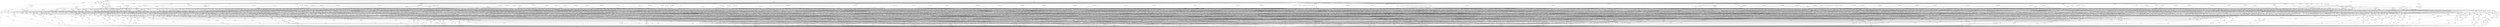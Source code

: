 digraph G {
  0 [label="T_1"];
  1 [label="T_1"];
  2 [label="T_1"];
  3 [label="T_1"];
  4 [label="T_1"];
  5 [label="T_1"];
  6 [label="T_1"];
  7 [label="T_1"];
  8 [label="T_1"];
  9 [label="T_1"];
  10 [label="T_1"];
  11 [label="T_1"];
  12 [label="T_1"];
  13 [label="T_1"];
  14 [label="T_1"];
  15 [label="T_1"];
  16 [label="T_1"];
  17 [label="T_1"];
  18 [label="T_1"];
  19 [label="T_1"];
  20 [label="T_1"];
  21 [label="T_1"];
  22 [label="T_1"];
  23 [label="T_1"];
  24 [label="T_1"];
  25 [label="T_1"];
  26 [label="T_1"];
  27 [label="T_1"];
  28 [label="T_1"];
  29 [label="T_1"];
  30 [label="T_1"];
  31 [label="T_1"];
  32 [label="T_1"];
  33 [label="T_1"];
  34 [label="T_1"];
  35 [label="T_1"];
  36 [label="T_1"];
  37 [label="T_1"];
  38 [label="T_1"];
  39 [label="T_1"];
  40 [label="T_1"];
  41 [label="T_1"];
  42 [label="T_1"];
  43 [label="T_1"];
  44 [label="T_1"];
  45 [label="T_1"];
  46 [label="T_1"];
  47 [label="T_1"];
  48 [label="T_1"];
  49 [label="T_1"];
  50 [label="T_1"];
  51 [label="T_1"];
  52 [label="T_1"];
  53 [label="T_1"];
  54 [label="T_1"];
  55 [label="T_1"];
  56 [label="T_1"];
  57 [label="T_1"];
  58 [label="T_1"];
  59 [label="T_1"];
  60 [label="T_1"];
  61 [label="T_1"];
  62 [label="T_1"];
  63 [label="T_1"];
  64 [label="T_1"];
  65 [label="T_1"];
  66 [label="T_1"];
  67 [label="T_1"];
  68 [label="T_1"];
  69 [label="T_1"];
  70 [label="T_1"];
  71 [label="T_1"];
  72 [label="T_1"];
  73 [label="T_1"];
  74 [label="T_1"];
  75 [label="T_1"];
  76 [label="T_1"];
  77 [label="T_1"];
  78 [label="T_1"];
  79 [label="T_1"];
  80 [label="T_1"];
  81 [label="T_1"];
  82 [label="T_1"];
  83 [label="T_1"];
  84 [label="T_1"];
  85 [label="T_1"];
  86 [label="T_1"];
  87 [label="T_1"];
  88 [label="T_1"];
  89 [label="T_1"];
  90 [label="T_1"];
  91 [label="T_1"];
  92 [label="T_1"];
  93 [label="T_1"];
  94 [label="T_1"];
  95 [label="T_1"];
  96 [label="T_1"];
  97 [label="T_1"];
  98 [label="T_1"];
  99 [label="T_1"];
  100 [label="T_1"];
  101 [label="T_1"];
  102 [label="T_1"];
  103 [label="T_1"];
  104 [label="T_1"];
  105 [label="T_1"];
  106 [label="T_1"];
  107 [label="T_1"];
  108 [label="T_1"];
  109 [label="T_1"];
  110 [label="T_1"];
  111 [label="T_1"];
  112 [label="T_1"];
  113 [label="T_1"];
  114 [label="T_1"];
  115 [label="T_1"];
  116 [label="T_1"];
  117 [label="T_1"];
  118 [label="T_1"];
  119 [label="T_1"];
  120 [label="T_1"];
  121 [label="T_1"];
  122 [label="T_1"];
  123 [label="T_1"];
  124 [label="T_1"];
  125 [label="T_1"];
  126 [label="T_1"];
  127 [label="T_1"];
  128 [label="T_1"];
  129 [label="T_1"];
  130 [label="T_1"];
  131 [label="T_1"];
  132 [label="T_1"];
  133 [label="T_1"];
  134 [label="T_1"];
  135 [label="T_1"];
  136 [label="T_2"];
  137 [label="T_2"];
  138 [label="T_2"];
  139 [label="T_2"];
  140 [label="T_2"];
  141 [label="T_2"];
  142 [label="T_2"];
  143 [label="T_2"];
  144 [label="T_2"];
  145 [label="T_2"];
  146 [label="T_2"];
  147 [label="T_2"];
  148 [label="T_2"];
  149 [label="T_2"];
  150 [label="T_2"];
  151 [label="T_2"];
  152 [label="T_2"];
  153 [label="T_2"];
  154 [label="T_2"];
  155 [label="T_2"];
  156 [label="T_2"];
  157 [label="T_2"];
  158 [label="T_2"];
  159 [label="T_2"];
  160 [label="T_2"];
  161 [label="T_2"];
  162 [label="T_2"];
  163 [label="T_2"];
  164 [label="T_2"];
  165 [label="T_2"];
  166 [label="T_2"];
  167 [label="T_2"];
  168 [label="T_2"];
  169 [label="T_2"];
  170 [label="T_2"];
  171 [label="T_2"];
  172 [label="T_2"];
  173 [label="T_2"];
  174 [label="T_2"];
  175 [label="T_2"];
  176 [label="T_2"];
  177 [label="T_2"];
  178 [label="T_2"];
  179 [label="T_2"];
  180 [label="T_2"];
  181 [label="T_2"];
  182 [label="T_2"];
  183 [label="T_2"];
  184 [label="T_2"];
  185 [label="T_2"];
  186 [label="T_2"];
  187 [label="T_2"];
  188 [label="T_2"];
  189 [label="T_2"];
  190 [label="T_2"];
  191 [label="T_2"];
  192 [label="T_2"];
  193 [label="T_2"];
  194 [label="T_2"];
  195 [label="T_2"];
  196 [label="T_2"];
  197 [label="T_2"];
  198 [label="T_2"];
  199 [label="T_2"];
  200 [label="T_2"];
  201 [label="T_2"];
  202 [label="T_2"];
  203 [label="T_2"];
  204 [label="T_2"];
  205 [label="T_2"];
  206 [label="T_2"];
  207 [label="T_2"];
  208 [label="T_2"];
  209 [label="T_2"];
  210 [label="T_2"];
  211 [label="T_2"];
  212 [label="T_2"];
  213 [label="T_2"];
  214 [label="T_2"];
  215 [label="T_2"];
  216 [label="T_2"];
  217 [label="T_2"];
  218 [label="T_2"];
  219 [label="T_2"];
  220 [label="T_2"];
  221 [label="T_2"];
  222 [label="T_2"];
  223 [label="T_2"];
  224 [label="T_2"];
  225 [label="T_2"];
  226 [label="T_2"];
  227 [label="T_2"];
  228 [label="T_2"];
  229 [label="T_2"];
  230 [label="T_2"];
  231 [label="T_2"];
  232 [label="T_2"];
  233 [label="T_2"];
  234 [label="T_2"];
  235 [label="T_2"];
  236 [label="T_2"];
  237 [label="T_2"];
  238 [label="T_2"];
  239 [label="T_2"];
  240 [label="T_2"];
  241 [label="T_2"];
  242 [label="T_2"];
  243 [label="T_2"];
  244 [label="T_2"];
  245 [label="T_2"];
  246 [label="T_2"];
  247 [label="T_2"];
  248 [label="T_2"];
  249 [label="T_2"];
  250 [label="T_2"];
  251 [label="T_2"];
  252 [label="T_2"];
  253 [label="T_2"];
  254 [label="T_2"];
  255 [label="T_2"];
  256 [label="T_2"];
  257 [label="T_2"];
  258 [label="T_2"];
  259 [label="T_2"];
  260 [label="T_2"];
  261 [label="T_2"];
  262 [label="T_2"];
  263 [label="T_2"];
  264 [label="T_2"];
  265 [label="T_2"];
  266 [label="T_2"];
  267 [label="T_2"];
  268 [label="T_2"];
  269 [label="T_2"];
  270 [label="T_2"];
  271 [label="T_2"];
  272 [label="T_2"];
  273 [label="T_2"];
  274 [label="T_2"];
  275 [label="T_2"];
  276 [label="T_2"];
  277 [label="T_2"];
  278 [label="T_2"];
  279 [label="T_2"];
  280 [label="T_2"];
  281 [label="T_2"];
  282 [label="T_2"];
  283 [label="T_2"];
  284 [label="T_2"];
  285 [label="T_2"];
  286 [label="T_2"];
  287 [label="T_2"];
  288 [label="T_2"];
  289 [label="T_2"];
  290 [label="T_2"];
  291 [label="T_2"];
  292 [label="T_2"];
  293 [label="T_2"];
  294 [label="T_2"];
  295 [label="T_2"];
  296 [label="T_2"];
  297 [label="T_2"];
  298 [label="T_2"];
  299 [label="T_2"];
  300 [label="T_2"];
  301 [label="T_2"];
  302 [label="T_2"];
  303 [label="T_2"];
  304 [label="T_2"];
  305 [label="T_2"];
  306 [label="T_2"];
  307 [label="T_2"];
  308 [label="T_2"];
  309 [label="T_2"];
  310 [label="T_2"];
  311 [label="T_2"];
  312 [label="T_2"];
  313 [label="T_2"];
  314 [label="T_2"];
  315 [label="T_2"];
  316 [label="T_2"];
  317 [label="T_2"];
  318 [label="T_2"];
  319 [label="T_2"];
  320 [label="T_2"];
  321 [label="T_2"];
  322 [label="T_2"];
  323 [label="T_2"];
  324 [label="T_2"];
  325 [label="T_2"];
  326 [label="T_2"];
  327 [label="T_2"];
  328 [label="T_2"];
  329 [label="T_2"];
  330 [label="T_2"];
  331 [label="T_2"];
  332 [label="T_2"];
  333 [label="T_2"];
  334 [label="T_2"];
  335 [label="T_2"];
  336 [label="T_2"];
  337 [label="T_2"];
  338 [label="T_2"];
  339 [label="T_2"];
  340 [label="T_2"];
  341 [label="T_2"];
  342 [label="T_2"];
  343 [label="T_2"];
  344 [label="T_2"];
  345 [label="T_2"];
  346 [label="T_2"];
  347 [label="T_2"];
  348 [label="T_2"];
  349 [label="T_2"];
  350 [label="T_2"];
  351 [label="T_2"];
  352 [label="T_2"];
  353 [label="T_2"];
  354 [label="T_2"];
  355 [label="T_2"];
  356 [label="T_2"];
  357 [label="T_2"];
  358 [label="T_2"];
  359 [label="T_2"];
  360 [label="T_2"];
  361 [label="T_2"];
  362 [label="T_2"];
  363 [label="T_2"];
  364 [label="T_2"];
  365 [label="T_2"];
  366 [label="T_2"];
  367 [label="T_2"];
  368 [label="T_2"];
  369 [label="T_2"];
  370 [label="T_2"];
  371 [label="T_2"];
  372 [label="T_2"];
  373 [label="T_2"];
  374 [label="T_2"];
  375 [label="T_2"];
  376 [label="T_2"];
  377 [label="T_2"];
  378 [label="T_2"];
  379 [label="T_2"];
  380 [label="T_2"];
  381 [label="T_2"];
  382 [label="T_2"];
  383 [label="T_2"];
  384 [label="T_2"];
  385 [label="T_2"];
  386 [label="T_2"];
  387 [label="T_2"];
  388 [label="T_2"];
  389 [label="T_2"];
  390 [label="T_2"];
  391 [label="T_2"];
  392 [label="T_2"];
  393 [label="T_2"];
  394 [label="T_2"];
  395 [label="T_2"];
  396 [label="T_2"];
  397 [label="T_2"];
  398 [label="T_2"];
  399 [label="T_2"];
  400 [label="T_2"];
  401 [label="T_2"];
  402 [label="T_2"];
  403 [label="T_2"];
  404 [label="T_2"];
  405 [label="T_2"];
  406 [label="T_2"];
  407 [label="T_2"];
  408 [label="T_2"];
  409 [label="T_2"];
  410 [label="T_2"];
  411 [label="T_2"];
  412 [label="T_2"];
  413 [label="T_2"];
  414 [label="T_2"];
  415 [label="T_2"];
  416 [label="T_2"];
  417 [label="T_2"];
  418 [label="T_2"];
  419 [label="T_2"];
  420 [label="T_2"];
  421 [label="T_2"];
  422 [label="T_2"];
  423 [label="T_2"];
  424 [label="T_2"];
  425 [label="T_2"];
  426 [label="T_2"];
  427 [label="T_2"];
  428 [label="T_2"];
  429 [label="T_2"];
  430 [label="T_2"];
  431 [label="T_2"];
  432 [label="T_2"];
  433 [label="T_2"];
  434 [label="T_2"];
  435 [label="T_2"];
  436 [label="T_2"];
  437 [label="T_2"];
  438 [label="T_2"];
  439 [label="T_2"];
  440 [label="T_2"];
  441 [label="T_2"];
  442 [label="T_2"];
  443 [label="T_2"];
  444 [label="T_2"];
  445 [label="T_2"];
  446 [label="T_2"];
  447 [label="T_2"];
  448 [label="T_2"];
  449 [label="T_2"];
  450 [label="T_2"];
  451 [label="T_2"];
  452 [label="T_2"];
  453 [label="T_2"];
  454 [label="T_2"];
  455 [label="T_2"];
  456 [label="T_2"];
  457 [label="T_2"];
  458 [label="T_2"];
  459 [label="T_2"];
  460 [label="T_2"];
  461 [label="T_2"];
  462 [label="T_2"];
  463 [label="T_2"];
  464 [label="T_2"];
  465 [label="T_2"];
  466 [label="T_2"];
  467 [label="T_2"];
  468 [label="T_2"];
  469 [label="T_2"];
  470 [label="T_2"];
  471 [label="T_2"];
  472 [label="T_2"];
  473 [label="T_2"];
  474 [label="T_2"];
  475 [label="T_2"];
  476 [label="T_2"];
  477 [label="T_2"];
  478 [label="T_2"];
  479 [label="T_2"];
  480 [label="T_2"];
  481 [label="T_2"];
  482 [label="T_2"];
  483 [label="T_2"];
  484 [label="T_2"];
  485 [label="T_2"];
  486 [label="T_2"];
  487 [label="T_2"];
  488 [label="T_2"];
  489 [label="T_2"];
  490 [label="T_2"];
  491 [label="T_2"];
  492 [label="T_2"];
  493 [label="T_2"];
  494 [label="T_2"];
  495 [label="T_2"];
  496 [label="T_2"];
  497 [label="T_2"];
  498 [label="T_2"];
  499 [label="T_2"];
  500 [label="T_2"];
  501 [label="T_2"];
  502 [label="T_2"];
  503 [label="T_2"];
  504 [label="T_2"];
  505 [label="T_2"];
  506 [label="T_2"];
  507 [label="T_2"];
  508 [label="T_2"];
  509 [label="T_2"];
  510 [label="T_2"];
  511 [label="T_2"];
  512 [label="T_2"];
  513 [label="T_2"];
  514 [label="T_2"];
  515 [label="T_2"];
  516 [label="T_2"];
  517 [label="T_2"];
  518 [label="T_2"];
  519 [label="T_2"];
  520 [label="T_2"];
  521 [label="T_2"];
  522 [label="T_2"];
  523 [label="T_2"];
  524 [label="T_2"];
  525 [label="T_2"];
  526 [label="T_2"];
  527 [label="T_2"];
  528 [label="T_2"];
  529 [label="T_2"];
  530 [label="T_2"];
  531 [label="T_2"];
  532 [label="T_2"];
  533 [label="T_2"];
  534 [label="T_2"];
  535 [label="T_2"];
  536 [label="T_2"];
  537 [label="T_2"];
  538 [label="T_2"];
  539 [label="T_2"];
  540 [label="T_2"];
  541 [label="T_2"];
  542 [label="T_2"];
  543 [label="T_2"];
  544 [label="T_2"];
  545 [label="T_2"];
  546 [label="T_2"];
  547 [label="T_2"];
  548 [label="T_2"];
  549 [label="T_2"];
  550 [label="T_2"];
  551 [label="T_2"];
  552 [label="T_2"];
  553 [label="T_2"];
  554 [label="T_2"];
  555 [label="T_2"];
  556 [label="T_2"];
  557 [label="T_2"];
  558 [label="T_2"];
  559 [label="T_2"];
  560 [label="T_2"];
  561 [label="T_2"];
  562 [label="T_2"];
  563 [label="T_2"];
  564 [label="T_2"];
  565 [label="T_2"];
  566 [label="T_2"];
  567 [label="T_2"];
  568 [label="T_2"];
  569 [label="T_2"];
  570 [label="T_2"];
  571 [label="T_2"];
  572 [label="T_2"];
  573 [label="T_2"];
  574 [label="T_2"];
  575 [label="T_2"];
  576 [label="T_2"];
  577 [label="T_2"];
  578 [label="T_2"];
  579 [label="T_2"];
  580 [label="T_2"];
  581 [label="T_2"];
  582 [label="T_2"];
  583 [label="T_2"];
  584 [label="T_2"];
  585 [label="T_2"];
  586 [label="T_2"];
  587 [label="T_2"];
  588 [label="T_2"];
  589 [label="T_2"];
  590 [label="T_2"];
  591 [label="T_2"];
  592 [label="T_2"];
  593 [label="T_2"];
  594 [label="T_2"];
  595 [label="T_2"];
  596 [label="T_2"];
  597 [label="T_2"];
  598 [label="T_2"];
  599 [label="T_3"];
  600 [label="T_3"];
  601 [label="T_3"];
  602 [label="T_3"];
  603 [label="T_3"];
  604 [label="T_3"];
  605 [label="T_3"];
  606 [label="T_3"];
  607 [label="T_3"];
  608 [label="T_3"];
  609 [label="T_3"];
  610 [label="T_3"];
  611 [label="T_3"];
  612 [label="T_3"];
  613 [label="T_3"];
  614 [label="T_3"];
  615 [label="T_3"];
  616 [label="T_3"];
  617 [label="T_3"];
  618 [label="T_3"];
  619 [label="T_3"];
  620 [label="T_3"];
  621 [label="T_3"];
  622 [label="T_3"];
  623 [label="T_3"];
  624 [label="T_3"];
  625 [label="T_3"];
  626 [label="T_3"];
  627 [label="T_3"];
  628 [label="T_3"];
  629 [label="T_3"];
  630 [label="T_3"];
  631 [label="T_3"];
  632 [label="T_3"];
  633 [label="T_3"];
  634 [label="T_3"];
  635 [label="T_3"];
  636 [label="T_3"];
  637 [label="T_3"];
  638 [label="T_3"];
  639 [label="T_3"];
  640 [label="T_3"];
  641 [label="T_3"];
  642 [label="T_3"];
  643 [label="T_3"];
  644 [label="T_3"];
  645 [label="T_3"];
  646 [label="T_3"];
  647 [label="T_3"];
  648 [label="T_3"];
  649 [label="T_3"];
  650 [label="T_3"];
  651 [label="T_3"];
  652 [label="T_3"];
  653 [label="T_3"];
  654 [label="T_3"];
  655 [label="T_3"];
  656 [label="T_3"];
  657 [label="T_3"];
  658 [label="T_3"];
  659 [label="T_3"];
  660 [label="T_3"];
  661 [label="T_3"];
  662 [label="T_3"];
  663 [label="T_3"];
  664 [label="T_3"];
  665 [label="T_3"];
  666 [label="T_3"];
  667 [label="T_3"];
  668 [label="T_3"];
  669 [label="T_3"];
  670 [label="T_3"];
  671 [label="T_3"];
  672 [label="T_3"];
  673 [label="T_3"];
  674 [label="T_3"];
  675 [label="T_3"];
  676 [label="T_3"];
  677 [label="T_3"];
  678 [label="T_3"];
  679 [label="T_3"];
  680 [label="T_3"];
  681 [label="T_3"];
  682 [label="T_3"];
  683 [label="T_3"];
  684 [label="T_3"];
  685 [label="T_3"];
  686 [label="T_3"];
  687 [label="T_3"];
  688 [label="T_3"];
  689 [label="T_3"];
  690 [label="T_3"];
  691 [label="T_3"];
  692 [label="T_3"];
  693 [label="T_3"];
  694 [label="T_3"];
  695 [label="T_3"];
  696 [label="T_3"];
  697 [label="T_3"];
  698 [label="T_3"];
  699 [label="T_3"];
  700 [label="T_3"];
  701 [label="T_3"];
  702 [label="T_3"];
  703 [label="T_3"];
  704 [label="T_3"];
  705 [label="T_3"];
  706 [label="T_3"];
  707 [label="T_3"];
  708 [label="T_3"];
  709 [label="T_3"];
  710 [label="T_3"];
  711 [label="T_3"];
  712 [label="T_3"];
  713 [label="T_3"];
  714 [label="T_3"];
  715 [label="T_3"];
  716 [label="T_3"];
  717 [label="T_3"];
  718 [label="T_3"];
  719 [label="T_3"];
  720 [label="T_3"];
  721 [label="T_3"];
  722 [label="T_3"];
  723 [label="T_3"];
  724 [label="T_3"];
  725 [label="T_3"];
  726 [label="T_3"];
  727 [label="T_3"];
  728 [label="T_3"];
  729 [label="T_3"];
  730 [label="T_3"];
  731 [label="T_3"];
  732 [label="T_3"];
  733 [label="T_3"];
  734 [label="T_3"];
  735 [label="T_3"];
  736 [label="T_3"];
  737 [label="T_3"];
  738 [label="T_3"];
  739 [label="T_3"];
  740 [label="T_3"];
  741 [label="T_3"];
  742 [label="T_3"];
  743 [label="T_3"];
  744 [label="T_3"];
  745 [label="T_3"];
  746 [label="T_3"];
  747 [label="T_3"];
  748 [label="T_3"];
  749 [label="T_3"];
  750 [label="T_3"];
  751 [label="T_3"];
  752 [label="T_3"];
  753 [label="T_3"];
  754 [label="T_3"];
  755 [label="T_3"];
  756 [label="T_3"];
  757 [label="T_3"];
  758 [label="T_3"];
  759 [label="T_3"];
  760 [label="T_3"];
  761 [label="T_3"];
  762 [label="T_3"];
  763 [label="T_3"];
  764 [label="T_3"];
  765 [label="T_3"];
  766 [label="T_3"];
  767 [label="T_3"];
  768 [label="T_3"];
  769 [label="T_3"];
  770 [label="T_3"];
  771 [label="T_3"];
  772 [label="T_3"];
  773 [label="T_3"];
  774 [label="T_3"];
  775 [label="T_3"];
  776 [label="T_3"];
  777 [label="T_3"];
  778 [label="T_3"];
  779 [label="T_3"];
  780 [label="T_3"];
  781 [label="T_3"];
  782 [label="T_3"];
  783 [label="T_3"];
  784 [label="T_3"];
  785 [label="T_3"];
  786 [label="T_3"];
  787 [label="T_3"];
  788 [label="T_3"];
  789 [label="T_3"];
  790 [label="T_3"];
  791 [label="T_3"];
  792 [label="T_3"];
  793 [label="T_3"];
  794 [label="T_3"];
  795 [label="T_3"];
  796 [label="T_3"];
  797 [label="T_3"];
  798 [label="T_3"];
  799 [label="T_3"];
  800 [label="T_3"];
  801 [label="T_3"];
  802 [label="T_3"];
  803 [label="T_3"];
  804 [label="T_3"];
  805 [label="T_3"];
  806 [label="T_3"];
  807 [label="T_3"];
  808 [label="T_3"];
  809 [label="T_3"];
  810 [label="T_3"];
  811 [label="T_3"];
  812 [label="T_3"];
  813 [label="T_3"];
  814 [label="T_3"];
  815 [label="T_3"];
  816 [label="T_3"];
  817 [label="T_3"];
  818 [label="T_3"];
  819 [label="T_3"];
  820 [label="T_3"];
  821 [label="T_3"];
  822 [label="T_3"];
  823 [label="T_3"];
  824 [label="T_3"];
  825 [label="T_3"];
  826 [label="T_3"];
  827 [label="T_3"];
  828 [label="T_3"];
  829 [label="T_3"];
  830 [label="T_3"];
  831 [label="T_3"];
  832 [label="T_3"];
  833 [label="T_3"];
  834 [label="T_3"];
  835 [label="T_3"];
  836 [label="T_3"];
  837 [label="T_3"];
  838 [label="T_3"];
  839 [label="T_3"];
  840 [label="T_3"];
  841 [label="T_3"];
  842 [label="T_3"];
  843 [label="T_3"];
  844 [label="T_3"];
  845 [label="T_3"];
  846 [label="T_3"];
  847 [label="T_3"];
  848 [label="T_3"];
  849 [label="T_3"];
  850 [label="T_3"];
  851 [label="T_3"];
  852 [label="T_3"];
  853 [label="T_3"];
  854 [label="T_3"];
  855 [label="T_3"];
  856 [label="T_3"];
  857 [label="T_3"];
  858 [label="T_3"];
  859 [label="T_3"];
  860 [label="T_3"];
  861 [label="T_3"];
  862 [label="T_3"];
  863 [label="T_3"];
  864 [label="T_3"];
  865 [label="T_3"];
  866 [label="T_3"];
  867 [label="T_3"];
  868 [label="T_3"];
  869 [label="T_3"];
  870 [label="T_3"];
  871 [label="T_3"];
  872 [label="T_3"];
  873 [label="T_3"];
  874 [label="T_3"];
  875 [label="T_3"];
  876 [label="T_3"];
  877 [label="T_3"];
  878 [label="T_3"];
  879 [label="T_3"];
  880 [label="T_3"];
  881 [label="T_3"];
  882 [label="T_3"];
  883 [label="T_3"];
  884 [label="T_3"];
  885 [label="T_3"];
  886 [label="T_3"];
  887 [label="T_3"];
  888 [label="T_3"];
  889 [label="T_3"];
  890 [label="T_3"];
  891 [label="T_3"];
  892 [label="T_3"];
  893 [label="T_3"];
  894 [label="T_3"];
  895 [label="T_3"];
  896 [label="T_3"];
  897 [label="T_3"];
  898 [label="T_3"];
  899 [label="T_3"];
  900 [label="T_3"];
  901 [label="T_3"];
  902 [label="T_3"];
  903 [label="T_3"];
  904 [label="T_3"];
  905 [label="T_3"];
  906 [label="T_3"];
  907 [label="T_3"];
  908 [label="T_3"];
  909 [label="T_3"];
  910 [label="T_3"];
  911 [label="T_3"];
  912 [label="T_3"];
  913 [label="T_3"];
  914 [label="T_3"];
  915 [label="T_3"];
  916 [label="T_3"];
  917 [label="T_3"];
  918 [label="T_3"];
  919 [label="T_3"];
  920 [label="T_3"];
  921 [label="T_3"];
  922 [label="T_3"];
  923 [label="T_3"];
  924 [label="T_3"];
  925 [label="T_3"];
  926 [label="T_3"];
  927 [label="T_3"];
  928 [label="T_3"];
  929 [label="T_3"];
  930 [label="T_3"];
  931 [label="T_3"];
  932 [label="T_3"];
  933 [label="T_3"];
  934 [label="T_3"];
  935 [label="T_3"];
  936 [label="T_3"];
  937 [label="T_3"];
  938 [label="T_3"];
  939 [label="T_3"];
  940 [label="T_3"];
  941 [label="T_3"];
  942 [label="T_3"];
  943 [label="T_3"];
  944 [label="T_3"];
  945 [label="T_3"];
  946 [label="T_3"];
  947 [label="T_3"];
  948 [label="T_3"];
  949 [label="T_3"];
  950 [label="T_3"];
  951 [label="T_3"];
  952 [label="T_3"];
  953 [label="T_3"];
  954 [label="T_3"];
  955 [label="T_3"];
  956 [label="T_3"];
  957 [label="T_3"];
  958 [label="T_3"];
  959 [label="T_3"];
  960 [label="T_3"];
  961 [label="T_3"];
  962 [label="T_3"];
  963 [label="T_3"];
  964 [label="T_3"];
  965 [label="T_3"];
  966 [label="T_3"];
  967 [label="T_3"];
  968 [label="T_3"];
  969 [label="T_3"];
  970 [label="T_3"];
  971 [label="T_3"];
  972 [label="T_3"];
  973 [label="T_3"];
  974 [label="T_3"];
  975 [label="T_3"];
  976 [label="T_3"];
  977 [label="T_3"];
  978 [label="T_3"];
  979 [label="T_3"];
  980 [label="T_3"];
  981 [label="T_3"];
  982 [label="T_3"];
  983 [label="T_3"];
  984 [label="T_3"];
  985 [label="T_3"];
  986 [label="T_3"];
  987 [label="T_3"];
  988 [label="T_3"];
  989 [label="T_3"];
  990 [label="T_3"];
  991 [label="T_4"];
  992 [label="T_4"];
  993 [label="T_4"];
  994 [label="T_4"];
  995 [label="T_4"];
  996 [label="T_4"];
  997 [label="T_4"];
  998 [label="T_4"];
  999 [label="T_4"];
  1000 [label="T_4"];
  1001 [label="T_4"];
  1002 [label="T_4"];
  1003 [label="T_4"];
  1004 [label="T_4"];
  1005 [label="T_4"];
  1006 [label="T_4"];
  1007 [label="T_4"];
  1008 [label="T_4"];
  1009 [label="T_4"];
  1010 [label="T_4"];
  1011 [label="T_4"];
  1012 [label="T_4"];
  1013 [label="T_4"];
  1014 [label="T_4"];
  1015 [label="T_4"];
  1016 [label="T_4"];
  1017 [label="T_4"];
  1018 [label="T_4"];
  1019 [label="T_4"];
  1020 [label="T_4"];
  1021 [label="T_4"];
  1022 [label="T_4"];
  1023 [label="T_4"];
  1024 [label="T_4"];
  1025 [label="T_4"];
  1026 [label="T_4"];
  1027 [label="T_4"];
  1028 [label="T_4"];
  1029 [label="T_4"];
  1030 [label="T_4"];
  1031 [label="T_4"];
  1032 [label="T_4"];
  1033 [label="T_4"];
  1034 [label="T_4"];
  1035 [label="T_4"];
  1036 [label="T_4"];
  1037 [label="T_4"];
  1038 [label="T_4"];
  1039 [label="T_4"];
  1040 [label="T_4"];
  1041 [label="T_4"];
  1042 [label="T_4"];
  1043 [label="T_4"];
  1044 [label="T_4"];
  1045 [label="T_4"];
  1046 [label="T_4"];
  1047 [label="T_4"];
  1048 [label="T_4"];
  1049 [label="T_4"];
  1050 [label="T_4"];
  1051 [label="T_4"];
  1052 [label="T_4"];
  1053 [label="T_4"];
  1054 [label="T_4"];
  1055 [label="T_4"];
  1056 [label="T_4"];
  1057 [label="T_4"];
  1058 [label="T_4"];
  1059 [label="T_4"];
  1060 [label="T_4"];
  1061 [label="T_4"];
  1062 [label="T_4"];
  1063 [label="T_4"];
  1064 [label="T_4"];
  1065 [label="T_4"];
  1066 [label="T_4"];
  1067 [label="T_4"];
  1068 [label="T_4"];
  1069 [label="T_4"];
  1070 [label="T_4"];
  1071 [label="T_4"];
  1072 [label="T_4"];
  1073 [label="T_4"];
  1074 [label="T_4"];
  1075 [label="T_4"];
  1076 [label="T_4"];
  1077 [label="T_4"];
  1078 [label="T_4"];
  1079 [label="T_4"];
  1080 [label="T_4"];
  1081 [label="T_4"];
  1082 [label="T_4"];
  1083 [label="T_4"];
  1084 [label="T_4"];
  1085 [label="T_4"];
  1086 [label="T_4"];
  1087 [label="T_4"];
  1088 [label="T_4"];
  1089 [label="T_4"];
  1090 [label="T_4"];
  1091 [label="T_4"];
  1092 [label="T_4"];
  1093 [label="T_4"];
  1094 [label="T_4"];
  1095 [label="T_4"];
  1096 [label="T_4"];
  1097 [label="T_4"];
  1098 [label="T_4"];
  1099 [label="T_4"];
  1100 [label="T_4"];
  1101 [label="T_4"];
  1102 [label="T_4"];
  1103 [label="T_4"];
  1104 [label="T_4"];
  1105 [label="T_4"];
  1106 [label="T_4"];
  1107 [label="T_4"];
  1108 [label="T_4"];
  1109 [label="T_4"];
  1110 [label="T_4"];
  1111 [label="T_4"];
  1112 [label="T_4"];
  1113 [label="T_4"];
  1114 [label="T_4"];
  1115 [label="T_4"];
  1116 [label="T_4"];
  1117 [label="T_4"];
  1118 [label="T_4"];
  1119 [label="T_4"];
  1120 [label="T_4"];
  1121 [label="T_4"];
  1122 [label="T_4"];
  1123 [label="T_4"];
  1124 [label="T_4"];
  1125 [label="T_4"];
  1126 [label="T_4"];
  1127 [label="T_4"];
  1128 [label="T_4"];
  1129 [label="T_4"];
  1130 [label="T_4"];
  1131 [label="T_4"];
  1132 [label="T_4"];
  1133 [label="T_4"];
  1134 [label="T_4"];
  1135 [label="T_4"];
  1136 [label="T_4"];
  1137 [label="T_4"];
  1138 [label="T_4"];
  1139 [label="T_4"];
  1140 [label="T_4"];
  1141 [label="T_4"];
  1142 [label="T_4"];
  1143 [label="T_4"];
  1144 [label="T_4"];
  1145 [label="T_4"];
  1146 [label="T_4"];
  1147 [label="T_4"];
  1148 [label="T_4"];
  1149 [label="T_4"];
  1150 [label="T_4"];
  1151 [label="T_4"];
  1152 [label="T_4"];
  1153 [label="T_4"];
  1154 [label="T_4"];
  1155 [label="T_4"];
  1156 [label="T_4"];
  1157 [label="T_4"];
  1158 [label="T_4"];
  1159 [label="T_4"];
  1160 [label="T_4"];
  1161 [label="T_4"];
  1162 [label="T_4"];
  1163 [label="T_4"];
  1164 [label="T_4"];
  1165 [label="T_4"];
  1166 [label="T_4"];
  1167 [label="T_4"];
  1168 [label="T_4"];
  1169 [label="T_4"];
  1170 [label="T_4"];
  1171 [label="T_4"];
  1172 [label="T_4"];
  1173 [label="T_4"];
  1174 [label="T_4"];
  1175 [label="T_4"];
  1176 [label="T_4"];
  1177 [label="T_4"];
  1178 [label="T_4"];
  1179 [label="T_4"];
  1180 [label="T_4"];
  1181 [label="T_4"];
  1182 [label="T_4"];
  1183 [label="T_4"];
  1184 [label="T_4"];
  1185 [label="T_4"];
  1186 [label="T_4"];
  1187 [label="T_4"];
  1188 [label="T_4"];
  1189 [label="T_4"];
  1190 [label="T_4"];
  1191 [label="T_4"];
  1192 [label="T_4"];
  1193 [label="T_4"];
  1194 [label="T_4"];
  1195 [label="T_4"];
  1196 [label="T_4"];
  1197 [label="T_4"];
  1198 [label="T_4"];
  1199 [label="T_4"];
  1200 [label="T_4"];
  1201 [label="T_4"];
  1202 [label="T_4"];
  1203 [label="T_4"];
  1204 [label="T_4"];
  1205 [label="T_4"];
  1206 [label="T_4"];
  1207 [label="T_4"];
  1208 [label="T_4"];
  1209 [label="T_4"];
  1210 [label="T_4"];
  1211 [label="T_4"];
  1212 [label="T_4"];
  1213 [label="T_4"];
  1214 [label="T_4"];
  1215 [label="T_4"];
  1216 [label="T_4"];
  1217 [label="T_4"];
  1218 [label="T_4"];
  1219 [label="T_4"];
  1220 [label="T_4"];
  1221 [label="T_4"];
  1222 [label="T_4"];
  1223 [label="T_4"];
  1224 [label="T_4"];
  1225 [label="T_4"];
  1226 [label="T_4"];
  1227 [label="T_4"];
  1228 [label="T_4"];
  1229 [label="T_4"];
  1230 [label="T_4"];
  1231 [label="T_4"];
  1232 [label="T_4"];
  1233 [label="T_4"];
  1234 [label="T_4"];
  1235 [label="T_4"];
  1236 [label="T_4"];
  1237 [label="T_4"];
  1238 [label="T_4"];
  1239 [label="T_4"];
  1240 [label="T_4"];
  1241 [label="T_4"];
  1242 [label="T_4"];
  1243 [label="T_4"];
  1244 [label="T_4"];
  1245 [label="T_4"];
  1246 [label="T_4"];
  1247 [label="T_4"];
  1248 [label="T_4"];
  1249 [label="T_4"];
  1250 [label="T_4"];
  1251 [label="T_4"];
  1252 [label="T_4"];
  1253 [label="T_4"];
  1254 [label="T_4"];
  1255 [label="T_4"];
  1256 [label="T_4"];
  1257 [label="T_4"];
  1258 [label="T_4"];
  1259 [label="T_4"];
  1260 [label="T_4"];
  1261 [label="T_4"];
  1262 [label="T_4"];
  1263 [label="T_4"];
  1264 [label="T_4"];
  1265 [label="T_4"];
  1266 [label="T_4"];
  1267 [label="T_4"];
  1268 [label="T_4"];
  1269 [label="T_4"];
  1270 [label="T_4"];
  1271 [label="T_4"];
  1272 [label="T_4"];
  1273 [label="T_4"];
  1274 [label="T_4"];
  1275 [label="T_4"];
  1276 [label="T_4"];
  1277 [label="T_4"];
  1278 [label="T_4"];
  1279 [label="T_4"];
  1280 [label="T_4"];
  1281 [label="T_4"];
  1282 [label="T_4"];
  1283 [label="T_4"];
  1284 [label="T_4"];
  1285 [label="T_4"];
  1286 [label="T_4"];
  1287 [label="T_4"];
  1288 [label="T_4"];
  1289 [label="T_4"];
  1290 [label="T_4"];
  1291 [label="T_4"];
  1292 [label="T_4"];
  1293 [label="T_4"];
  1294 [label="T_4"];
  1295 [label="T_4"];
  1296 [label="T_4"];
  1297 [label="T_4"];
  1298 [label="T_4"];
  1299 [label="T_4"];
  1300 [label="T_4"];
  1301 [label="T_4"];
  1302 [label="T_4"];
  1303 [label="T_4"];
  1304 [label="T_4"];
  1305 [label="T_5"];
  1306 [label="T_5"];
  1307 [label="T_5"];
  1308 [label="T_5"];
  1309 [label="T_5"];
  1310 [label="T_5"];
  1311 [label="T_5"];
  1312 [label="T_5"];
  1313 [label="T_5"];
  1314 [label="T_5"];
  1315 [label="T_5"];
  1316 [label="T_5"];
  1317 [label="T_5"];
  1318 [label="T_5"];
  1319 [label="T_5"];
  1320 [label="T_5"];
  1321 [label="T_5"];
  1322 [label="T_5"];
  1323 [label="T_5"];
  1324 [label="T_5"];
  1325 [label="T_5"];
  1326 [label="T_5"];
  1327 [label="T_5"];
  1328 [label="T_5"];
  1329 [label="T_5"];
  1330 [label="T_5"];
  1331 [label="T_5"];
  1332 [label="T_5"];
  1333 [label="T_5"];
  1334 [label="T_5"];
  1335 [label="T_5"];
  1336 [label="T_5"];
  1337 [label="T_5"];
  1338 [label="T_5"];
  1339 [label="T_5"];
  1340 [label="T_5"];
  1341 [label="T_5"];
  1342 [label="T_5"];
  1343 [label="T_5"];
  1344 [label="T_5"];
  1345 [label="T_5"];
  1346 [label="T_5"];
  1347 [label="T_5"];
  1348 [label="T_5"];
  1349 [label="T_5"];
  1350 [label="T_5"];
  1351 [label="T_5"];
  1352 [label="T_5"];
  1353 [label="T_5"];
  1354 [label="T_5"];
  1355 [label="T_5"];
  1356 [label="T_5"];
  1357 [label="T_5"];
  1358 [label="T_5"];
  1359 [label="T_5"];
  1360 [label="T_5"];
  1361 [label="T_5"];
  1362 [label="T_5"];
  1363 [label="T_5"];
  1364 [label="T_5"];
  1365 [label="T_5"];
  1366 [label="T_5"];
  1367 [label="T_5"];
  1368 [label="T_5"];
  1369 [label="T_5"];
  1370 [label="T_5"];
  1371 [label="T_5"];
  1372 [label="T_5"];
  1373 [label="T_5"];
  1374 [label="T_5"];
  1375 [label="T_5"];
  1376 [label="T_5"];
  1377 [label="T_5"];
  1378 [label="T_5"];
  1379 [label="T_5"];
  1380 [label="T_5"];
  1381 [label="T_5"];
  1382 [label="T_5"];
  1383 [label="T_5"];
  1384 [label="T_5"];
  1385 [label="T_5"];
  1386 [label="T_5"];
  1387 [label="T_5"];
  1388 [label="T_5"];
  1389 [label="T_5"];
  1390 [label="T_5"];
  1391 [label="T_5"];
  1392 [label="T_5"];
  1393 [label="T_5"];
  1394 [label="T_5"];
  1395 [label="T_5"];
  1396 [label="T_5"];
  1397 [label="T_5"];
  1398 [label="T_5"];
  1399 [label="T_5"];
  1400 [label="T_5"];
  1401 [label="T_5"];
  1402 [label="T_5"];
  1403 [label="T_5"];
  1404 [label="T_5"];
  1405 [label="T_5"];
  1406 [label="T_5"];
  1407 [label="T_5"];
  1408 [label="T_5"];
  1409 [label="T_5"];
  1410 [label="T_5"];
  1411 [label="T_5"];
  1412 [label="T_5"];
  1413 [label="T_5"];
  1414 [label="T_5"];
  1415 [label="T_5"];
  1416 [label="T_5"];
  1417 [label="T_5"];
  1418 [label="T_5"];
  1419 [label="T_5"];
  1420 [label="T_5"];
  1421 [label="T_5"];
  1422 [label="T_5"];
  1423 [label="T_5"];
  1424 [label="T_5"];
  1425 [label="T_5"];
  1426 [label="T_5"];
  1427 [label="T_5"];
  1428 [label="T_5"];
  1429 [label="T_5"];
  1430 [label="T_5"];
  1431 [label="T_5"];
  1432 [label="T_5"];
  1433 [label="T_5"];
  1434 [label="T_5"];
  1435 [label="T_5"];
  1436 [label="T_5"];
  1437 [label="T_5"];
  1438 [label="T_5"];
  1439 [label="T_5"];
  1440 [label="T_5"];
  1441 [label="T_5"];
  1442 [label="T_5"];
  1443 [label="T_5"];
  1444 [label="T_5"];
  1445 [label="T_5"];
  1446 [label="T_5"];
  1447 [label="T_5"];
  1448 [label="T_5"];
  1449 [label="T_5"];
  1450 [label="T_5"];
  1451 [label="T_5"];
  1452 [label="T_5"];
  1453 [label="T_5"];
  1454 [label="T_5"];
  1455 [label="T_5"];
  1456 [label="T_5"];
  1457 [label="T_5"];
  1458 [label="T_5"];
  1459 [label="T_5"];
  1460 [label="T_5"];
  1461 [label="T_5"];
  1462 [label="T_5"];
  1463 [label="T_5"];
  1464 [label="T_5"];
  1465 [label="T_5"];
  1466 [label="T_5"];
  1467 [label="T_5"];
  1468 [label="T_5"];
  1469 [label="T_5"];
  1470 [label="T_5"];
  1471 [label="T_5"];
  1472 [label="T_5"];
  1473 [label="T_5"];
  1474 [label="T_5"];
  1475 [label="T_5"];
  1476 [label="T_5"];
  1477 [label="T_5"];
  1478 [label="T_5"];
  1479 [label="T_5"];
  1480 [label="T_5"];
  1481 [label="T_5"];
  1482 [label="T_5"];
  1483 [label="T_5"];
  1484 [label="T_5"];
  1485 [label="T_5"];
  1486 [label="T_5"];
  1487 [label="T_5"];
  1488 [label="T_5"];
  1489 [label="T_5"];
  1490 [label="T_5"];
  1491 [label="T_5"];
  1492 [label="T_5"];
  1493 [label="T_5"];
  1494 [label="T_5"];
  1495 [label="T_5"];
  1496 [label="T_5"];
  1497 [label="T_5"];
  1498 [label="T_5"];
  1499 [label="T_5"];
  1500 [label="T_5"];
  1501 [label="T_5"];
  1502 [label="T_5"];
  1503 [label="T_5"];
  1504 [label="T_5"];
  1505 [label="T_5"];
  1506 [label="T_5"];
  1507 [label="T_5"];
  1508 [label="T_5"];
  1509 [label="T_5"];
  1510 [label="T_5"];
  1511 [label="T_5"];
  1512 [label="T_5"];
  1513 [label="T_5"];
  1514 [label="T_5"];
  1515 [label="T_5"];
  1516 [label="T_5"];
  1517 [label="T_5"];
  1518 [label="T_5"];
  1519 [label="T_5"];
  1520 [label="T_5"];
  1521 [label="T_5"];
  1522 [label="T_5"];
  1523 [label="T_5"];
  1524 [label="T_5"];
  1525 [label="T_5"];
  1526 [label="T_5"];
  1527 [label="T_5"];
  1528 [label="T_5"];
  1529 [label="T_5"];
  1530 [label="T_5"];
  1531 [label="T_5"];
  1532 [label="T_5"];
  1533 [label="T_5"];
  1534 [label="T_5"];
  1535 [label="T_5"];
  1536 [label="T_5"];
  1537 [label="T_5"];
  1538 [label="T_5"];
  1539 [label="T_5"];
  1540 [label="T_5"];
  1541 [label="T_5"];
  1542 [label="T_5"];
  1543 [label="T_5"];
  1544 [label="T_5"];
  1545 [label="T_5"];
  1546 [label="T_5"];
  1547 [label="T_5"];
  1548 [label="T_5"];
  1549 [label="T_5"];
  1550 [label="T_5"];
  1551 [label="T_5"];
  1552 [label="T_5"];
  1553 [label="T_5"];
  1554 [label="T_5"];
  1555 [label="T_5"];
  1556 [label="T_5"];
  1557 [label="T_5"];
  1558 [label="T_5"];
  1559 [label="T_5"];
  1560 [label="T_5"];
  1561 [label="T_5"];
  1562 [label="T_5"];
  1563 [label="T_5"];
  1564 [label="T_5"];
  1565 [label="T_5"];
  1566 [label="T_5"];
  1567 [label="T_5"];
  1568 [label="T_6"];
  1569 [label="T_6"];
  1570 [label="T_6"];
  1571 [label="T_6"];
  1572 [label="T_6"];
  1573 [label="T_6"];
  1574 [label="T_6"];
  1575 [label="T_6"];
  1576 [label="T_6"];
  1577 [label="T_6"];
  1578 [label="T_6"];
  1579 [label="T_6"];
  1580 [label="T_6"];
  1581 [label="T_6"];
  1582 [label="T_6"];
  1583 [label="T_6"];
  1584 [label="T_6"];
  1585 [label="T_6"];
  1586 [label="T_6"];
  1587 [label="T_6"];
  1588 [label="T_6"];
  1589 [label="T_6"];
  1590 [label="T_6"];
  1591 [label="T_6"];
  1592 [label="T_6"];
  1593 [label="T_6"];
  1594 [label="T_6"];
  1595 [label="T_6"];
  1596 [label="T_6"];
  1597 [label="T_6"];
  1598 [label="T_6"];
  1599 [label="T_6"];
  1600 [label="T_6"];
  1601 [label="T_6"];
  1602 [label="T_6"];
  1603 [label="T_6"];
  1604 [label="T_6"];
  1605 [label="T_6"];
  1606 [label="T_6"];
  1607 [label="T_6"];
  1608 [label="T_6"];
  1609 [label="T_6"];
  1610 [label="T_6"];
  1611 [label="T_6"];
  1612 [label="T_6"];
  1613 [label="T_6"];
  1614 [label="T_6"];
  1615 [label="T_6"];
  1616 [label="T_6"];
  1617 [label="T_6"];
  1618 [label="T_6"];
  1619 [label="T_6"];
  1620 [label="T_6"];
  1621 [label="T_6"];
  1622 [label="T_6"];
  1623 [label="T_6"];
  1624 [label="T_6"];
  1625 [label="T_6"];
  1626 [label="T_6"];
  1627 [label="T_6"];
  1628 [label="T_6"];
  1629 [label="T_6"];
  1630 [label="T_6"];
  1631 [label="T_6"];
  1632 [label="T_6"];
  1633 [label="T_6"];
  1634 [label="T_6"];
  1635 [label="T_6"];
  1636 [label="T_6"];
  1637 [label="T_6"];
  1638 [label="T_6"];
  1639 [label="T_6"];
  1640 [label="T_6"];
  1641 [label="T_6"];
  1642 [label="T_6"];
  1643 [label="T_6"];
  1644 [label="T_6"];
  1645 [label="T_6"];
  1646 [label="T_6"];
  1647 [label="T_6"];
  1648 [label="T_6"];
  1649 [label="T_6"];
  1650 [label="T_6"];
  1651 [label="T_6"];
  1652 [label="T_6"];
  1653 [label="T_6"];
  1654 [label="T_6"];
  1655 [label="T_6"];
  1656 [label="T_6"];
  1657 [label="T_6"];
  1658 [label="T_6"];
  1659 [label="T_6"];
  1660 [label="T_6"];
  1661 [label="T_6"];
  1662 [label="T_6"];
  1663 [label="T_6"];
  1664 [label="T_6"];
  1665 [label="T_6"];
  1666 [label="T_6"];
  1667 [label="T_6"];
  1668 [label="T_6"];
  1669 [label="T_6"];
  1670 [label="T_6"];
  1671 [label="T_6"];
  1672 [label="T_6"];
  1673 [label="T_6"];
  1674 [label="T_6"];
  1675 [label="T_6"];
  1676 [label="T_6"];
  1677 [label="T_6"];
  1678 [label="T_6"];
  1679 [label="T_6"];
  1680 [label="T_6"];
  1681 [label="T_6"];
  1682 [label="T_6"];
  1683 [label="T_6"];
  1684 [label="T_6"];
  1685 [label="T_6"];
  1686 [label="T_6"];
  1687 [label="T_6"];
  1688 [label="T_6"];
  1689 [label="T_6"];
  1690 [label="T_6"];
  1691 [label="T_6"];
  1692 [label="T_6"];
  1693 [label="T_6"];
  1694 [label="T_6"];
  1695 [label="T_6"];
  1696 [label="T_6"];
  1697 [label="T_6"];
  1698 [label="T_6"];
  1699 [label="T_6"];
  1700 [label="T_6"];
  1701 [label="T_6"];
  1702 [label="T_6"];
  1703 [label="T_6"];
  1704 [label="T_6"];
  1705 [label="T_6"];
  1706 [label="T_6"];
  1707 [label="T_6"];
  1708 [label="T_6"];
  1709 [label="T_6"];
  1710 [label="T_6"];
  1711 [label="T_6"];
  1712 [label="T_6"];
  1713 [label="T_6"];
  1714 [label="T_6"];
  1715 [label="T_6"];
  1716 [label="T_6"];
  1717 [label="T_7"];
  1718 [label="T_7"];
  1719 [label="T_7"];
  1720 [label="T_7"];
  1721 [label="T_7"];
  1722 [label="T_7"];
  1723 [label="T_7"];
  1724 [label="T_7"];
  1725 [label="T_7"];
  1726 [label="T_7"];
  1727 [label="T_7"];
  1728 [label="T_7"];
  1729 [label="T_7"];
  1730 [label="T_7"];
  1731 [label="T_7"];
  1732 [label="T_7"];
  1733 [label="T_7"];
  1734 [label="T_7"];
  1735 [label="T_7"];
  1736 [label="T_7"];
  1737 [label="T_7"];
  1738 [label="T_7"];
  1739 [label="T_7"];
  1740 [label="T_7"];
  1741 [label="T_7"];
  1742 [label="T_7"];
  1743 [label="T_7"];
  1744 [label="T_7"];
  1745 [label="T_7"];
  1746 [label="T_7"];
  1747 [label="T_7"];
  1748 [label="T_7"];
  1749 [label="T_7"];
  1750 [label="T_7"];
  1751 [label="T_7"];
  1752 [label="T_7"];
  1753 [label="T_7"];
  1754 [label="T_7"];
  1755 [label="T_7"];
  1756 [label="T_7"];
  1757 [label="T_7"];
  1758 [label="T_7"];
  1759 [label="T_7"];
  1760 [label="T_7"];
  1761 [label="T_7"];
  1762 [label="T_7"];
  1763 [label="T_7"];
  1764 [label="T_7"];
  1765 [label="T_7"];
  1766 [label="T_7"];
  1767 [label="T_7"];
  1768 [label="T_7"];
  1769 [label="T_7"];
  1770 [label="T_7"];
  1771 [label="T_7"];
  1772 [label="T_7"];
  1773 [label="T_7"];
  1774 [label="T_7"];
  1775 [label="T_7"];
  1776 [label="T_7"];
  1777 [label="T_7"];
  1778 [label="T_7"];
  1779 [label="T_7"];
  1780 [label="T_7"];
  1781 [label="T_7"];
  1782 [label="T_7"];
  1783 [label="T_7"];
  1784 [label="T_7"];
  1785 [label="T_7"];
  1786 [label="T_7"];
  1787 [label="T_7"];
  1788 [label="T_7"];
  1789 [label="T_7"];
  1790 [label="T_7"];
  1791 [label="T_7"];
  1792 [label="T_7"];
  1793 [label="T_7"];
  1794 [label="T_7"];
  1795 [label="T_7"];
  1796 [label="T_7"];
  1797 [label="T_7"];
  1798 [label="T_7"];
  1799 [label="T_7"];
  1800 [label="T_7"];
  1801 [label="T_7"];
  1802 [label="T_7"];
  1803 [label="T_7"];
  1804 [label="T_7"];
  1805 [label="T_7"];
  1806 [label="T_7"];
  1807 [label="T_7"];
  1808 [label="T_7"];
  1809 [label="T_7"];
  1810 [label="T_7"];
  1811 [label="T_7"];
  1812 [label="T_7"];
  1813 [label="T_7"];
  1814 [label="T_7"];
  1815 [label="initial"];
  1816 [label="initial"];
  1817 [label="initial"];
  1818 [label="initial"];
  1819 [label="initial"];
  1820 [label="initial"];
  1821 [label="initial"];
  1822 [label="initial"];
  1823 [label="initial"];
  1824 [label="initial"];
  1825 [label="TERMINAL",shape=diamond];
  1826 [label="INITIAL",shape=box];
0->142 [label="0.000178 1 1.00"];
1->339 [label="0.000183 1 1.00"];
2->225 [label="0.000201 1 1.00"];
3->250 [label="0.000243 1 1.00"];
4->455 [label="0.00345 1 1.00"];
5->245 [label="0.00384 1 1.00"];
6->579 [label="0.00391 1 1.00"];
7->335 [label="0.00395 1 1.00"];
8->540 [label="0.00395 1 1.00"];
9->505 [label="0.00403 1 1.00"];
10->508 [label="0.00426 1 1.00"];
11->195 [label="0.00459 1 1.00"];
12->163 [label="0.00474 1 1.00"];
13->447 [label="0.00479 1 1.00"];
14->384 [label="0.00482 1 1.00"];
15->247 [label="0.00485 1 1.00"];
16->342 [label="0.00517 1 1.00"];
17->594 [label="0.0054 1 1.00"];
18->553 [label="0.00543 1 1.00"];
19->204 [label="0.00567 1 1.00"];
20->165 [label="0.00591 1 1.00"];
21->277 [label="0.00599 1 1.00"];
22->340 [label="0.00648 1 1.00"];
23->477 [label="0.00693 1 1.00"];
24->369 [label="0.00697 1 1.00"];
25->228 [label="0.00733 1 1.00"];
26->274 [label="0.0784 1 1.00"];
27->564 [label="[0.00401,0.00596] 2 1.00"];
28->555 [label="[0.00406,0.00697] 3 1.00"];
29->567 [label="[0.00466,0.00534] 4 1.00"];
30->664 [label="0.000301 1 1.00"];
31->1825 [label=" 1 1.00"];
32->218 [label="0.000207 1 0.50"];
32->598 [label="0.00485 1 0.50"];
33->476 [label="0.00357 1 0.50"];
33->582 [label="0.00467 1 0.50"];
34->541 [label="0.00367 1 0.50"];
34->322 [label="0.0064 1 0.50"];
35->506 [label="0.004 1 0.50"];
35->1719 [label="2.68 1 0.50"];
36->580 [label="0.00412 1 0.50"];
36->535 [label="0.0042 1 0.50"];
37->399 [label="0.00417 1 0.50"];
37->282 [label="0.00979 1 0.50"];
38->557 [label="0.00441 1 0.50"];
38->583 [label="0.00531 1 0.50"];
39->414 [label="0.00443 1 0.50"];
39->377 [label="0.00667 1 0.50"];
40->542 [label="0.00446 1 0.50"];
40->352 [label="0.00492 1 0.50"];
41->581 [label="0.00454 1 0.50"];
41->584 [label="0.0049 1 0.50"];
42->450 [label="0.00467 1 0.50"];
42->239 [label="0.0324 1 0.50"];
43->300 [label="0.00502 1 0.50"];
43->483 [label="0.00541 1 0.50"];
44->452 [label="0.0053 1 0.50"];
44->545 [label="0.038 1 0.50"];
45->484 [label="0.00548 1 0.50"];
45->364 [label="0.00568 1 0.50"];
46->539 [label="0.00577 1 0.50"];
46->304 [label="0.00729 1 0.50"];
47->582 [label="0.00609 1 0.50"];
47->406 [label="0.00636 1 0.50"];
48->545 [label="0.000245 1 0.33"];
48->578 [label="0.00469 1 0.33"];
48->554 [label="0.00519 1 0.33"];
49->368 [label="0.000263 1 0.33"];
49->150 [label="0.00595 1 0.33"];
49->578 [label="0.041 1 0.33"];
50->536 [label="0.0033 1 0.33"];
50->598 [label="0.00568 1 0.33"];
50->584 [label="0.00575 1 0.33"];
51->596 [label="0.00375 1 0.33"];
51->296 [label="0.00468 1 0.33"];
51->299 [label="0.00522 1 0.33"];
52->246 [label="0.00375 1 0.33"];
52->287 [label="0.00433 1 0.33"];
52->589 [label="0.00501 1 0.33"];
53->573 [label="0.00379 1 0.33"];
53->301 [label="0.00539 1 0.33"];
53->444 [label="0.204 1 0.33"];
54->565 [label="0.00395 1 0.33"];
54->576 [label="0.0043 1 0.33"];
54->323 [label="0.00434 1 0.33"];
55->526 [label="0.00415 1 0.33"];
55->338 [label="0.00437 1 0.33"];
55->595 [label="0.007 1 0.33"];
56->139 [label="0.00418 1 0.33"];
56->590 [label="0.00478 1 0.33"];
56->561 [label="0.00796 1 0.33"];
57->589 [label="0.00435 1 0.33"];
57->176 [label="0.00502 1 0.33"];
57->152 [label="0.00577 1 0.33"];
58->562 [label="0.00437 1 0.33"];
58->592 [label="0.00473 1 0.33"];
58->593 [label="0.00479 1 0.33"];
59->251 [label="0.00458 1 0.33"];
59->260 [label="0.0048 1 0.33"];
59->1568 [label="30 1 0.33"];
60->586 [label="0.00561 1 0.33"];
60->548 [label="0.00674 1 0.33"];
60->571 [label="0.00681 1 0.33"];
61->345 [label="0.00342 1 0.20"];
61->417 [label="0.00554 1 0.20"];
61->197 [label="0.0171 1 0.20"];
61->520 [label="[0.00418,0.00465] 2 0.40"];
62->262 [label="0.00016 1 0.25"];
62->551 [label="0.00365 1 0.25"];
62->217 [label="0.00524 1 0.25"];
62->487 [label="0.00525 1 0.25"];
63->387 [label="0.000197 1 0.25"];
63->295 [label="0.0038 1 0.25"];
63->596 [label="0.00412 1 0.25"];
63->407 [label="0.00686 1 0.25"];
64->289 [label="0.000348 1 0.25"];
64->424 [label="0.00355 1 0.25"];
64->500 [label="0.00417 1 0.25"];
64->180 [label="0.00426 1 0.25"];
65->189 [label="0.00325 1 0.25"];
65->349 [label="0.00453 1 0.25"];
65->190 [label="0.0046 1 0.25"];
65->585 [label="0.00646 1 0.25"];
66->569 [label="0.00335 1 0.25"];
66->552 [label="0.00373 1 0.25"];
66->565 [label="0.00388 1 0.25"];
66->1724 [label="2.42 1 0.25"];
67->597 [label="0.00359 1 0.25"];
67->365 [label="0.00377 1 0.25"];
67->500 [label="0.00475 1 0.25"];
67->1726 [label="2.61 1 0.25"];
68->376 [label="0.00381 1 0.25"];
68->590 [label="0.00427 1 0.25"];
68->149 [label="0.00445 1 0.25"];
68->578 [label="0.00757 1 0.25"];
69->182 [label="0.00387 1 0.25"];
69->592 [label="0.00404 1 0.25"];
69->439 [label="0.00513 1 0.25"];
69->481 [label="0.0101 1 0.25"];
70->524 [label="0.00399 1 0.25"];
70->597 [label="0.00448 1 0.25"];
70->199 [label="0.00678 1 0.25"];
70->445 [label="0.0102 1 0.25"];
71->573 [label="0.00403 1 0.25"];
71->482 [label="0.00444 1 0.25"];
71->565 [label="0.00469 1 0.25"];
71->360 [label="0.00758 1 0.25"];
72->598 [label="0.00416 1 0.25"];
72->549 [label="0.00441 1 0.25"];
72->497 [label="0.0049 1 0.25"];
72->434 [label="0.005 1 0.25"];
73->586 [label="0.00421 1 0.25"];
73->530 [label="0.00478 1 0.25"];
73->271 [label="0.00511 1 0.25"];
73->317 [label="0.00514 1 0.25"];
74->598 [label="0.00446 1 0.25"];
74->554 [label="0.00553 1 0.25"];
74->594 [label="0.00583 1 0.25"];
74->212 [label="0.00634 1 0.25"];
75->588 [label="0.000151 1 0.20"];
75->593 [label="0.00398 1 0.20"];
75->328 [label="0.00404 1 0.20"];
75->594 [label="0.00653 1 0.20"];
75->1723 [label="2.86 1 0.20"];
76->181 [label="0.00314 1 0.20"];
76->485 [label="0.0035 1 0.20"];
76->416 [label="0.0043 1 0.20"];
76->562 [label="0.00462 1 0.20"];
76->431 [label="0.00547 1 0.20"];
77->561 [label="0.00321 1 0.20"];
77->598 [label="0.00369 1 0.20"];
77->593 [label="0.00478 1 0.20"];
77->267 [label="0.00487 1 0.20"];
77->334 [label="0.00585 1 0.20"];
78->273 [label="0.00375 1 0.20"];
78->194 [label="0.00399 1 0.20"];
78->528 [label="0.00427 1 0.20"];
78->543 [label="0.00454 1 0.20"];
78->568 [label="0.00549 1 0.20"];
79->538 [label="0.00377 1 0.20"];
79->590 [label="0.00386 1 0.20"];
79->344 [label="0.00511 1 0.20"];
79->587 [label="0.00596 1 0.20"];
79->589 [label="0.0317 1 0.20"];
80->362 [label="0.00409 1 0.20"];
80->313 [label="0.00415 1 0.20"];
80->388 [label="0.0042 1 0.20"];
80->171 [label="0.00484 1 0.20"];
80->1725 [label="2.69 1 0.20"];
81->581 [label="0.00414 1 0.20"];
81->242 [label="0.00436 1 0.20"];
81->272 [label="0.00524 1 0.20"];
81->585 [label="0.00648 1 0.20"];
81->312 [label="0.0282 1 0.20"];
82->136 [label="0.00442 1 0.20"];
82->550 [label="0.00444 1 0.20"];
82->587 [label="0.0053 1 0.20"];
82->241 [label="0.00543 1 0.20"];
82->597 [label="0.00611 1 0.20"];
83->591 [label="0.00449 1 0.20"];
83->525 [label="0.00462 1 0.20"];
83->551 [label="0.00483 1 0.20"];
83->202 [label="0.00492 1 0.20"];
83->440 [label="0.0543 1 0.20"];
84->556 [label="0.00537 1 0.20"];
84->294 [label="0.006 1 0.20"];
84->442 [label="0.00661 1 0.20"];
84->595 [label="0.00668 1 0.20"];
84->401 [label="0.0405 1 0.20"];
85->585 [label="0.00384 1 0.14"];
85->595 [label="0.00428 1 0.14"];
85->547 [label="0.00458 1 0.14"];
85->525 [label="0.00559 1 0.14"];
85->587 [label="0.00676 1 0.14"];
85->596 [label="[0.00467,0.0541] 2 0.29"];
86->141 [label="0.00406 1 0.14"];
86->153 [label="0.00449 1 0.14"];
86->146 [label="0.00452 1 0.14"];
86->430 [label="0.00572 1 0.14"];
86->589 [label="[0.00505,0.00571] 2 0.29"];
86->599 [label="0.000514 1 0.14"];
87->203 [label="0.000211 1 0.17"];
87->138 [label="0.0042 1 0.17"];
87->435 [label="0.00438 1 0.17"];
87->575 [label="0.00486 1 0.17"];
87->350 [label="0.0065 1 0.17"];
87->253 [label="0.00791 1 0.17"];
88->347 [label="0.00022 1 0.17"];
88->575 [label="0.00416 1 0.17"];
88->490 [label="0.0044 1 0.17"];
88->550 [label="0.00503 1 0.17"];
88->351 [label="0.00563 1 0.17"];
88->597 [label="0.00994 1 0.17"];
89->185 [label="0.0034 1 0.17"];
89->541 [label="0.00396 1 0.17"];
89->232 [label="0.00415 1 0.17"];
89->263 [label="0.00503 1 0.17"];
89->237 [label="0.00999 1 0.17"];
89->595 [label="0.0306 1 0.17"];
90->220 [label="0.0037 1 0.17"];
90->320 [label="0.00416 1 0.17"];
90->571 [label="0.0042 1 0.17"];
90->547 [label="0.00512 1 0.17"];
90->598 [label="0.00689 1 0.17"];
90->584 [label="0.00765 1 0.17"];
91->593 [label="0.00377 1 0.17"];
91->391 [label="0.00502 1 0.17"];
91->594 [label="0.00511 1 0.17"];
91->438 [label="0.00546 1 0.17"];
91->561 [label="0.00553 1 0.17"];
91->521 [label="0.00638 1 0.17"];
92->448 [label="0.00391 1 0.17"];
92->449 [label="0.00433 1 0.17"];
92->233 [label="0.00456 1 0.17"];
92->166 [label="0.00525 1 0.17"];
92->372 [label="0.0053 1 0.17"];
92->379 [label="0.0339 1 0.17"];
93->266 [label="0.00393 1 0.17"];
93->329 [label="0.00546 1 0.17"];
93->524 [label="0.00576 1 0.17"];
93->303 [label="0.00617 1 0.17"];
93->558 [label="0.00853 1 0.17"];
93->298 [label="0.0286 1 0.17"];
94->597 [label="0.00397 1 0.17"];
94->259 [label="0.00442 1 0.17"];
94->574 [label="0.00445 1 0.17"];
94->568 [label="0.0058 1 0.17"];
94->582 [label="0.00617 1 0.17"];
94->575 [label="0.0349 1 0.17"];
95->568 [label="0.00413 1 0.17"];
95->324 [label="0.00458 1 0.17"];
95->375 [label="0.00494 1 0.17"];
95->591 [label="0.00518 1 0.17"];
95->261 [label="0.00591 1 0.17"];
95->1721 [label="2.88 1 0.17"];
96->594 [label="0.00414 1 0.17"];
96->593 [label="0.00454 1 0.17"];
96->410 [label="0.00459 1 0.17"];
96->566 [label="0.00488 1 0.17"];
96->458 [label="0.00489 1 0.17"];
96->471 [label="0.00545 1 0.17"];
97->156 [label="0.00349 1 0.13"];
97->366 [label="0.00386 1 0.13"];
97->394 [label="0.00557 1 0.13"];
97->585 [label="0.00639 1 0.13"];
97->390 [label="0.00647 1 0.13"];
97->590 [label="0.00801 1 0.13"];
97->527 [label="[0.00454,0.00591] 2 0.25"];
98->209 [label="0.00351 1 0.14"];
98->285 [label="0.0037 1 0.14"];
98->380 [label="0.00499 1 0.14"];
98->374 [label="0.00608 1 0.14"];
98->589 [label="0.0326 1 0.14"];
98->441 [label="0.0392 1 0.14"];
98->265 [label="0.0494 1 0.14"];
99->371 [label="0.00352 1 0.14"];
99->590 [label="0.00401 1 0.14"];
99->235 [label="0.00428 1 0.14"];
99->583 [label="0.00444 1 0.14"];
99->559 [label="0.00451 1 0.14"];
99->405 [label="0.00626 1 0.14"];
99->160 [label="0.167 1 0.14"];
100->186 [label="0.00354 1 0.14"];
100->314 [label="0.00511 1 0.14"];
100->453 [label="0.0052 1 0.14"];
100->421 [label="0.00521 1 0.14"];
100->258 [label="0.00528 1 0.14"];
100->353 [label="0.00536 1 0.14"];
100->538 [label="0.0303 1 0.14"];
101->594 [label="0.0036 1 0.14"];
101->486 [label="0.00376 1 0.14"];
101->227 [label="0.00411 1 0.14"];
101->592 [label="0.00428 1 0.14"];
101->276 [label="0.00432 1 0.14"];
101->297 [label="0.00455 1 0.14"];
101->257 [label="0.00517 1 0.14"];
102->208 [label="0.00364 1 0.14"];
102->462 [label="0.00425 1 0.14"];
102->423 [label="0.00443 1 0.14"];
102->491 [label="0.00488 1 0.14"];
102->463 [label="0.00508 1 0.14"];
102->302 [label="0.0052 1 0.14"];
102->566 [label="0.00568 1 0.14"];
103->498 [label="0.00387 1 0.14"];
103->363 [label="0.00431 1 0.14"];
103->321 [label="0.00527 1 0.14"];
103->373 [label="0.00573 1 0.14"];
103->409 [label="0.00573 1 0.14"];
103->495 [label="0.00583 1 0.14"];
103->429 [label="0.0064 1 0.14"];
104->522 [label="0.00423 1 0.14"];
104->586 [label="0.00506 1 0.14"];
104->288 [label="0.00512 1 0.14"];
104->147 [label="0.00525 1 0.14"];
104->595 [label="0.00587 1 0.14"];
104->579 [label="0.00618 1 0.14"];
104->699 [label="0.000381 1 0.14"];
105->231 [label="0.00432 1 0.14"];
105->268 [label="0.00436 1 0.14"];
105->582 [label="0.00485 1 0.14"];
105->367 [label="0.00537 1 0.14"];
105->348 [label="0.0055 1 0.14"];
105->433 [label="0.00564 1 0.14"];
105->502 [label="0.00594 1 0.14"];
106->560 [label="0.00407 1 0.11"];
106->597 [label="0.0042 1 0.11"];
106->177 [label="0.00442 1 0.11"];
106->591 [label="0.00497 1 0.11"];
106->585 [label="0.00649 1 0.11"];
106->473 [label="0.00701 1 0.11"];
106->475 [label="0.0451 1 0.11"];
106->532 [label="[0.00501,0.00512] 2 0.22"];
107->137 [label="0.00348 1 0.13"];
107->315 [label="0.00369 1 0.13"];
107->509 [label="0.0039 1 0.13"];
107->155 [label="0.00458 1 0.13"];
107->415 [label="0.0048 1 0.13"];
107->358 [label="0.00498 1 0.13"];
107->238 [label="0.00536 1 0.13"];
107->502 [label="0.00557 1 0.13"];
108->214 [label="0.0038 1 0.13"];
108->565 [label="0.00425 1 0.13"];
108->291 [label="0.00461 1 0.13"];
108->570 [label="0.00475 1 0.13"];
108->576 [label="0.0051 1 0.13"];
108->210 [label="0.00544 1 0.13"];
108->211 [label="0.00562 1 0.13"];
108->332 [label="0.00648 1 0.13"];
109->432 [label="0.00391 1 0.13"];
109->598 [label="0.00404 1 0.13"];
109->310 [label="0.00425 1 0.13"];
109->264 [label="0.00436 1 0.13"];
109->428 [label="0.00479 1 0.13"];
109->229 [label="0.00584 1 0.13"];
109->198 [label="0.0329 1 0.13"];
109->158 [label="0.043 1 0.13"];
110->307 [label="0.00435 1 0.13"];
110->213 [label="0.00448 1 0.13"];
110->187 [label="0.00454 1 0.13"];
110->591 [label="0.00477 1 0.13"];
110->389 [label="0.00486 1 0.13"];
110->174 [label="0.00497 1 0.13"];
110->451 [label="0.00622 1 0.13"];
110->279 [label="0.00647 1 0.13"];
111->591 [label="0.00381 1 0.11"];
111->517 [label="0.00431 1 0.11"];
111->240 [label="0.0044 1 0.11"];
111->378 [label="0.00473 1 0.11"];
111->309 [label="0.00528 1 0.11"];
111->216 [label="0.00556 1 0.11"];
111->396 [label="0.00726 1 0.11"];
111->248 [label="0.0345 1 0.11"];
111->381 [label="0.112 1 0.11"];
112->392 [label="0.00401 1 0.11"];
112->578 [label="0.00426 1 0.11"];
112->286 [label="0.00441 1 0.11"];
112->305 [label="0.0046 1 0.11"];
112->466 [label="0.00468 1 0.11"];
112->221 [label="0.00485 1 0.11"];
112->361 [label="0.00558 1 0.11"];
112->215 [label="0.00574 1 0.11"];
112->536 [label="0.00642 1 0.11"];
113->597 [label="0.00402 1 0.11"];
113->566 [label="0.00441 1 0.11"];
113->578 [label="0.00451 1 0.11"];
113->594 [label="0.00478 1 0.11"];
113->592 [label="0.0054 1 0.11"];
113->159 [label="0.00563 1 0.11"];
113->568 [label="0.0362 1 0.11"];
113->557 [label="0.0414 1 0.11"];
113->587 [label="0.0528 1 0.11"];
114->596 [label="0.00363 1 0.10"];
114->196 [label="0.00374 1 0.10"];
114->206 [label="0.00488 1 0.10"];
114->193 [label="0.00516 1 0.10"];
114->588 [label="0.00626 1 0.10"];
114->402 [label="0.00629 1 0.10"];
114->436 [label="0.00748 1 0.10"];
114->422 [label="0.00762 1 0.10"];
114->469 [label="0.0105 1 0.10"];
114->542 [label="0.0345 1 0.10"];
115->280 [label="0.00365 1 0.10"];
115->290 [label="0.00394 1 0.10"];
115->572 [label="0.00456 1 0.10"];
115->575 [label="0.00479 1 0.10"];
115->427 [label="0.00529 1 0.10"];
115->587 [label="0.00549 1 0.10"];
115->397 [label="0.00556 1 0.10"];
115->318 [label="0.00592 1 0.10"];
115->517 [label="0.186 1 0.10"];
115->869 [label="0.000274 1 0.10"];
116->244 [label="0.00402 1 0.10"];
116->537 [label="0.00437 1 0.10"];
116->502 [label="0.0047 1 0.10"];
116->579 [label="0.00475 1 0.10"];
116->411 [label="0.00525 1 0.10"];
116->521 [label="0.00544 1 0.10"];
116->586 [label="0.00618 1 0.10"];
116->571 [label="0.0349 1 0.10"];
116->572 [label="0.0411 1 0.10"];
116->412 [label="0.131 1 0.10"];
117->596 [label="0.0037 1 0.08"];
117->183 [label="0.00375 1 0.08"];
117->293 [label="0.00391 1 0.08"];
117->598 [label="0.00405 1 0.08"];
117->219 [label="0.0042 1 0.08"];
117->559 [label="0.00453 1 0.08"];
117->552 [label="0.00459 1 0.08"];
117->591 [label="0.00505 1 0.08"];
117->192 [label="0.00528 1 0.08"];
117->234 [label="0.00608 1 0.08"];
117->546 [label="[0.00428,0.00602] 2 0.17"];
118->143 [label="0.0034 1 0.09"];
118->554 [label="0.00375 1 0.09"];
118->596 [label="0.00379 1 0.09"];
118->269 [label="0.00383 1 0.09"];
118->583 [label="0.0039 1 0.09"];
118->270 [label="0.0047 1 0.09"];
118->593 [label="0.005 1 0.09"];
118->598 [label="0.00509 1 0.09"];
118->574 [label="0.00545 1 0.09"];
118->582 [label="0.00579 1 0.09"];
118->1722 [label="2.54 1 0.09"];
119->478 [label="0.00326 1 0.08"];
119->426 [label="0.00338 1 0.08"];
119->552 [label="0.00377 1 0.08"];
119->572 [label="0.00415 1 0.08"];
119->587 [label="0.00416 1 0.08"];
119->580 [label="0.00441 1 0.08"];
119->585 [label="0.00444 1 0.08"];
119->530 [label="0.00476 1 0.08"];
119->236 [label="0.00533 1 0.08"];
119->419 [label="0.00553 1 0.08"];
119->590 [label="0.00721 1 0.08"];
119->1718 [label="2.6 1 0.08"];
120->167 [label="0.00343 1 0.08"];
120->534 [label="0.00352 1 0.08"];
120->496 [label="0.00414 1 0.08"];
120->551 [label="0.00433 1 0.08"];
120->230 [label="0.00436 1 0.08"];
120->563 [label="0.00466 1 0.08"];
120->504 [label="0.00478 1 0.08"];
120->526 [label="0.00481 1 0.08"];
120->593 [label="0.005 1 0.08"];
120->516 [label="0.00543 1 0.08"];
120->569 [label="0.00552 1 0.08"];
120->579 [label="0.00563 1 0.08"];
121->413 [label="0.00332 1 0.06"];
121->595 [label="0.00335 1 0.06"];
121->383 [label="0.00393 1 0.06"];
121->256 [label="0.00395 1 0.06"];
121->454 [label="0.00435 1 0.06"];
121->179 [label="0.00435 1 0.06"];
121->569 [label="0.00448 1 0.06"];
121->523 [label="0.00474 1 0.06"];
121->460 [label="0.00504 1 0.06"];
121->596 [label="0.00553 1 0.06"];
121->576 [label="0.0985 1 0.06"];
121->589 [label="[0.00016,0.00404] 2 0.13"];
121->597 [label="[0.00414,0.00672] 3 0.19"];
122->355 [label="0.0034 1 0.07"];
122->140 [label="0.00354 1 0.07"];
122->467 [label="0.00408 1 0.07"];
122->507 [label="0.00419 1 0.07"];
122->255 [label="0.00423 1 0.07"];
122->595 [label="0.00462 1 0.07"];
122->252 [label="0.00555 1 0.07"];
122->161 [label="0.00556 1 0.07"];
122->492 [label="0.00665 1 0.07"];
122->590 [label="0.00741 1 0.07"];
122->586 [label="0.0495 1 0.07"];
122->596 [label="0.139 1 0.07"];
122->593 [label="[0.00474,0.0495] 2 0.14"];
123->595 [label="0.00373 1 0.07"];
123->583 [label="0.00382 1 0.07"];
123->598 [label="0.00383 1 0.07"];
123->170 [label="0.00384 1 0.07"];
123->585 [label="0.00398 1 0.07"];
123->535 [label="0.00474 1 0.07"];
123->488 [label="0.0048 1 0.07"];
123->540 [label="0.00554 1 0.07"];
123->593 [label="0.00582 1 0.07"];
123->446 [label="0.00589 1 0.07"];
123->591 [label="0.0114 1 0.07"];
123->515 [label="[0.00409,0.00445] 2 0.14"];
123->1569 [label="32.3 1 0.07"];
124->577 [label="0.00326 1 0.08"];
124->226 [label="0.00373 1 0.08"];
124->385 [label="0.00434 1 0.08"];
124->592 [label="0.00456 1 0.08"];
124->572 [label="0.00529 1 0.08"];
124->459 [label="0.00552 1 0.08"];
124->472 [label="0.00561 1 0.08"];
124->331 [label="0.0057 1 0.08"];
124->588 [label="0.00571 1 0.08"];
124->581 [label="0.00585 1 0.08"];
124->586 [label="0.00657 1 0.08"];
124->580 [label="0.0366 1 0.08"];
124->184 [label="0.326 1 0.08"];
125->393 [label="0.00367 1 0.08"];
125->560 [label="0.00377 1 0.08"];
125->570 [label="0.00387 1 0.08"];
125->489 [label="0.00393 1 0.08"];
125->528 [label="0.00431 1 0.08"];
125->566 [label="0.00478 1 0.08"];
125->501 [label="0.00478 1 0.08"];
125->443 [label="0.00498 1 0.08"];
125->292 [label="0.00507 1 0.08"];
125->595 [label="0.00527 1 0.08"];
125->456 [label="0.0352 1 0.08"];
125->588 [label="0.0411 1 0.08"];
125->151 [label="0.0993 1 0.08"];
126->468 [label="0.00337 1 0.07"];
126->593 [label="0.00363 1 0.07"];
126->316 [label="0.00397 1 0.07"];
126->336 [label="0.00411 1 0.07"];
126->516 [label="0.00416 1 0.07"];
126->580 [label="0.00422 1 0.07"];
126->283 [label="0.00491 1 0.07"];
126->154 [label="0.00528 1 0.07"];
126->563 [label="0.00554 1 0.07"];
126->598 [label="0.00596 1 0.07"];
126->357 [label="0.00632 1 0.07"];
126->562 [label="0.00767 1 0.07"];
126->560 [label="0.0467 1 0.07"];
126->577 [label="[0.0051,0.0488] 2 0.13"];
127->420 [label="0.00395 1 0.07"];
127->569 [label="0.00402 1 0.07"];
127->587 [label="0.00423 1 0.07"];
127->400 [label="0.0043 1 0.07"];
127->558 [label="0.00457 1 0.07"];
127->588 [label="0.00472 1 0.07"];
127->327 [label="0.00474 1 0.07"];
127->519 [label="0.00479 1 0.07"];
127->539 [label="0.00518 1 0.07"];
127->188 [label="0.00941 1 0.07"];
127->169 [label="0.0492 1 0.07"];
127->597 [label="0.137 1 0.07"];
127->544 [label="[0.00427,0.00435] 2 0.13"];
127->882 [label="0.000463 1 0.07"];
128->275 [label="0.00328 1 0.07"];
128->200 [label="0.00337 1 0.07"];
128->168 [label="0.0037 1 0.07"];
128->311 [label="0.00383 1 0.07"];
128->418 [label="0.00392 1 0.07"];
128->576 [label="0.00392 1 0.07"];
128->479 [label="0.00396 1 0.07"];
128->191 [label="0.00417 1 0.07"];
128->597 [label="0.00462 1 0.07"];
128->596 [label="0.00511 1 0.07"];
128->499 [label="0.0054 1 0.07"];
128->425 [label="0.00546 1 0.07"];
128->172 [label="0.0057 1 0.07"];
128->164 [label="0.00761 1 0.07"];
129->595 [label="0.00349 1 0.07"];
129->573 [label="0.00369 1 0.07"];
129->474 [label="0.00391 1 0.07"];
129->205 [label="0.00404 1 0.07"];
129->581 [label="0.00412 1 0.07"];
129->598 [label="0.00419 1 0.07"];
129->592 [label="0.00439 1 0.07"];
129->523 [label="0.00444 1 0.07"];
129->557 [label="0.00493 1 0.07"];
129->278 [label="0.00499 1 0.07"];
129->594 [label="0.00508 1 0.07"];
129->574 [label="0.00517 1 0.07"];
129->243 [label="0.00569 1 0.07"];
129->579 [label="0.00656 1 0.07"];
130->284 [label="0.00373 1 0.07"];
130->596 [label="0.00386 1 0.07"];
130->522 [label="0.00416 1 0.07"];
130->598 [label="0.00416 1 0.07"];
130->556 [label="0.00451 1 0.07"];
130->470 [label="0.00451 1 0.07"];
130->550 [label="0.00456 1 0.07"];
130->549 [label="0.00482 1 0.07"];
130->395 [label="0.00523 1 0.07"];
130->386 [label="0.00552 1 0.07"];
130->591 [label="0.00627 1 0.07"];
130->437 [label="0.00848 1 0.07"];
130->306 [label="0.00872 1 0.07"];
130->570 [label="0.101 1 0.07"];
131->281 [label="0.000183 1 0.06"];
131->457 [label="0.0002 1 0.06"];
131->493 [label="0.00353 1 0.06"];
131->594 [label="0.00362 1 0.06"];
131->592 [label="0.00426 1 0.06"];
131->326 [label="0.00488 1 0.06"];
131->585 [label="0.00521 1 0.06"];
131->595 [label="0.00537 1 0.06"];
131->382 [label="0.00538 1 0.06"];
131->577 [label="0.00558 1 0.06"];
131->596 [label="0.0058 1 0.06"];
131->404 [label="0.00654 1 0.06"];
131->398 [label="0.0066 1 0.06"];
131->533 [label="[0.0044,0.00605] 2 0.13"];
131->650 [label="0.000317 1 0.06"];
132->461 [label="0.00362 1 0.06"];
132->559 [label="0.0039 1 0.06"];
132->564 [label="0.00394 1 0.06"];
132->584 [label="0.00411 1 0.06"];
132->592 [label="0.00414 1 0.06"];
132->563 [label="0.00454 1 0.06"];
132->595 [label="0.00461 1 0.06"];
132->480 [label="0.00474 1 0.06"];
132->594 [label="0.00488 1 0.06"];
132->319 [label="0.0049 1 0.06"];
132->464 [label="0.00534 1 0.06"];
132->558 [label="0.00565 1 0.06"];
132->465 [label="0.00575 1 0.06"];
132->370 [label="0.00677 1 0.06"];
132->308 [label="0.00704 1 0.06"];
132->223 [label="0.00735 1 0.06"];
133->224 [label="0.00347 1 0.06"];
133->534 [label="0.00349 1 0.06"];
133->594 [label="0.00374 1 0.06"];
133->553 [label="0.00401 1 0.06"];
133->222 [label="0.00411 1 0.06"];
133->590 [label="0.00412 1 0.06"];
133->162 [label="0.00415 1 0.06"];
133->584 [label="0.00425 1 0.06"];
133->173 [label="0.00468 1 0.06"];
133->581 [label="0.00481 1 0.06"];
133->586 [label="0.00494 1 0.06"];
133->145 [label="0.00511 1 0.06"];
133->598 [label="0.00515 1 0.06"];
133->359 [label="0.00547 1 0.06"];
133->354 [label="0.00594 1 0.06"];
133->201 [label="0.00598 1 0.06"];
133->573 [label="0.00614 1 0.06"];
134->590 [label="0.00385 1 0.04"];
134->583 [label="0.00402 1 0.04"];
134->588 [label="0.00404 1 0.04"];
134->556 [label="0.00411 1 0.04"];
134->501 [label="0.00413 1 0.04"];
134->591 [label="0.00415 1 0.04"];
134->594 [label="0.0042 1 0.04"];
134->341 [label="0.00435 1 0.04"];
134->553 [label="0.00447 1 0.04"];
134->571 [label="0.00472 1 0.04"];
134->157 [label="0.00476 1 0.04"];
134->144 [label="0.0048 1 0.04"];
134->178 [label="0.00519 1 0.04"];
134->585 [label="0.00548 1 0.04"];
134->346 [label="0.00552 1 0.04"];
134->408 [label="0.00634 1 0.04"];
134->574 [label="0.0628 1 0.04"];
134->529 [label="[0.00402,0.00475] 2 0.09"];
134->518 [label="[0.00445,0.163] 2 0.09"];
134->531 [label="[0.00497,0.0055] 2 0.09"];
135->254 [label="0.00381 1 0.05"];
135->549 [label="0.00388 1 0.05"];
135->577 [label="0.00388 1 0.05"];
135->596 [label="0.00392 1 0.05"];
135->597 [label="0.00394 1 0.05"];
135->543 [label="0.00397 1 0.05"];
135->583 [label="0.00407 1 0.05"];
135->403 [label="0.00423 1 0.05"];
135->598 [label="0.00424 1 0.05"];
135->590 [label="0.00425 1 0.05"];
135->591 [label="0.00441 1 0.05"];
135->356 [label="0.00458 1 0.05"];
135->589 [label="0.00458 1 0.05"];
135->570 [label="0.00537 1 0.05"];
135->588 [label="0.00538 1 0.05"];
135->580 [label="0.0054 1 0.05"];
135->537 [label="0.00541 1 0.05"];
135->519 [label="0.00563 1 0.05"];
135->592 [label="0.00582 1 0.05"];
135->584 [label="0.00626 1 0.05"];
135->548 [label="0.00765 1 0.05"];
136->786 [label="0.000194 1 1.00"];
137->989 [label="0.000205 1 1.00"];
138->799 [label="0.000211 1 1.00"];
139->751 [label="0.00022 1 1.00"];
140->877 [label="0.000223 1 1.00"];
141->687 [label="0.000244 1 1.00"];
142->827 [label="0.000246 1 1.00"];
143->606 [label="0.000252 1 1.00"];
144->615 [label="0.00026 1 1.00"];
145->956 [label="0.00026 1 1.00"];
146->648 [label="0.000263 1 1.00"];
147->716 [label="0.00027 1 1.00"];
148->667 [label="0.000271 1 1.00"];
149->654 [label="0.000272 1 1.00"];
150->763 [label="0.000274 1 1.00"];
151->980 [label="0.000276 1 1.00"];
152->831 [label="0.000277 1 1.00"];
153->758 [label="0.000279 1 1.00"];
154->820 [label="0.00028 1 1.00"];
155->814 [label="0.000281 1 1.00"];
156->641 [label="0.000281 1 1.00"];
157->899 [label="0.000281 1 1.00"];
158->907 [label="0.000282 1 1.00"];
159->729 [label="0.000283 1 1.00"];
160->752 [label="0.000283 1 1.00"];
161->916 [label="0.000285 1 1.00"];
162->808 [label="0.000285 1 1.00"];
163->740 [label="0.000285 1 1.00"];
164->909 [label="0.000285 1 1.00"];
165->765 [label="0.000286 1 1.00"];
166->601 [label="0.000286 1 1.00"];
167->805 [label="0.000288 1 1.00"];
168->619 [label="0.000288 1 1.00"];
169->856 [label="0.000288 1 1.00"];
170->668 [label="0.000289 1 1.00"];
171->908 [label="0.000291 1 1.00"];
172->797 [label="0.000291 1 1.00"];
173->789 [label="0.000291 1 1.00"];
174->666 [label="0.000292 1 1.00"];
175->693 [label="0.000292 1 1.00"];
176->689 [label="0.000296 1 1.00"];
177->669 [label="0.000297 1 1.00"];
178->787 [label="0.000298 1 1.00"];
179->608 [label="0.000298 1 1.00"];
180->815 [label="0.000298 1 1.00"];
181->665 [label="0.000299 1 1.00"];
182->906 [label="0.000299 1 1.00"];
183->987 [label="0.000301 1 1.00"];
184->887 [label="0.000301 1 1.00"];
185->985 [label="0.000302 1 1.00"];
186->616 [label="0.000303 1 1.00"];
187->849 [label="0.000303 1 1.00"];
188->775 [label="0.000304 1 1.00"];
189->640 [label="0.000305 1 1.00"];
190->960 [label="0.000306 1 1.00"];
191->702 [label="0.000306 1 1.00"];
192->607 [label="0.000307 1 1.00"];
193->746 [label="0.000308 1 1.00"];
194->611 [label="0.000308 1 1.00"];
195->811 [label="0.000309 1 1.00"];
196->626 [label="0.000309 1 1.00"];
197->970 [label="0.000311 1 1.00"];
198->853 [label="0.000311 1 1.00"];
199->788 [label="0.000312 1 1.00"];
200->983 [label="0.000312 1 1.00"];
201->956 [label="0.000314 1 1.00"];
202->985 [label="0.000315 1 1.00"];
203->714 [label="0.000316 1 1.00"];
204->990 [label="0.000317 1 1.00"];
205->792 [label="0.000318 1 1.00"];
206->965 [label="0.000318 1 1.00"];
207->722 [label="0.000318 1 1.00"];
208->979 [label="0.000319 1 1.00"];
209->931 [label="0.000319 1 1.00"];
210->724 [label="0.000319 1 1.00"];
211->895 [label="0.00032 1 1.00"];
212->924 [label="0.00032 1 1.00"];
213->898 [label="0.000324 1 1.00"];
214->850 [label="0.000324 1 1.00"];
215->637 [label="0.000324 1 1.00"];
216->957 [label="0.000326 1 1.00"];
217->958 [label="0.000326 1 1.00"];
218->732 [label="0.000326 1 1.00"];
219->695 [label="0.000327 1 1.00"];
220->944 [label="0.000327 1 1.00"];
221->737 [label="0.000328 1 1.00"];
222->701 [label="0.000328 1 1.00"];
223->798 [label="0.000329 1 1.00"];
224->917 [label="0.000329 1 1.00"];
225->708 [label="0.00033 1 1.00"];
226->958 [label="0.00033 1 1.00"];
227->717 [label="0.000331 1 1.00"];
228->880 [label="0.000331 1 1.00"];
229->671 [label="0.000331 1 1.00"];
230->675 [label="0.000332 1 1.00"];
231->730 [label="0.000332 1 1.00"];
232->870 [label="0.000332 1 1.00"];
233->902 [label="0.000332 1 1.00"];
234->932 [label="0.000333 1 1.00"];
235->659 [label="0.000333 1 1.00"];
236->929 [label="0.000334 1 1.00"];
237->918 [label="0.000334 1 1.00"];
238->954 [label="0.000334 1 1.00"];
239->857 [label="0.000335 1 1.00"];
240->739 [label="0.000336 1 1.00"];
241->745 [label="0.000336 1 1.00"];
242->976 [label="0.000336 1 1.00"];
243->660 [label="0.000336 1 1.00"];
244->983 [label="0.000336 1 1.00"];
245->836 [label="0.000337 1 1.00"];
246->981 [label="0.000337 1 1.00"];
247->935 [label="0.000337 1 1.00"];
248->943 [label="0.000337 1 1.00"];
249->646 [label="0.000337 1 1.00"];
250->927 [label="0.000337 1 1.00"];
251->942 [label="0.000337 1 1.00"];
252->720 [label="0.000338 1 1.00"];
253->841 [label="0.000338 1 1.00"];
254->905 [label="0.000338 1 1.00"];
255->946 [label="0.000338 1 1.00"];
256->818 [label="0.000338 1 1.00"];
257->816 [label="0.00034 1 1.00"];
258->741 [label="0.00034 1 1.00"];
259->639 [label="0.00034 1 1.00"];
260->967 [label="0.00034 1 1.00"];
261->912 [label="0.00034 1 1.00"];
262->794 [label="0.000341 1 1.00"];
263->847 [label="0.000342 1 1.00"];
264->674 [label="0.000342 1 1.00"];
265->990 [label="0.000342 1 1.00"];
266->634 [label="0.000343 1 1.00"];
267->852 [label="0.000343 1 1.00"];
268->613 [label="0.000343 1 1.00"];
269->861 [label="0.000343 1 1.00"];
270->733 [label="0.000344 1 1.00"];
271->926 [label="0.000344 1 1.00"];
272->649 [label="0.000345 1 1.00"];
273->876 [label="0.000346 1 1.00"];
274->698 [label="0.000346 1 1.00"];
275->986 [label="0.000346 1 1.00"];
276->990 [label="0.000347 1 1.00"];
277->753 [label="0.000347 1 1.00"];
278->858 [label="0.000347 1 1.00"];
279->927 [label="0.00035 1 1.00"];
280->932 [label="0.00035 1 1.00"];
281->825 [label="0.00035 1 1.00"];
282->988 [label="0.00035 1 1.00"];
283->963 [label="0.00035 1 1.00"];
284->834 [label="0.000351 1 1.00"];
285->718 [label="0.000351 1 1.00"];
286->959 [label="0.000351 1 1.00"];
287->756 [label="0.000353 1 1.00"];
288->933 [label="0.000353 1 1.00"];
289->768 [label="0.000354 1 1.00"];
290->868 [label="0.000355 1 1.00"];
291->642 [label="0.000355 1 1.00"];
292->760 [label="0.000356 1 1.00"];
293->644 [label="0.000356 1 1.00"];
294->968 [label="0.000357 1 1.00"];
295->922 [label="0.000358 1 1.00"];
296->896 [label="0.000359 1 1.00"];
297->892 [label="0.000359 1 1.00"];
298->947 [label="0.000361 1 1.00"];
299->691 [label="0.000363 1 1.00"];
300->945 [label="0.000364 1 1.00"];
301->990 [label="0.000364 1 1.00"];
302->747 [label="0.000364 1 1.00"];
303->769 [label="0.000365 1 1.00"];
304->937 [label="0.000366 1 1.00"];
305->884 [label="0.000367 1 1.00"];
306->846 [label="0.000368 1 1.00"];
307->822 [label="0.000368 1 1.00"];
308->925 [label="0.000368 1 1.00"];
309->803 [label="0.000369 1 1.00"];
310->903 [label="0.000369 1 1.00"];
311->652 [label="0.000369 1 1.00"];
312->985 [label="0.00037 1 1.00"];
313->796 [label="0.000371 1 1.00"];
314->960 [label="0.000372 1 1.00"];
315->635 [label="0.000372 1 1.00"];
316->738 [label="0.000374 1 1.00"];
317->952 [label="0.000375 1 1.00"];
318->874 [label="0.000375 1 1.00"];
319->643 [label="0.000377 1 1.00"];
320->600 [label="0.000377 1 1.00"];
321->696 [label="0.000377 1 1.00"];
322->989 [label="0.000377 1 1.00"];
323->804 [label="0.000378 1 1.00"];
324->750 [label="0.000378 1 1.00"];
325->703 [label="0.00038 1 1.00"];
326->885 [label="0.00038 1 1.00"];
327->950 [label="0.00038 1 1.00"];
328->964 [label="0.00038 1 1.00"];
329->987 [label="0.000381 1 1.00"];
330->757 [label="0.000383 1 1.00"];
331->969 [label="0.000384 1 1.00"];
332->774 [label="0.000385 1 1.00"];
333->712 [label="0.000385 1 1.00"];
334->817 [label="0.000386 1 1.00"];
335->647 [label="0.000387 1 1.00"];
336->835 [label="0.000387 1 1.00"];
337->677 [label="0.000388 1 1.00"];
338->893 [label="0.000391 1 1.00"];
339->629 [label="0.000392 1 1.00"];
340->855 [label="0.000393 1 1.00"];
341->886 [label="0.000393 1 1.00"];
342->975 [label="0.000393 1 1.00"];
343->888 [label="0.000394 1 1.00"];
344->956 [label="0.000394 1 1.00"];
345->875 [label="0.000394 1 1.00"];
346->624 [label="0.000395 1 1.00"];
347->770 [label="0.000396 1 1.00"];
348->946 [label="0.000398 1 1.00"];
349->785 [label="0.000398 1 1.00"];
350->953 [label="0.000401 1 1.00"];
351->934 [label="0.000403 1 1.00"];
352->951 [label="0.000403 1 1.00"];
353->987 [label="0.000404 1 1.00"];
354->683 [label="0.000407 1 1.00"];
355->837 [label="0.00041 1 1.00"];
356->694 [label="0.000411 1 1.00"];
357->970 [label="0.000411 1 1.00"];
358->979 [label="0.000412 1 1.00"];
359->813 [label="0.000412 1 1.00"];
360->989 [label="0.000413 1 1.00"];
361->723 [label="0.000414 1 1.00"];
362->872 [label="0.000415 1 1.00"];
363->636 [label="0.000416 1 1.00"];
364->638 [label="0.000416 1 1.00"];
365->986 [label="0.000416 1 1.00"];
366->977 [label="0.000417 1 1.00"];
367->962 [label="0.000417 1 1.00"];
368->962 [label="0.000417 1 1.00"];
369->910 [label="0.000419 1 1.00"];
370->692 [label="0.000419 1 1.00"];
371->971 [label="0.00042 1 1.00"];
372->984 [label="0.00042 1 1.00"];
373->967 [label="0.000423 1 1.00"];
374->979 [label="0.000424 1 1.00"];
375->676 [label="0.000425 1 1.00"];
376->969 [label="0.000425 1 1.00"];
377->761 [label="0.000428 1 1.00"];
378->902 [label="0.000429 1 1.00"];
379->976 [label="0.000429 1 1.00"];
380->930 [label="0.000429 1 1.00"];
381->871 [label="0.00043 1 1.00"];
382->986 [label="0.00043 1 1.00"];
383->916 [label="0.000431 1 1.00"];
384->697 [label="0.000433 1 1.00"];
385->906 [label="0.000433 1 1.00"];
386->809 [label="0.000433 1 1.00"];
387->622 [label="0.000434 1 1.00"];
388->743 [label="0.000435 1 1.00"];
389->978 [label="0.000437 1 1.00"];
390->754 [label="0.000437 1 1.00"];
391->851 [label="0.000441 1 1.00"];
392->973 [label="0.000441 1 1.00"];
393->976 [label="0.000441 1 1.00"];
394->962 [label="0.000441 1 1.00"];
395->802 [label="0.000441 1 1.00"];
396->928 [label="0.000443 1 1.00"];
397->700 [label="0.000443 1 1.00"];
398->969 [label="0.000446 1 1.00"];
399->988 [label="0.000447 1 1.00"];
400->762 [label="0.000447 1 1.00"];
401->965 [label="0.000448 1 1.00"];
402->866 [label="0.000449 1 1.00"];
403->985 [label="0.000449 1 1.00"];
404->604 [label="0.00045 1 1.00"];
405->867 [label="0.000451 1 1.00"];
406->734 [label="0.000453 1 1.00"];
407->819 [label="0.000456 1 1.00"];
408->919 [label="0.000458 1 1.00"];
409->706 [label="0.000459 1 1.00"];
410->864 [label="0.00046 1 1.00"];
411->984 [label="0.000461 1 1.00"];
412->975 [label="0.000461 1 1.00"];
413->707 [label="0.000462 1 1.00"];
414->620 [label="0.000462 1 1.00"];
415->982 [label="0.000463 1 1.00"];
416->614 [label="0.000465 1 1.00"];
417->989 [label="0.000467 1 1.00"];
418->685 [label="0.000469 1 1.00"];
419->879 [label="0.000469 1 1.00"];
420->630 [label="0.00047 1 1.00"];
421->945 [label="0.000471 1 1.00"];
422->672 [label="0.000471 1 1.00"];
423->721 [label="0.000472 1 1.00"];
424->977 [label="0.000473 1 1.00"];
425->790 [label="0.000477 1 1.00"];
426->955 [label="0.000478 1 1.00"];
427->767 [label="0.000479 1 1.00"];
428->602 [label="0.000479 1 1.00"];
429->713 [label="0.00048 1 1.00"];
430->653 [label="0.000484 1 1.00"];
431->985 [label="0.000485 1 1.00"];
432->710 [label="0.000486 1 1.00"];
433->726 [label="0.000486 1 1.00"];
434->897 [label="0.000488 1 1.00"];
435->990 [label="0.000488 1 1.00"];
436->949 [label="0.000496 1 1.00"];
437->782 [label="0.000496 1 1.00"];
438->735 [label="0.000503 1 1.00"];
439->939 [label="0.000506 1 1.00"];
440->976 [label="0.000514 1 1.00"];
441->728 [label="0.000515 1 1.00"];
442->784 [label="0.000516 1 1.00"];
443->966 [label="0.000518 1 1.00"];
444->983 [label="0.000519 1 1.00"];
445->778 [label="0.000521 1 1.00"];
446->883 [label="0.000526 1 1.00"];
447->933 [label="0.00053 1 1.00"];
448->806 [label="0.00053 1 1.00"];
449->663 [label="0.000533 1 1.00"];
450->704 [label="0.000536 1 1.00"];
451->742 [label="0.000537 1 1.00"];
452->931 [label="0.000538 1 1.00"];
453->715 [label="0.000538 1 1.00"];
454->971 [label="0.00054 1 1.00"];
455->605 [label="0.000545 1 1.00"];
456->989 [label="0.000556 1 1.00"];
457->625 [label="0.000558 1 1.00"];
458->623 [label="0.00056 1 1.00"];
459->920 [label="0.000561 1 1.00"];
460->894 [label="0.000561 1 1.00"];
461->621 [label="0.000567 1 1.00"];
462->670 [label="0.000572 1 1.00"];
463->661 [label="0.000576 1 1.00"];
464->807 [label="0.000579 1 1.00"];
465->777 [label="0.00058 1 1.00"];
466->983 [label="0.000582 1 1.00"];
467->673 [label="0.000584 1 1.00"];
468->832 [label="0.000586 1 1.00"];
469->914 [label="0.00059 1 1.00"];
470->725 [label="0.000611 1 1.00"];
471->781 [label="0.000613 1 1.00"];
472->612 [label="0.000616 1 1.00"];
473->727 [label="0.000618 1 1.00"];
474->900 [label="0.000623 1 1.00"];
475->948 [label="0.000626 1 1.00"];
476->974 [label="0.000632 1 1.00"];
477->709 [label="0.000637 1 1.00"];
478->821 [label="0.00064 1 1.00"];
479->966 [label="0.000646 1 1.00"];
480->772 [label="0.000652 1 1.00"];
481->937 [label="0.000658 1 1.00"];
482->982 [label="0.000679 1 1.00"];
483->965 [label="0.000697 1 1.00"];
484->974 [label="0.000713 1 1.00"];
485->968 [label="0.00073 1 1.00"];
486->686 [label="0.000731 1 1.00"];
487->845 [label="0.000745 1 1.00"];
488->657 [label="0.000752 1 1.00"];
489->801 [label="0.000766 1 1.00"];
490->932 [label="0.000795 1 1.00"];
491->609 [label="0.000815 1 1.00"];
492->960 [label="0.00088 1 1.00"];
493->688 [label="0.000915 1 1.00"];
494->881 [label="0.000978 1 1.00"];
495->935 [label="0.0015 1 1.00"];
496->603 [label="0.28 1 1.00"];
497->681 [label="1.08 1 1.00"];
498->957 [label="1.1 1 1.00"];
499->656 [label="1.18 1 1.00"];
500->904 [label="[0.000269,0.000591] 2 1.00"];
501->984 [label="[0.000327,0.000356] 2 1.00"];
502->971 [label="[0.000323,0.000415] 3 1.00"];
503->1260 [label="0.0275 1 1.00"];
504->1570 [label="32.7 1 1.00"];
505->1572 [label="36.5 1 1.00"];
506->1727 [label="2.4 1 1.00"];
507->1728 [label="2.54 1 1.00"];
508->1729 [label="2.58 1 1.00"];
509->1730 [label="2.92 1 1.00"];
510->1825 [label=" 1 1.00"];
511->1825 [label=" 1 1.00"];
512->1825 [label=" 1 1.00"];
513->1825 [label=" 1 1.00"];
514->1825 [label=" 1 1.00"];
515->830 [label="0.000235 1 0.50"];
515->812 [label="0.000324 1 0.50"];
516->953 [label="0.000281 1 0.50"];
516->961 [label="0.000323 1 0.50"];
517->936 [label="0.000282 1 0.50"];
517->956 [label="0.000333 1 0.50"];
518->617 [label="0.000282 1 0.50"];
518->889 [label="0.000694 1 0.50"];
519->982 [label="0.000293 1 0.50"];
519->658 [label="1.01 1 0.50"];
520->939 [label="0.000295 1 0.50"];
520->975 [label="0.000477 1 0.50"];
521->968 [label="0.000297 1 0.50"];
521->679 [label="0.000329 1 0.50"];
522->979 [label="0.0003 1 0.50"];
522->764 [label="0.000382 1 0.50"];
523->680 [label="0.000305 1 0.50"];
523->961 [label="0.000359 1 0.50"];
524->958 [label="0.000307 1 0.50"];
524->779 [label="0.000458 1 0.50"];
525->915 [label="0.000308 1 0.50"];
525->983 [label="0.000335 1 0.50"];
526->957 [label="0.000311 1 0.50"];
526->842 [label="0.000386 1 0.50"];
527->956 [label="0.000314 1 0.50"];
527->828 [label="0.000375 1 0.50"];
528->951 [label="0.000326 1 0.50"];
528->632 [label="0.000369 1 0.50"];
529->965 [label="0.000329 1 0.50"];
529->810 [label="0.000605 1 0.50"];
530->829 [label="0.00033 1 0.50"];
530->954 [label="0.000399 1 0.50"];
531->987 [label="0.000331 1 0.50"];
531->919 [label="0.000399 1 0.50"];
532->966 [label="0.000332 1 0.50"];
532->985 [label="0.000352 1 0.50"];
533->755 [label="0.000333 1 0.50"];
533->980 [label="0.000423 1 0.50"];
534->940 [label="0.000336 1 0.50"];
534->984 [label="0.000373 1 0.50"];
535->973 [label="0.000345 1 0.50"];
535->976 [label="0.000685 1 0.50"];
536->977 [label="0.000348 1 0.50"];
536->986 [label="0.000838 1 0.50"];
537->918 [label="0.000352 1 0.50"];
537->942 [label="0.000377 1 0.50"];
538->945 [label="0.000352 1 0.50"];
538->970 [label="0.000363 1 0.50"];
539->972 [label="0.00037 1 0.50"];
539->938 [label="0.000402 1 0.50"];
540->988 [label="0.000377 1 0.50"];
540->991 [label="0.000307 1 0.50"];
541->719 [label="0.000394 1 0.50"];
541->766 [label="0.000444 1 0.50"];
542->655 [label="0.000399 1 0.50"];
542->943 [label="0.000415 1 0.50"];
543->974 [label="0.000434 1 0.50"];
543->862 [label="0.000442 1 0.50"];
544->748 [label="0.000456 1 0.50"];
544->972 [label="0.000595 1 0.50"];
545->953 [label="0.000476 1 0.50"];
545->863 [label="0.000688 1 0.50"];
546->848 [label="0.000496 1 0.50"];
546->986 [label="0.000508 1 0.50"];
547->860 [label="0.00117 1 0.50"];
547->948 [label="1.01 1 0.50"];
548->947 [label="0.956 1 0.50"];
548->973 [label="1.07 1 0.50"];
549->924 [label="0.000269 1 0.33"];
549->952 [label="0.000294 1 0.33"];
549->759 [label="0.000466 1 0.33"];
550->990 [label="0.000275 1 0.33"];
550->749 [label="0.000312 1 0.33"];
550->908 [label="0.000313 1 0.33"];
551->980 [label="0.000277 1 0.33"];
551->929 [label="0.000292 1 0.33"];
551->969 [label="0.000436 1 0.33"];
552->840 [label="0.000289 1 0.33"];
552->631 [label="0.000356 1 0.33"];
552->973 [label="0.000357 1 0.33"];
553->988 [label="0.000294 1 0.33"];
553->928 [label="0.000333 1 0.33"];
553->824 [label="0.000521 1 0.33"];
554->959 [label="0.000303 1 0.33"];
554->990 [label="0.000314 1 0.33"];
554->973 [label="0.000407 1 0.33"];
555->793 [label="0.000304 1 0.33"];
555->791 [label="0.000348 1 0.33"];
555->844 [label="0.000518 1 0.33"];
556->944 [label="0.000304 1 0.33"];
556->954 [label="0.000313 1 0.33"];
556->865 [label="0.000423 1 0.33"];
557->984 [label="0.000306 1 0.33"];
557->921 [label="0.000413 1 0.33"];
557->978 [label="0.000667 1 0.33"];
558->958 [label="0.000314 1 0.33"];
558->947 [label="0.000434 1 0.33"];
558->901 [label="0.000482 1 0.33"];
559->972 [label="0.000323 1 0.33"];
559->854 [label="0.000364 1 0.33"];
559->981 [label="0.000374 1 0.33"];
560->990 [label="0.000332 1 0.33"];
560->977 [label="0.000343 1 0.33"];
560->978 [label="0.000355 1 0.33"];
561->970 [label="0.000335 1 0.33"];
561->954 [label="0.000383 1 0.33"];
561->948 [label="0.000452 1 0.33"];
562->988 [label="0.000337 1 0.33"];
562->936 [label="0.000345 1 0.33"];
562->980 [label="0.000351 1 0.33"];
563->963 [label="0.000361 1 0.33"];
563->955 [label="0.000367 1 0.33"];
563->969 [label="0.000468 1 0.33"];
564->967 [label="0.000426 1 0.33"];
564->957 [label="0.000515 1 0.33"];
564->1571 [label="30.6 1 0.33"];
565->878 [label="0.00022 1 0.25"];
565->946 [label="0.000369 1 0.25"];
565->972 [label="0.000429 1 0.25"];
565->711 [label="0.000637 1 0.25"];
566->987 [label="0.000263 1 0.25"];
566->963 [label="0.000328 1 0.25"];
566->985 [label="0.000359 1 0.25"];
566->826 [label="0.000422 1 0.25"];
567->645 [label="0.00027 1 0.25"];
567->662 [label="0.000322 1 0.25"];
567->678 [label="0.000417 1 0.25"];
567->984 [label="0.000428 1 0.25"];
568->943 [label="0.000286 1 0.25"];
568->989 [label="0.000314 1 0.25"];
568->980 [label="0.000606 1 0.25"];
568->891 [label="0.000651 1 0.25"];
569->978 [label="0.000288 1 0.25"];
569->938 [label="0.000503 1 0.25"];
569->968 [label="0.000579 1 0.25"];
569->985 [label="0.000581 1 0.25"];
570->961 [label="0.000293 1 0.25"];
570->930 [label="0.00034 1 0.25"];
570->989 [label="0.000372 1 0.25"];
570->938 [label="0.000417 1 0.25"];
571->979 [label="0.000306 1 0.25"];
571->953 [label="0.000401 1 0.25"];
571->983 [label="0.000442 1 0.25"];
571->940 [label="0.000501 1 0.25"];
572->964 [label="0.00031 1 0.25"];
572->944 [label="0.000312 1 0.25"];
572->990 [label="0.000368 1 0.25"];
572->939 [label="0.000379 1 0.25"];
573->988 [label="0.000316 1 0.25"];
573->981 [label="0.00033 1 0.25"];
573->651 [label="0.000339 1 0.25"];
573->978 [label="0.000682 1 0.25"];
574->773 [label="0.000316 1 0.25"];
574->986 [label="0.000363 1 0.25"];
574->955 [label="0.000477 1 0.25"];
574->983 [label="0.000502 1 0.25"];
575->921 [label="0.00033 1 0.25"];
575->935 [label="0.000344 1 0.25"];
575->952 [label="0.000473 1 0.25"];
575->941 [label="0.937 1 0.25"];
576->987 [label="0.000338 1 0.25"];
576->967 [label="0.00035 1 0.25"];
576->947 [label="0.000515 1 0.25"];
576->907 [label="0.958 1 0.25"];
577->942 [label="0.000237 1 0.20"];
577->911 [label="0.000243 1 0.20"];
577->931 [label="0.000314 1 0.20"];
577->968 [label="0.000319 1 0.20"];
577->978 [label="0.000437 1 0.20"];
578->940 [label="0.000249 1 0.20"];
578->968 [label="0.000294 1 0.20"];
578->910 [label="0.00031 1 0.20"];
578->929 [label="0.000358 1 0.20"];
578->988 [label="0.000508 1 0.20"];
579->979 [label="0.000274 1 0.20"];
579->952 [label="0.000349 1 0.20"];
579->982 [label="0.000376 1 0.20"];
579->977 [label="0.000458 1 0.20"];
579->986 [label="0.000468 1 0.20"];
580->977 [label="0.00028 1 0.20"];
580->903 [label="0.000354 1 0.20"];
580->951 [label="0.000425 1 0.20"];
580->795 [label="0.000476 1 0.20"];
580->922 [label="1.48 1 0.20"];
581->913 [label="0.000332 1 0.20"];
581->984 [label="0.00038 1 0.20"];
581->972 [label="0.000398 1 0.20"];
581->968 [label="0.000431 1 0.20"];
581->978 [label="0.000584 1 0.20"];
582->975 [label="0.000364 1 0.20"];
582->923 [label="0.000399 1 0.20"];
582->925 [label="0.00047 1 0.20"];
582->682 [label="0.000717 1 0.20"];
582->960 [label="0.000791 1 0.20"];
583->627 [label="0.000272 1 0.17"];
583->981 [label="0.000384 1 0.17"];
583->610 [label="0.000394 1 0.17"];
583->990 [label="0.000399 1 0.17"];
583->915 [label="0.000467 1 0.17"];
583->950 [label="0.000474 1 0.17"];
584->949 [label="0.000324 1 0.17"];
584->959 [label="0.000375 1 0.17"];
584->988 [label="0.000376 1 0.17"];
584->705 [label="0.0005 1 0.17"];
584->923 [label="0.000513 1 0.17"];
584->989 [label="0.00053 1 0.17"];
585->987 [label="0.000327 1 0.11"];
585->986 [label="0.000351 1 0.11"];
585->960 [label="0.000423 1 0.11"];
585->982 [label="0.000514 1 0.11"];
585->978 [label="0.000613 1 0.11"];
585->974 [label="[0.000315,0.000353] 2 0.22"];
585->989 [label="[0.000316,0.000679] 2 0.22"];
586->954 [label="0.000287 1 0.14"];
586->920 [label="0.000355 1 0.14"];
586->937 [label="0.000357 1 0.14"];
586->941 [label="0.000373 1 0.14"];
586->985 [label="0.000433 1 0.14"];
586->953 [label="0.000434 1 0.14"];
586->979 [label="0.000524 1 0.14"];
587->838 [label="0.000305 1 0.14"];
587->982 [label="0.000333 1 0.14"];
587->859 [label="0.000339 1 0.14"];
587->980 [label="0.00034 1 0.14"];
587->780 [label="0.000352 1 0.14"];
587->934 [label="0.000399 1 0.14"];
587->981 [label="0.000755 1 0.14"];
588->944 [label="0.000316 1 0.14"];
588->776 [label="0.000338 1 0.14"];
588->954 [label="0.000391 1 0.14"];
588->986 [label="0.000403 1 0.14"];
588->967 [label="0.000483 1 0.14"];
588->989 [label="0.000576 1 0.14"];
588->917 [label="0.000879 1 0.14"];
589->982 [label="0.000323 1 0.11"];
589->983 [label="0.000346 1 0.11"];
589->966 [label="0.00035 1 0.11"];
589->731 [label="0.000376 1 0.11"];
589->989 [label="0.000436 1 0.11"];
589->973 [label="0.000622 1 0.11"];
589->976 [label="0.000759 1 0.11"];
589->987 [label="[0.000395,0.000505] 2 0.22"];
590->979 [label="0.000283 1 0.10"];
590->983 [label="0.000299 1 0.10"];
590->978 [label="0.000311 1 0.10"];
590->911 [label="0.000317 1 0.10"];
590->971 [label="0.000334 1 0.10"];
590->990 [label="0.00052 1 0.10"];
590->913 [label="0.000549 1 0.10"];
590->964 [label="0.000571 1 0.10"];
590->981 [label="[0.000451,0.000573] 2 0.20"];
591->959 [label="0.000287 1 0.10"];
591->972 [label="0.000295 1 0.10"];
591->989 [label="0.000337 1 0.10"];
591->690 [label="0.000369 1 0.10"];
591->950 [label="0.000398 1 0.10"];
591->988 [label="0.000406 1 0.10"];
591->963 [label="0.000464 1 0.10"];
591->970 [label="0.321 1 0.10"];
591->987 [label="[0.00032,0.000455] 2 0.20"];
592->987 [label="0.000301 1 0.11"];
592->980 [label="0.000302 1 0.11"];
592->926 [label="0.000306 1 0.11"];
592->959 [label="0.000416 1 0.11"];
592->901 [label="0.000424 1 0.11"];
592->961 [label="0.000464 1 0.11"];
592->990 [label="0.000639 1 0.11"];
592->800 [label="0.000647 1 0.11"];
592->905 [label="0.000704 1 0.11"];
593->955 [label="0.000265 1 0.09"];
593->744 [label="0.000337 1 0.09"];
593->912 [label="0.000351 1 0.09"];
593->958 [label="0.000355 1 0.09"];
593->946 [label="0.000364 1 0.09"];
593->962 [label="0.00037 1 0.09"];
593->833 [label="0.000374 1 0.09"];
593->976 [label="0.000386 1 0.09"];
593->948 [label="0.000699 1 0.09"];
593->975 [label="[0.000296,0.000345] 2 0.18"];
594->940 [label="0.000285 1 0.08"];
594->951 [label="0.000312 1 0.08"];
594->987 [label="0.000335 1 0.08"];
594->990 [label="0.000348 1 0.08"];
594->957 [label="0.000366 1 0.08"];
594->984 [label="0.000371 1 0.08"];
594->963 [label="0.000439 1 0.08"];
594->974 [label="0.000475 1 0.08"];
594->909 [label="0.000548 1 0.08"];
594->902 [label="0.37 1 0.08"];
594->989 [label="[0.000312,0.000354] 2 0.17"];
595->979 [label="0.000286 1 0.08"];
595->955 [label="0.000293 1 0.08"];
595->950 [label="0.000295 1 0.08"];
595->934 [label="0.000305 1 0.08"];
595->974 [label="0.000312 1 0.08"];
595->873 [label="0.00041 1 0.08"];
595->942 [label="0.000412 1 0.08"];
595->990 [label="0.000462 1 0.08"];
595->933 [label="0.000511 1 0.08"];
595->980 [label="0.000593 1 0.08"];
595->988 [label="[0.000332,0.000401] 2 0.17"];
596->964 [label="0.000271 1 0.08"];
596->988 [label="0.000289 1 0.08"];
596->981 [label="0.000311 1 0.08"];
596->961 [label="0.000315 1 0.08"];
596->973 [label="0.000316 1 0.08"];
596->989 [label="0.000343 1 0.08"];
596->943 [label="0.000428 1 0.08"];
596->986 [label="0.000443 1 0.08"];
596->990 [label="0.000462 1 0.08"];
596->771 [label="0.000467 1 0.08"];
596->975 [label="0.000527 1 0.08"];
596->949 [label="[0.000292,0.000314] 2 0.15"];
597->914 [label="0.000284 1 0.08"];
597->941 [label="0.000318 1 0.08"];
597->969 [label="0.000331 1 0.08"];
597->964 [label="0.000366 1 0.08"];
597->968 [label="0.000392 1 0.08"];
597->945 [label="0.000396 1 0.08"];
597->980 [label="0.000423 1 0.08"];
597->936 [label="0.000426 1 0.08"];
597->973 [label="0.000429 1 0.08"];
597->962 [label="0.00043 1 0.08"];
597->965 [label="0.000467 1 0.08"];
597->901 [label="0.000536 1 0.08"];
597->966 [label="0.000563 1 0.08"];
598->941 [label="0.000238 1 0.07"];
598->990 [label="0.000287 1 0.07"];
598->982 [label="0.000324 1 0.07"];
598->930 [label="0.000333 1 0.07"];
598->977 [label="0.000338 1 0.07"];
598->953 [label="0.000351 1 0.07"];
598->978 [label="0.000355 1 0.07"];
598->986 [label="0.000362 1 0.07"];
598->839 [label="0.000378 1 0.07"];
598->970 [label="0.000382 1 0.07"];
598->988 [label="0.000408 1 0.07"];
598->736 [label="0.000448 1 0.07"];
598->985 [label="0.000458 1 0.07"];
598->989 [label="[0.000237,0.000331] 2 0.13"];
599->503 [label="0.00555 1 1.00"];
600->1140 [label="0.000273 1 1.00"];
601->1230 [label="0.00028 1 1.00"];
602->1231 [label="0.000281 1 1.00"];
603->1008 [label="0.000282 1 1.00"];
604->1240 [label="0.000285 1 1.00"];
605->1131 [label="0.000289 1 1.00"];
606->1109 [label="0.000302 1 1.00"];
607->1286 [label="0.000306 1 1.00"];
608->1217 [label="0.000308 1 1.00"];
609->1072 [label="0.000308 1 1.00"];
610->1179 [label="0.000311 1 1.00"];
611->1227 [label="0.000313 1 1.00"];
612->1262 [label="0.000315 1 1.00"];
613->1019 [label="0.000315 1 1.00"];
614->1231 [label="0.000327 1 1.00"];
615->1050 [label="0.000329 1 1.00"];
616->1278 [label="0.000333 1 1.00"];
617->1054 [label="0.000334 1 1.00"];
618->1020 [label="0.000334 1 1.00"];
619->1143 [label="0.000336 1 1.00"];
620->1281 [label="0.000339 1 1.00"];
621->1276 [label="0.00034 1 1.00"];
622->1239 [label="0.000341 1 1.00"];
623->1253 [label="0.000341 1 1.00"];
624->1181 [label="0.000342 1 1.00"];
625->1295 [label="0.000346 1 1.00"];
626->1208 [label="0.000346 1 1.00"];
627->1259 [label="0.000347 1 1.00"];
628->1030 [label="0.000348 1 1.00"];
629->996 [label="0.000348 1 1.00"];
630->1156 [label="0.000348 1 1.00"];
631->1090 [label="0.000349 1 1.00"];
632->1263 [label="0.00035 1 1.00"];
633->1191 [label="0.000351 1 1.00"];
634->1293 [label="0.000352 1 1.00"];
635->1046 [label="0.000353 1 1.00"];
636->1159 [label="0.000355 1 1.00"];
637->1138 [label="0.000356 1 1.00"];
638->1085 [label="0.000356 1 1.00"];
639->1197 [label="0.000357 1 1.00"];
640->1296 [label="0.000359 1 1.00"];
641->1298 [label="0.00036 1 1.00"];
642->1289 [label="0.000361 1 1.00"];
643->1282 [label="0.000361 1 1.00"];
644->1249 [label="0.000361 1 1.00"];
645->1293 [label="0.000363 1 1.00"];
646->1067 [label="0.000364 1 1.00"];
647->1299 [label="0.000364 1 1.00"];
648->1051 [label="0.000364 1 1.00"];
649->1112 [label="0.000365 1 1.00"];
650->1175 [label="0.000367 1 1.00"];
651->1297 [label="0.000368 1 1.00"];
652->1107 [label="0.000368 1 1.00"];
653->1245 [label="0.000369 1 1.00"];
654->1134 [label="0.000372 1 1.00"];
655->1013 [label="0.000376 1 1.00"];
656->1036 [label="0.000376 1 1.00"];
657->1256 [label="0.000381 1 1.00"];
658->1058 [label="0.000382 1 1.00"];
659->1284 [label="0.000382 1 1.00"];
660->1081 [label="0.000386 1 1.00"];
661->1210 [label="0.000388 1 1.00"];
662->1093 [label="0.000389 1 1.00"];
663->1035 [label="0.000389 1 1.00"];
664->993 [label="0.00039 1 1.00"];
665->1269 [label="0.00039 1 1.00"];
666->1283 [label="0.00039 1 1.00"];
667->1114 [label="0.000391 1 1.00"];
668->1176 [label="0.000391 1 1.00"];
669->1303 [label="0.000392 1 1.00"];
670->1303 [label="0.000393 1 1.00"];
671->1275 [label="0.000397 1 1.00"];
672->1184 [label="0.000398 1 1.00"];
673->1079 [label="0.000399 1 1.00"];
674->1254 [label="0.0004 1 1.00"];
675->1157 [label="0.000401 1 1.00"];
676->1286 [label="0.000402 1 1.00"];
677->1185 [label="0.000403 1 1.00"];
678->1235 [label="0.00041 1 1.00"];
679->1284 [label="0.000411 1 1.00"];
680->1245 [label="0.000412 1 1.00"];
681->1238 [label="0.000412 1 1.00"];
682->1083 [label="0.000413 1 1.00"];
683->1219 [label="0.000414 1 1.00"];
684->1196 [label="0.000414 1 1.00"];
685->1282 [label="0.000415 1 1.00"];
686->1130 [label="0.000421 1 1.00"];
687->1018 [label="0.000421 1 1.00"];
688->1059 [label="0.000421 1 1.00"];
689->1055 [label="0.000421 1 1.00"];
690->1279 [label="0.000425 1 1.00"];
691->1139 [label="0.000427 1 1.00"];
692->1178 [label="0.000427 1 1.00"];
693->1039 [label="0.000428 1 1.00"];
694->1221 [label="0.000429 1 1.00"];
695->1304 [label="0.00043 1 1.00"];
696->1040 [label="0.000432 1 1.00"];
697->1122 [label="0.000432 1 1.00"];
698->1070 [label="0.000433 1 1.00"];
699->995 [label="0.000438 1 1.00"];
700->1091 [label="0.00044 1 1.00"];
701->1092 [label="0.00044 1 1.00"];
702->1295 [label="0.000441 1 1.00"];
703->1186 [label="0.000442 1 1.00"];
704->1281 [label="0.000445 1 1.00"];
705->1301 [label="0.000446 1 1.00"];
706->1017 [label="0.000447 1 1.00"];
707->1106 [label="0.000447 1 1.00"];
708->994 [label="0.000448 1 1.00"];
709->1292 [label="0.00045 1 1.00"];
710->1303 [label="0.00045 1 1.00"];
711->1304 [label="0.000451 1 1.00"];
712->1102 [label="0.000452 1 1.00"];
713->1296 [label="0.000453 1 1.00"];
714->992 [label="0.000454 1 1.00"];
715->1190 [label="0.000457 1 1.00"];
716->1250 [label="0.000463 1 1.00"];
717->1160 [label="0.000465 1 1.00"];
718->1155 [label="0.000466 1 1.00"];
719->1045 [label="0.000472 1 1.00"];
720->1261 [label="0.000476 1 1.00"];
721->1188 [label="0.000479 1 1.00"];
722->1111 [label="0.00048 1 1.00"];
723->1272 [label="0.000484 1 1.00"];
724->1269 [label="0.000488 1 1.00"];
725->1062 [label="0.00049 1 1.00"];
726->1240 [label="0.000491 1 1.00"];
727->1034 [label="0.000492 1 1.00"];
728->1119 [label="0.000492 1 1.00"];
729->1016 [label="0.000496 1 1.00"];
730->1165 [label="0.000498 1 1.00"];
731->1302 [label="0.000502 1 1.00"];
732->1265 [label="0.000503 1 1.00"];
733->1220 [label="0.000503 1 1.00"];
734->1135 [label="0.000509 1 1.00"];
735->1304 [label="0.000509 1 1.00"];
736->1301 [label="0.000511 1 1.00"];
737->1295 [label="0.000515 1 1.00"];
738->1244 [label="0.000521 1 1.00"];
739->1022 [label="0.00053 1 1.00"];
740->1259 [label="0.000534 1 1.00"];
741->1272 [label="0.00055 1 1.00"];
742->1141 [label="0.000552 1 1.00"];
743->1256 [label="0.000553 1 1.00"];
744->1288 [label="0.000558 1 1.00"];
745->1166 [label="0.000563 1 1.00"];
746->1152 [label="0.000569 1 1.00"];
747->1104 [label="0.00057 1 1.00"];
748->1224 [label="0.000572 1 1.00"];
749->1144 [label="0.000576 1 1.00"];
750->1010 [label="0.000578 1 1.00"];
751->1132 [label="0.00058 1 1.00"];
752->1096 [label="0.000589 1 1.00"];
753->1297 [label="0.000598 1 1.00"];
754->1214 [label="0.000603 1 1.00"];
755->1082 [label="0.00061 1 1.00"];
756->1268 [label="0.000614 1 1.00"];
757->1075 [label="0.000615 1 1.00"];
758->1021 [label="0.000621 1 1.00"];
759->1200 [label="0.000622 1 1.00"];
760->1297 [label="0.000631 1 1.00"];
761->1204 [label="0.000637 1 1.00"];
762->1044 [label="0.00064 1 1.00"];
763->1133 [label="0.000643 1 1.00"];
764->1073 [label="0.000645 1 1.00"];
765->1287 [label="0.000646 1 1.00"];
766->1286 [label="0.000649 1 1.00"];
767->1294 [label="0.000651 1 1.00"];
768->1299 [label="0.000651 1 1.00"];
769->1183 [label="0.000678 1 1.00"];
770->1241 [label="0.000687 1 1.00"];
771->1029 [label="0.000703 1 1.00"];
772->1258 [label="0.000721 1 1.00"];
773->1298 [label="0.000721 1 1.00"];
774->1279 [label="0.000734 1 1.00"];
775->1003 [label="0.000755 1 1.00"];
776->1011 [label="0.000755 1 1.00"];
777->1194 [label="0.000757 1 1.00"];
778->1086 [label="0.000813 1 1.00"];
779->1298 [label="0.000816 1 1.00"];
780->1235 [label="0.000843 1 1.00"];
781->1048 [label="0.000866 1 1.00"];
782->1124 [label="0.000908 1 1.00"];
783->1052 [label="0.000962 1 1.00"];
784->1009 [label="0.00105 1 1.00"];
785->1299 [label="0.0167 1 1.00"];
786->1047 [label="0.0171 1 1.00"];
787->1223 [label="0.0172 1 1.00"];
788->1146 [label="0.0173 1 1.00"];
789->1248 [label="0.0176 1 1.00"];
790->1233 [label="0.0179 1 1.00"];
791->1225 [label="0.0196 1 1.00"];
792->1284 [label="0.0197 1 1.00"];
793->1264 [label="0.0199 1 1.00"];
794->997 [label="0.02 1 1.00"];
795->1291 [label="0.0202 1 1.00"];
796->1071 [label="0.0208 1 1.00"];
797->1285 [label="0.0213 1 1.00"];
798->1270 [label="0.0214 1 1.00"];
799->1251 [label="0.0215 1 1.00"];
800->1201 [label="0.0216 1 1.00"];
801->1182 [label="0.0216 1 1.00"];
802->1113 [label="0.0216 1 1.00"];
803->1277 [label="0.0219 1 1.00"];
804->1203 [label="0.0222 1 1.00"];
805->1167 [label="0.0223 1 1.00"];
806->1117 [label="0.0223 1 1.00"];
807->1136 [label="0.0224 1 1.00"];
808->1145 [label="0.0227 1 1.00"];
809->1266 [label="0.023 1 1.00"];
810->1294 [label="0.0232 1 1.00"];
811->1240 [label="0.0236 1 1.00"];
812->1298 [label="0.0238 1 1.00"];
813->1074 [label="0.0239 1 1.00"];
814->1300 [label="0.0247 1 1.00"];
815->1105 [label="0.025 1 1.00"];
816->1118 [label="0.0253 1 1.00"];
817->1285 [label="0.0259 1 1.00"];
818->1209 [label="0.0261 1 1.00"];
819->1283 [label="0.0265 1 1.00"];
820->1164 [label="0.0282 1 1.00"];
821->1080 [label="0.0283 1 1.00"];
822->1121 [label="0.029 1 1.00"];
823->1180 [label="0.0358 1 1.00"];
824->1254 [label="0.0374 1 1.00"];
825->999 [label="0.0875 1 1.00"];
826->1303 [label="0.116 1 1.00"];
827->998 [label="0.144 1 1.00"];
828->1162 [label="0.147 1 1.00"];
829->1301 [label="0.166 1 1.00"];
830->1283 [label="0.17 1 1.00"];
831->1226 [label="0.182 1 1.00"];
832->1269 [label="0.185 1 1.00"];
833->1006 [label="0.188 1 1.00"];
834->1153 [label="0.188 1 1.00"];
835->1150 [label="0.195 1 1.00"];
836->1271 [label="0.2 1 1.00"];
837->1193 [label="0.209 1 1.00"];
838->1288 [label="0.21 1 1.00"];
839->1299 [label="0.21 1 1.00"];
840->1163 [label="0.213 1 1.00"];
841->1084 [label="0.216 1 1.00"];
842->1265 [label="0.217 1 1.00"];
843->1049 [label="0.218 1 1.00"];
844->1274 [label="0.219 1 1.00"];
845->1028 [label="0.226 1 1.00"];
846->1291 [label="0.227 1 1.00"];
847->1216 [label="0.228 1 1.00"];
848->1240 [label="0.231 1 1.00"];
849->1125 [label="0.235 1 1.00"];
850->1300 [label="0.235 1 1.00"];
851->1213 [label="0.237 1 1.00"];
852->1038 [label="0.241 1 1.00"];
853->1024 [label="0.242 1 1.00"];
854->1128 [label="0.243 1 1.00"];
855->1293 [label="0.243 1 1.00"];
856->1173 [label="0.245 1 1.00"];
857->1280 [label="0.245 1 1.00"];
858->1304 [label="0.256 1 1.00"];
859->1301 [label="0.26 1 1.00"];
860->1087 [label="0.26 1 1.00"];
861->1056 [label="0.26 1 1.00"];
862->1228 [label="0.262 1 1.00"];
863->1234 [label="0.263 1 1.00"];
864->1142 [label="0.264 1 1.00"];
865->1043 [label="0.272 1 1.00"];
866->1303 [label="0.277 1 1.00"];
867->1286 [label="0.286 1 1.00"];
868->1103 [label="0.286 1 1.00"];
869->1032 [label="0.286 1 1.00"];
870->1170 [label="0.288 1 1.00"];
871->1192 [label="0.291 1 1.00"];
872->1007 [label="0.295 1 1.00"];
873->1294 [label="0.295 1 1.00"];
874->1195 [label="0.3 1 1.00"];
875->1218 [label="0.304 1 1.00"];
876->1042 [label="0.306 1 1.00"];
877->1161 [label="0.308 1 1.00"];
878->1232 [label="0.325 1 1.00"];
879->1222 [label="0.329 1 1.00"];
880->1286 [label="0.336 1 1.00"];
881->1025 [label="0.359 1 1.00"];
882->1014 [label="0.369 1 1.00"];
883->1257 [label="0.391 1 1.00"];
884->1116 [label="0.394 1 1.00"];
885->1273 [label="0.408 1 1.00"];
886->1215 [label="0.746 1 1.00"];
887->1260 [label="0.749 1 1.00"];
888->1110 [label="0.989 1 1.00"];
889->1206 [label="2.25 1 1.00"];
890->1548 [label="0.817 1 1.00"];
891->1576 [label="28.7 1 1.00"];
892->1578 [label="30.9 1 1.00"];
893->1573 [label="30.9 1 1.00"];
894->1575 [label="31.4 1 1.00"];
895->1574 [label="31.9 1 1.00"];
896->1577 [label="34.1 1 1.00"];
897->1579 [label="36.3 1 1.00"];
898->1731 [label="2.41 1 1.00"];
899->1733 [label="2.85 1 1.00"];
900->1732 [label="2.86 1 1.00"];
901->1298 [label="0.0182 1 0.33"];
901->1280 [label="[0.000428,0.246] 2 0.67"];
902->1303 [label="0.0231 1 0.33"];
902->1289 [label="[0.000541,0.000722] 2 0.67"];
903->1302 [label="0.000278 1 0.50"];
903->1271 [label="0.0281 1 0.50"];
904->1251 [label="0.000318 1 0.50"];
904->1303 [label="0.000439 1 0.50"];
905->1264 [label="0.000355 1 0.50"];
905->1255 [label="0.000358 1 0.50"];
906->1237 [label="0.000357 1 0.50"];
906->1301 [label="0.000408 1 0.50"];
907->1271 [label="0.000365 1 0.50"];
907->1263 [label="0.273 1 0.50"];
908->1300 [label="0.000371 1 0.50"];
908->1298 [label="0.000427 1 0.50"];
909->1281 [label="0.00038 1 0.50"];
909->1255 [label="0.000496 1 0.50"];
910->1297 [label="0.000388 1 0.50"];
910->1271 [label="0.000591 1 0.50"];
911->1296 [label="0.00039 1 0.50"];
911->1299 [label="0.000551 1 0.50"];
912->1269 [label="0.0004 1 0.50"];
912->1275 [label="0.207 1 0.50"];
913->1298 [label="0.000409 1 0.50"];
913->1300 [label="0.0204 1 0.50"];
914->1241 [label="0.000409 1 0.50"];
914->1264 [label="0.0006 1 0.50"];
915->1281 [label="0.00042 1 0.50"];
915->1285 [label="0.000442 1 0.50"];
916->1253 [label="0.000466 1 0.50"];
916->1094 [label="0.11 1 0.50"];
917->1101 [label="0.000473 1 0.50"];
917->1302 [label="0.000533 1 0.50"];
918->1252 [label="0.000473 1 0.50"];
918->1268 [label="0.000495 1 0.50"];
919->1303 [label="0.000474 1 0.50"];
919->1244 [label="0.000541 1 0.50"];
920->1177 [label="0.000525 1 0.50"];
920->1077 [label="0.000677 1 0.50"];
921->1280 [label="0.000589 1 0.50"];
921->1053 [label="0.0229 1 0.50"];
922->1236 [label="0.000596 1 0.50"];
922->1061 [label="0.0205 1 0.50"];
923->1257 [label="0.000605 1 0.50"];
923->1259 [label="0.00139 1 0.50"];
924->1229 [label="0.00061 1 0.50"];
924->1063 [label="0.239 1 0.50"];
925->1300 [label="0.0226 1 0.50"];
925->1580 [label="31.6 1 0.50"];
926->1291 [label="0.0384 1 0.50"];
926->1129 [label="0.317 1 0.50"];
927->1302 [label="0.279 1 0.50"];
927->1242 [label="0.406 1 0.50"];
928->1270 [label="0.306 1 0.50"];
928->1286 [label="0.426 1 0.50"];
929->1294 [label="0.000316 1 0.33"];
929->1272 [label="0.0389 1 0.33"];
929->1276 [label="0.254 1 0.33"];
930->1230 [label="0.000325 1 0.33"];
930->1273 [label="0.000401 1 0.33"];
930->1266 [label="0.24 1 0.33"];
931->1198 [label="0.000333 1 0.33"];
931->1272 [label="0.0256 1 0.33"];
931->1255 [label="0.242 1 0.33"];
932->1001 [label="0.00035 1 0.33"];
932->1243 [label="0.000556 1 0.33"];
932->1303 [label="0.00112 1 0.33"];
933->1202 [label="0.000355 1 0.33"];
933->1304 [label="0.000516 1 0.33"];
933->1273 [label="0.106 1 0.33"];
934->1265 [label="0.000363 1 0.33"];
934->1250 [label="0.000389 1 0.33"];
934->1303 [label="0.288 1 0.33"];
935->1243 [label="0.000391 1 0.33"];
935->1026 [label="0.183 1 0.33"];
935->1293 [label="0.23 1 0.33"];
936->1151 [label="0.000404 1 0.33"];
936->1261 [label="0.00055 1 0.33"];
936->1298 [label="0.238 1 0.33"];
937->1304 [label="0.000424 1 0.33"];
937->1212 [label="0.000486 1 0.33"];
937->1302 [label="0.000496 1 0.33"];
938->1147 [label="0.000445 1 0.33"];
938->1268 [label="0.0214 1 0.33"];
938->1300 [label="0.0244 1 0.33"];
939->1247 [label="0.000497 1 0.33"];
939->1304 [label="0.0972 1 0.33"];
939->1015 [label="0.576 1 0.33"];
940->1298 [label="0.000262 1 0.25"];
940->1289 [label="0.000405 1 0.25"];
940->1299 [label="0.204 1 0.25"];
940->1253 [label="0.216 1 0.25"];
941->1278 [label="0.0003 1 0.25"];
941->1304 [label="0.000387 1 0.25"];
941->1265 [label="0.000398 1 0.25"];
941->1291 [label="0.0208 1 0.25"];
942->1261 [label="0.000308 1 0.25"];
942->1282 [label="0.000342 1 0.25"];
942->1303 [label="0.000453 1 0.25"];
942->1302 [label="0.227 1 0.25"];
943->1187 [label="0.000319 1 0.25"];
943->1281 [label="0.000402 1 0.25"];
943->1303 [label="0.000506 1 0.25"];
943->1294 [label="0.0285 1 0.25"];
944->1286 [label="0.000336 1 0.25"];
944->1295 [label="0.000715 1 0.25"];
944->1290 [label="0.000731 1 0.25"];
944->1301 [label="0.248 1 0.25"];
945->1253 [label="0.000341 1 0.25"];
945->1283 [label="0.000422 1 0.25"];
945->1262 [label="0.000612 1 0.25"];
945->1287 [label="0.177 1 0.25"];
946->1272 [label="0.000343 1 0.25"];
946->1277 [label="0.000378 1 0.25"];
946->1041 [label="0.0006 1 0.25"];
946->1263 [label="0.0197 1 0.25"];
947->1206 [label="0.000344 1 0.25"];
947->1273 [label="0.000369 1 0.25"];
947->1263 [label="0.0246 1 0.25"];
947->1289 [label="0.187 1 0.25"];
948->1293 [label="0.000355 1 0.25"];
948->1171 [label="0.000406 1 0.25"];
948->1294 [label="0.0199 1 0.25"];
948->1297 [label="0.0291 1 0.25"];
949->1264 [label="0.000428 1 0.25"];
949->1274 [label="0.0236 1 0.25"];
949->1297 [label="0.212 1 0.25"];
949->1127 [label="0.238 1 0.25"];
950->1068 [label="0.000452 1 0.25"];
950->1299 [label="0.000462 1 0.25"];
950->1286 [label="0.000477 1 0.25"];
950->1257 [label="0.238 1 0.25"];
951->1285 [label="0.000529 1 0.25"];
951->1276 [label="0.000758 1 0.25"];
951->1283 [label="0.0196 1 0.25"];
951->1301 [label="0.28 1 0.25"];
952->1302 [label="0.000587 1 0.25"];
952->1273 [label="0.000692 1 0.25"];
952->1241 [label="0.0205 1 0.25"];
952->1294 [label="0.0215 1 0.25"];
953->1205 [label="0.000271 1 0.17"];
953->1290 [label="0.000648 1 0.17"];
953->1297 [label="0.189 1 0.17"];
953->1296 [label="0.239 1 0.17"];
953->1300 [label="[0.000602,0.243] 2 0.33"];
954->1271 [label="0.000355 1 0.17"];
954->1287 [label="0.000365 1 0.17"];
954->1296 [label="0.000651 1 0.17"];
954->1076 [label="0.000735 1 0.17"];
954->1285 [label="[0.000596,0.308] 2 0.33"];
955->1229 [label="0.000296 1 0.20"];
955->1207 [label="0.000475 1 0.20"];
955->1295 [label="0.000565 1 0.20"];
955->1301 [label="0.0195 1 0.20"];
955->1300 [label="0.329 1 0.20"];
956->1288 [label="0.000304 1 0.20"];
956->1292 [label="0.000376 1 0.20"];
956->1149 [label="0.000412 1 0.20"];
956->1248 [label="0.0185 1 0.20"];
956->1089 [label="0.235 1 0.20"];
957->1247 [label="0.000331 1 0.20"];
957->1299 [label="0.00034 1 0.20"];
957->1169 [label="0.000361 1 0.20"];
957->1290 [label="0.000388 1 0.20"];
957->1260 [label="0.000506 1 0.20"];
958->1269 [label="0.00034 1 0.20"];
958->1004 [label="0.000403 1 0.20"];
958->1108 [label="0.000404 1 0.20"];
958->1271 [label="0.000507 1 0.20"];
958->1304 [label="0.0243 1 0.20"];
959->1267 [label="0.000354 1 0.20"];
959->1254 [label="0.000373 1 0.20"];
959->1298 [label="0.000415 1 0.20"];
959->1285 [label="0.00045 1 0.20"];
959->1262 [label="0.00049 1 0.20"];
960->1287 [label="0.000359 1 0.20"];
960->1294 [label="0.000624 1 0.20"];
960->1267 [label="0.000693 1 0.20"];
960->1302 [label="0.0546 1 0.20"];
960->1297 [label="0.267 1 0.20"];
961->1292 [label="0.000372 1 0.20"];
961->1100 [label="0.000436 1 0.20"];
961->1294 [label="0.000817 1 0.20"];
961->1242 [label="0.227 1 0.20"];
961->1281 [label="0.288 1 0.20"];
962->1298 [label="0.000374 1 0.20"];
962->1000 [label="0.000485 1 0.20"];
962->1137 [label="0.000598 1 0.20"];
962->1280 [label="0.0231 1 0.20"];
962->1304 [label="0.259 1 0.20"];
963->1288 [label="0.000393 1 0.20"];
963->1296 [label="0.000401 1 0.20"];
963->1265 [label="0.000485 1 0.20"];
963->1228 [label="0.000533 1 0.20"];
963->1273 [label="0.0267 1 0.20"];
964->1284 [label="0.000395 1 0.20"];
964->1266 [label="0.00042 1 0.20"];
964->1242 [label="0.241 1 0.20"];
964->1211 [label="0.243 1 0.20"];
964->1282 [label="0.244 1 0.20"];
965->1302 [label="0.000413 1 0.20"];
965->1239 [label="0.000467 1 0.20"];
965->1283 [label="0.000467 1 0.20"];
965->1234 [label="0.000545 1 0.20"];
965->1282 [label="0.27 1 0.20"];
966->1303 [label="0.000427 1 0.20"];
966->1300 [label="0.000477 1 0.20"];
966->1297 [label="0.076 1 0.20"];
966->1283 [label="0.282 1 0.20"];
966->1296 [label="0.539 1 0.20"];
967->1299 [label="0.000436 1 0.20"];
967->1302 [label="0.000615 1 0.20"];
967->1256 [label="0.0227 1 0.20"];
967->1290 [label="0.0245 1 0.20"];
967->1303 [label="0.0645 1 0.20"];
968->1095 [label="0.000244 1 0.13"];
968->1257 [label="0.000482 1 0.13"];
968->1126 [label="0.000526 1 0.13"];
968->1284 [label="0.0234 1 0.13"];
968->1297 [label="[0.000588,0.318] 2 0.25"];
968->1275 [label="[0.000767,0.171] 2 0.25"];
969->1302 [label="0.000309 1 0.17"];
969->1300 [label="0.000478 1 0.17"];
969->1278 [label="0.000503 1 0.17"];
969->1243 [label="0.000505 1 0.17"];
969->1252 [label="0.000535 1 0.17"];
969->1304 [label="0.325 1 0.17"];
970->1248 [label="0.00033 1 0.17"];
970->1276 [label="0.000349 1 0.17"];
970->1066 [label="0.000365 1 0.17"];
970->1293 [label="0.000531 1 0.17"];
970->1280 [label="0.000569 1 0.17"];
970->1288 [label="0.0249 1 0.17"];
971->1288 [label="0.000342 1 0.17"];
971->1277 [label="0.000373 1 0.17"];
971->1258 [label="0.000377 1 0.17"];
971->1287 [label="0.000396 1 0.17"];
971->1263 [label="0.000417 1 0.17"];
971->1274 [label="0.000433 1 0.17"];
972->1274 [label="0.000359 1 0.17"];
972->1298 [label="0.000374 1 0.17"];
972->1295 [label="0.000456 1 0.17"];
972->1299 [label="0.0261 1 0.17"];
972->1267 [label="0.297 1 0.17"];
972->1300 [label="0.623 1 0.17"];
973->1289 [label="0.000323 1 0.13"];
973->1295 [label="0.000327 1 0.13"];
973->1299 [label="0.000364 1 0.13"];
973->1251 [label="0.000474 1 0.13"];
973->1244 [label="0.000556 1 0.13"];
973->1233 [label="0.221 1 0.13"];
973->1304 [label="[0.000428,0.229] 2 0.25"];
974->1302 [label="0.000323 1 0.14"];
974->1296 [label="0.000349 1 0.14"];
974->1303 [label="0.000446 1 0.14"];
974->1262 [label="0.000619 1 0.14"];
974->1115 [label="0.00111 1 0.14"];
974->1264 [label="0.272 1 0.14"];
974->1237 [label="0.385 1 0.14"];
975->1287 [label="0.000329 1 0.14"];
975->1060 [label="0.000337 1 0.14"];
975->1078 [label="0.000337 1 0.14"];
975->1301 [label="0.000414 1 0.14"];
975->1302 [label="0.000582 1 0.14"];
975->1226 [label="0.000748 1 0.14"];
975->1296 [label="0.242 1 0.14"];
976->1304 [label="0.000346 1 0.14"];
976->1290 [label="0.00048 1 0.14"];
976->1249 [label="0.000539 1 0.14"];
976->1301 [label="0.000656 1 0.14"];
976->1291 [label="0.0237 1 0.14"];
976->1267 [label="0.249 1 0.14"];
976->1255 [label="0.28 1 0.14"];
977->1277 [label="0.000361 1 0.14"];
977->1287 [label="0.000363 1 0.14"];
977->1284 [label="0.000373 1 0.14"];
977->1263 [label="0.00045 1 0.14"];
977->1288 [label="0.00055 1 0.14"];
977->1303 [label="0.0215 1 0.14"];
977->1297 [label="0.237 1 0.14"];
978->1252 [label="0.000346 1 0.10"];
978->1279 [label="0.000375 1 0.10"];
978->1302 [label="0.000384 1 0.10"];
978->1290 [label="0.000482 1 0.10"];
978->1304 [label="0.000747 1 0.10"];
978->1259 [label="0.0229 1 0.10"];
978->1291 [label="0.249 1 0.10"];
978->1303 [label="[0.000446,0.000504] 3 0.30"];
979->1254 [label="0.000311 1 0.11"];
979->1278 [label="0.000395 1 0.11"];
979->1275 [label="0.000399 1 0.11"];
979->1227 [label="0.000445 1 0.11"];
979->1260 [label="0.000476 1 0.11"];
979->1264 [label="0.000518 1 0.11"];
979->1304 [label="0.256 1 0.11"];
979->1302 [label="[0.000354,0.00036] 2 0.22"];
980->1033 [label="0.00035 1 0.11"];
980->1301 [label="0.00038 1 0.11"];
980->1279 [label="0.000382 1 0.11"];
980->1302 [label="0.000612 1 0.11"];
980->1168 [label="0.0217 1 0.11"];
980->1291 [label="0.208 1 0.11"];
980->1273 [label="0.354 1 0.11"];
980->1270 [label="[0.0178,0.0243] 2 0.22"];
981->1271 [label="0.000311 1 0.13"];
981->1285 [label="0.000349 1 0.13"];
981->1272 [label="0.000359 1 0.13"];
981->1304 [label="0.000359 1 0.13"];
981->1238 [label="0.000562 1 0.13"];
981->1207 [label="0.000569 1 0.13"];
981->1299 [label="0.269 1 0.13"];
981->1292 [label="0.351 1 0.13"];
982->1099 [label="0.000392 1 0.13"];
982->1266 [label="0.000492 1 0.13"];
982->1247 [label="0.000521 1 0.13"];
982->1292 [label="0.000595 1 0.13"];
982->1023 [label="0.000602 1 0.13"];
982->1276 [label="0.032 1 0.13"];
982->1057 [label="0.2 1 0.13"];
982->1270 [label="0.342 1 0.13"];
983->1300 [label="0.000361 1 0.11"];
983->1304 [label="0.000435 1 0.11"];
983->1302 [label="0.000512 1 0.11"];
983->1303 [label="0.000541 1 0.11"];
983->1290 [label="0.00059 1 0.11"];
983->1282 [label="0.000649 1 0.11"];
983->1281 [label="0.175 1 0.11"];
983->1199 [label="0.211 1 0.11"];
983->1069 [label="0.27 1 0.11"];
984->1258 [label="0.000385 1 0.11"];
984->1205 [label="0.000405 1 0.11"];
984->1304 [label="0.000421 1 0.11"];
984->1301 [label="0.000456 1 0.11"];
984->1298 [label="0.000527 1 0.11"];
984->1279 [label="0.000538 1 0.11"];
984->1272 [label="0.000566 1 0.11"];
984->1299 [label="0.202 1 0.11"];
984->1297 [label="0.228 1 0.11"];
985->1301 [label="0.000306 1 0.10"];
985->1293 [label="0.000319 1 0.10"];
985->1286 [label="0.000345 1 0.10"];
985->1278 [label="0.000372 1 0.10"];
985->1246 [label="0.000383 1 0.10"];
985->1097 [label="0.000539 1 0.10"];
985->1284 [label="0.000541 1 0.10"];
985->1302 [label="0.023 1 0.10"];
985->1288 [label="0.186 1 0.10"];
985->1276 [label="0.319 1 0.10"];
986->1303 [label="0.000324 1 0.09"];
986->1278 [label="0.000385 1 0.09"];
986->1298 [label="0.000414 1 0.09"];
986->1281 [label="0.000416 1 0.09"];
986->1304 [label="0.000433 1 0.09"];
986->1267 [label="0.000443 1 0.09"];
986->1258 [label="0.000545 1 0.09"];
986->1172 [label="0.000727 1 0.09"];
986->1301 [label="0.0238 1 0.09"];
986->1299 [label="0.233 1 0.09"];
986->1123 [label="0.358 1 0.09"];
987->1285 [label="0.000316 1 0.08"];
987->1274 [label="0.000335 1 0.08"];
987->1250 [label="0.00038 1 0.08"];
987->1279 [label="0.000397 1 0.08"];
987->1027 [label="0.000399 1 0.08"];
987->1304 [label="0.000413 1 0.08"];
987->1300 [label="0.000416 1 0.08"];
987->1295 [label="0.0187 1 0.08"];
987->1292 [label="0.045 1 0.08"];
987->1293 [label="0.105 1 0.08"];
987->1301 [label="0.115 1 0.08"];
987->1302 [label="[0.000312,0.000445] 2 0.15"];
988->1298 [label="0.000329 1 0.08"];
988->1274 [label="0.000334 1 0.08"];
988->1277 [label="0.00035 1 0.08"];
988->1297 [label="0.000369 1 0.08"];
988->1261 [label="0.000388 1 0.08"];
988->1249 [label="0.000393 1 0.08"];
988->1289 [label="0.000399 1 0.08"];
988->1246 [label="0.000438 1 0.08"];
988->1037 [label="0.000457 1 0.08"];
988->1088 [label="0.000514 1 0.08"];
988->1295 [label="0.000528 1 0.08"];
988->1294 [label="0.223 1 0.08"];
988->1302 [label="0.365 1 0.08"];
989->1268 [label="0.00038 1 0.06"];
989->1266 [label="0.000394 1 0.06"];
989->1236 [label="0.000402 1 0.06"];
989->1282 [label="0.000405 1 0.06"];
989->1298 [label="0.000409 1 0.06"];
989->1275 [label="0.00053 1 0.06"];
989->1245 [label="0.0214 1 0.06"];
989->1292 [label="0.025 1 0.06"];
989->1290 [label="0.0288 1 0.06"];
989->1302 [label="0.173 1 0.06"];
989->1289 [label="0.173 1 0.06"];
989->1148 [label="0.244 1 0.06"];
989->1296 [label="[0.000233,0.000476] 2 0.11"];
989->1303 [label="[0.00039,0.000495] 2 0.11"];
989->1287 [label="[0.000526,0.000536] 2 0.11"];
990->1253 [label="0.00031 1 0.06"];
990->1246 [label="0.000329 1 0.06"];
990->1292 [label="0.000359 1 0.06"];
990->1299 [label="0.000377 1 0.06"];
990->1302 [label="0.000411 1 0.06"];
990->1232 [label="0.000431 1 0.06"];
990->1154 [label="0.000442 1 0.06"];
990->1256 [label="0.0005 1 0.06"];
990->1294 [label="0.000514 1 0.06"];
990->1277 [label="0.000547 1 0.06"];
990->1291 [label="0.00076 1 0.06"];
990->1300 [label="0.00117 1 0.06"];
990->1301 [label="0.191 1 0.06"];
990->1268 [label="0.288 1 0.06"];
990->1304 [label="[0.000635,0.00069] 2 0.13"];
991->890 [label="0.000249 1 1.00"];
992->1488 [label="0.000157 1 1.00"];
993->1433 [label="0.000159 1 1.00"];
994->1521 [label="0.000162 1 1.00"];
995->1434 [label="0.000172 1 1.00"];
996->1559 [label="0.000173 1 1.00"];
997->1540 [label="0.00021 1 1.00"];
998->1562 [label="0.000219 1 1.00"];
999->1443 [label="0.000224 1 1.00"];
1000->1486 [label="0.000301 1 1.00"];
1001->1564 [label="0.643 1 1.00"];
1002->1514 [label="0.649 1 1.00"];
1003->1540 [label="0.657 1 1.00"];
1004->1538 [label="0.661 1 1.00"];
1005->1429 [label="0.661 1 1.00"];
1006->1550 [label="0.682 1 1.00"];
1007->1474 [label="0.683 1 1.00"];
1008->1398 [label="0.687 1 1.00"];
1009->1401 [label="0.689 1 1.00"];
1010->1392 [label="0.693 1 1.00"];
1011->1479 [label="0.703 1 1.00"];
1012->1406 [label="0.708 1 1.00"];
1013->1495 [label="0.71 1 1.00"];
1014->1435 [label="0.712 1 1.00"];
1015->1484 [label="0.713 1 1.00"];
1016->1395 [label="0.718 1 1.00"];
1017->1340 [label="0.72 1 1.00"];
1018->1566 [label="0.722 1 1.00"];
1019->1335 [label="0.724 1 1.00"];
1020->1444 [label="0.724 1 1.00"];
1021->1316 [label="0.725 1 1.00"];
1022->1309 [label="0.725 1 1.00"];
1023->1556 [label="0.727 1 1.00"];
1024->1567 [label="0.727 1 1.00"];
1025->1466 [label="0.728 1 1.00"];
1026->1374 [label="0.728 1 1.00"];
1027->1557 [label="0.733 1 1.00"];
1028->1353 [label="0.733 1 1.00"];
1029->1370 [label="0.735 1 1.00"];
1030->1465 [label="0.737 1 1.00"];
1031->1420 [label="0.739 1 1.00"];
1032->1337 [label="0.74 1 1.00"];
1033->1372 [label="0.743 1 1.00"];
1034->1561 [label="0.745 1 1.00"];
1035->1428 [label="0.747 1 1.00"];
1036->1359 [label="0.749 1 1.00"];
1037->1550 [label="0.751 1 1.00"];
1038->1559 [label="0.754 1 1.00"];
1039->1456 [label="0.754 1 1.00"];
1040->1400 [label="0.756 1 1.00"];
1041->1541 [label="0.757 1 1.00"];
1042->1550 [label="0.758 1 1.00"];
1043->1322 [label="0.758 1 1.00"];
1044->1567 [label="0.758 1 1.00"];
1045->1307 [label="0.759 1 1.00"];
1046->1355 [label="0.762 1 1.00"];
1047->1564 [label="0.762 1 1.00"];
1048->1500 [label="0.764 1 1.00"];
1049->1418 [label="0.764 1 1.00"];
1050->1538 [label="0.766 1 1.00"];
1051->1530 [label="0.767 1 1.00"];
1052->1409 [label="0.768 1 1.00"];
1053->1538 [label="0.768 1 1.00"];
1054->1308 [label="0.769 1 1.00"];
1055->1341 [label="0.771 1 1.00"];
1056->1323 [label="0.772 1 1.00"];
1057->1328 [label="0.772 1 1.00"];
1058->1508 [label="0.774 1 1.00"];
1059->1356 [label="0.775 1 1.00"];
1060->1475 [label="0.776 1 1.00"];
1061->1537 [label="0.776 1 1.00"];
1062->1315 [label="0.777 1 1.00"];
1063->1348 [label="0.777 1 1.00"];
1064->1410 [label="0.778 1 1.00"];
1065->1468 [label="0.78 1 1.00"];
1066->1317 [label="0.78 1 1.00"];
1067->1483 [label="0.781 1 1.00"];
1068->1412 [label="0.781 1 1.00"];
1069->1548 [label="0.784 1 1.00"];
1070->1438 [label="0.784 1 1.00"];
1071->1523 [label="0.785 1 1.00"];
1072->1518 [label="0.785 1 1.00"];
1073->1483 [label="0.786 1 1.00"];
1074->1330 [label="0.786 1 1.00"];
1075->1442 [label="0.788 1 1.00"];
1076->1508 [label="0.79 1 1.00"];
1077->1550 [label="0.791 1 1.00"];
1078->1564 [label="0.791 1 1.00"];
1079->1553 [label="0.792 1 1.00"];
1080->1352 [label="0.792 1 1.00"];
1081->1543 [label="0.794 1 1.00"];
1082->1544 [label="0.794 1 1.00"];
1083->1380 [label="0.796 1 1.00"];
1084->1541 [label="0.797 1 1.00"];
1085->1350 [label="0.797 1 1.00"];
1086->1549 [label="0.797 1 1.00"];
1087->1367 [label="0.797 1 1.00"];
1088->1563 [label="0.799 1 1.00"];
1089->1549 [label="0.799 1 1.00"];
1090->1459 [label="0.799 1 1.00"];
1091->1388 [label="0.8 1 1.00"];
1092->1566 [label="0.801 1 1.00"];
1093->1399 [label="0.801 1 1.00"];
1094->1539 [label="0.801 1 1.00"];
1095->1373 [label="0.801 1 1.00"];
1096->1528 [label="0.801 1 1.00"];
1097->1543 [label="0.803 1 1.00"];
1098->1470 [label="0.805 1 1.00"];
1099->1564 [label="0.805 1 1.00"];
1100->1324 [label="0.808 1 1.00"];
1101->1545 [label="0.808 1 1.00"];
1102->1471 [label="0.809 1 1.00"];
1103->1336 [label="0.809 1 1.00"];
1104->1540 [label="0.809 1 1.00"];
1105->1496 [label="0.81 1 1.00"];
1106->1548 [label="0.81 1 1.00"];
1107->1390 [label="0.811 1 1.00"];
1108->1535 [label="0.811 1 1.00"];
1109->1558 [label="0.811 1 1.00"];
1110->1416 [label="0.813 1 1.00"];
1111->1440 [label="0.815 1 1.00"];
1112->1565 [label="0.816 1 1.00"];
1113->1361 [label="0.817 1 1.00"];
1114->1469 [label="0.817 1 1.00"];
1115->1364 [label="0.82 1 1.00"];
1116->1312 [label="0.82 1 1.00"];
1117->1563 [label="0.821 1 1.00"];
1118->1499 [label="0.821 1 1.00"];
1119->1486 [label="0.824 1 1.00"];
1120->1414 [label="0.824 1 1.00"];
1121->1342 [label="0.824 1 1.00"];
1122->1329 [label="0.824 1 1.00"];
1123->1498 [label="0.824 1 1.00"];
1124->1524 [label="0.826 1 1.00"];
1125->1537 [label="0.826 1 1.00"];
1126->1565 [label="0.827 1 1.00"];
1127->1319 [label="0.828 1 1.00"];
1128->1339 [label="0.829 1 1.00"];
1129->1383 [label="0.829 1 1.00"];
1130->1354 [label="0.831 1 1.00"];
1131->1534 [label="0.832 1 1.00"];
1132->1377 [label="0.833 1 1.00"];
1133->1476 [label="0.834 1 1.00"];
1134->1439 [label="0.836 1 1.00"];
1135->1548 [label="0.836 1 1.00"];
1136->1360 [label="0.837 1 1.00"];
1137->1554 [label="0.837 1 1.00"];
1138->1485 [label="0.838 1 1.00"];
1139->1425 [label="0.839 1 1.00"];
1140->1533 [label="0.839 1 1.00"];
1141->1405 [label="0.84 1 1.00"];
1142->1306 [label="0.84 1 1.00"];
1143->1477 [label="0.84 1 1.00"];
1144->1321 [label="0.841 1 1.00"];
1145->1432 [label="0.841 1 1.00"];
1146->1519 [label="0.841 1 1.00"];
1147->1561 [label="0.842 1 1.00"];
1148->1556 [label="0.845 1 1.00"];
1149->1358 [label="0.845 1 1.00"];
1150->1441 [label="0.845 1 1.00"];
1151->1490 [label="0.846 1 1.00"];
1152->1551 [label="0.848 1 1.00"];
1153->1325 [label="0.85 1 1.00"];
1154->1488 [label="0.851 1 1.00"];
1155->1326 [label="0.853 1 1.00"];
1156->1564 [label="0.854 1 1.00"];
1157->1546 [label="0.856 1 1.00"];
1158->1517 [label="0.856 1 1.00"];
1159->1402 [label="0.857 1 1.00"];
1160->1403 [label="0.857 1 1.00"];
1161->1369 [label="0.857 1 1.00"];
1162->1379 [label="0.857 1 1.00"];
1163->1556 [label="0.86 1 1.00"];
1164->1527 [label="0.861 1 1.00"];
1165->1560 [label="0.861 1 1.00"];
1166->1346 [label="0.861 1 1.00"];
1167->1542 [label="0.861 1 1.00"];
1168->1566 [label="0.862 1 1.00"];
1169->1561 [label="0.862 1 1.00"];
1170->1562 [label="0.863 1 1.00"];
1171->1493 [label="0.865 1 1.00"];
1172->1387 [label="0.867 1 1.00"];
1173->1362 [label="0.869 1 1.00"];
1174->1422 [label="0.87 1 1.00"];
1175->1503 [label="0.871 1 1.00"];
1176->1378 [label="0.873 1 1.00"];
1177->1562 [label="0.873 1 1.00"];
1178->1376 [label="0.875 1 1.00"];
1179->1450 [label="0.875 1 1.00"];
1180->1423 [label="0.877 1 1.00"];
1181->1561 [label="0.881 1 1.00"];
1182->1473 [label="0.882 1 1.00"];
1183->1548 [label="0.886 1 1.00"];
1184->1478 [label="0.887 1 1.00"];
1185->1461 [label="0.888 1 1.00"];
1186->1408 [label="0.889 1 1.00"];
1187->1563 [label="0.89 1 1.00"];
1188->1531 [label="0.891 1 1.00"];
1189->1462 [label="0.892 1 1.00"];
1190->1563 [label="0.903 1 1.00"];
1191->1467 [label="0.903 1 1.00"];
1192->1547 [label="0.908 1 1.00"];
1193->1386 [label="0.909 1 1.00"];
1194->1482 [label="0.91 1 1.00"];
1195->1464 [label="0.911 1 1.00"];
1196->1483 [label="0.925 1 1.00"];
1197->1481 [label="0.929 1 1.00"];
1198->1363 [label="0.932 1 1.00"];
1199->1542 [label="0.949 1 1.00"];
1200->1371 [label="0.957 1 1.00"];
1201->1497 [label="0.965 1 1.00"];
1202->1357 [label="0.976 1 1.00"];
1203->1536 [label="0.98 1 1.00"];
1204->1509 [label="1.14 1 1.00"];
1205->1542 [label="[0.707,0.747] 2 1.00"];
1206->1504 [label="[0.767,0.833] 2 1.00"];
1207->1557 [label="[0.833,0.848] 2 1.00"];
1208->1586 [label="29.4 1 1.00"];
1209->1582 [label="31.4 1 1.00"];
1210->1594 [label="31.9 1 1.00"];
1211->1583 [label="32.1 1 1.00"];
1212->1593 [label="32.2 1 1.00"];
1213->1587 [label="32.3 1 1.00"];
1214->1747 [label="2.4 1 1.00"];
1215->1741 [label="2.59 1 1.00"];
1216->1735 [label="2.82 1 1.00"];
1217->1748 [label="2.83 1 1.00"];
1218->1740 [label="3 1 1.00"];
1219->1736 [label="3.02 1 1.00"];
1220->1742 [label="3.09 1 1.00"];
1221->1745 [label="3.2 1 1.00"];
1222->1744 [label="3.33 1 1.00"];
1223->1743 [label="3.47 1 1.00"];
1224->1734 [label="3.6 1 1.00"];
1225->1738 [label="3.92 1 1.00"];
1226->1562 [label="0.627 1 0.50"];
1226->1505 [label="0.687 1 0.50"];
1227->1525 [label="0.693 1 0.50"];
1227->1486 [label="0.843 1 0.50"];
1228->1310 [label="0.721 1 0.50"];
1228->1557 [label="0.804 1 0.50"];
1229->1556 [label="0.765 1 0.50"];
1229->1518 [label="1.04 1 0.50"];
1230->1535 [label="0.783 1 0.50"];
1230->1554 [label="0.888 1 0.50"];
1231->1544 [label="0.788 1 0.50"];
1231->1538 [label="0.907 1 0.50"];
1232->1543 [label="0.797 1 0.50"];
1232->1499 [label="0.848 1 0.50"];
1233->1472 [label="0.833 1 0.50"];
1233->1542 [label="0.854 1 0.50"];
1234->1548 [label="0.837 1 0.50"];
1234->1739 [label="2.76 1 0.50"];
1235->1404 [label="0.844 1 0.50"];
1235->1552 [label="0.846 1 0.50"];
1236->1540 [label="0.86 1 0.50"];
1236->1563 [label="0.878 1 0.50"];
1237->1484 [label="0.917 1 0.50"];
1237->1737 [label="2.59 1 0.50"];
1238->1506 [label="0.924 1 0.50"];
1238->1564 [label="0.942 1 0.50"];
1239->1491 [label="0.956 1 0.50"];
1239->1557 [label="0.976 1 0.50"];
1240->1515 [label="0.812 1 0.25"];
1240->1560 [label="0.873 1 0.25"];
1240->1563 [label="[0.746,1.19] 2 0.50"];
1241->1536 [label="0.000174 1 0.33"];
1241->1313 [label="0.803 1 0.33"];
1241->1556 [label="0.894 1 0.33"];
1242->1305 [label="0.000228 1 0.33"];
1242->1555 [label="0.721 1 0.33"];
1242->1544 [label="0.863 1 0.33"];
1243->1547 [label="0.667 1 0.33"];
1243->1541 [label="0.869 1 0.33"];
1243->1563 [label="0.888 1 0.33"];
1244->1561 [label="0.721 1 0.33"];
1244->1511 [label="0.73 1 0.33"];
1244->1525 [label="0.775 1 0.33"];
1245->1556 [label="0.735 1 0.33"];
1245->1553 [label="0.801 1 0.33"];
1245->1538 [label="0.864 1 0.33"];
1246->1543 [label="0.738 1 0.33"];
1246->1565 [label="0.82 1 0.33"];
1246->1546 [label="0.872 1 0.33"];
1247->1320 [label="0.741 1 0.33"];
1247->1560 [label="0.814 1 0.33"];
1247->1563 [label="0.846 1 0.33"];
1248->1533 [label="0.771 1 0.33"];
1248->1567 [label="0.801 1 0.33"];
1248->1551 [label="0.817 1 0.33"];
1249->1567 [label="0.773 1 0.33"];
1249->1562 [label="0.786 1 0.33"];
1249->1501 [label="1.05 1 0.33"];
1250->1487 [label="0.79 1 0.33"];
1250->1561 [label="0.835 1 0.33"];
1250->1491 [label="0.992 1 0.33"];
1251->1560 [label="0.79 1 0.33"];
1251->1505 [label="0.859 1 0.33"];
1251->1584 [label="33.1 1 0.33"];
1252->1564 [label="0.795 1 0.33"];
1252->1566 [label="0.833 1 0.33"];
1252->1394 [label="0.852 1 0.33"];
1253->1488 [label="0.735 1 0.20"];
1253->1559 [label="0.78 1 0.20"];
1253->1524 [label="0.784 1 0.20"];
1253->1545 [label="[0.79,0.824] 2 0.40"];
1254->1563 [label="0.672 1 0.25"];
1254->1318 [label="0.744 1 0.25"];
1254->1553 [label="0.772 1 0.25"];
1254->1564 [label="0.838 1 0.25"];
1255->1554 [label="0.682 1 0.25"];
1255->1537 [label="0.726 1 0.25"];
1255->1547 [label="0.727 1 0.25"];
1255->1511 [label="0.91 1 0.25"];
1256->1485 [label="0.734 1 0.25"];
1256->1563 [label="0.765 1 0.25"];
1256->1539 [label="0.793 1 0.25"];
1256->1746 [label="3.97 1 0.25"];
1257->1535 [label="0.741 1 0.25"];
1257->1541 [label="0.744 1 0.25"];
1257->1550 [label="0.798 1 0.25"];
1257->1546 [label="0.917 1 0.25"];
1258->1544 [label="0.747 1 0.25"];
1258->1493 [label="0.831 1 0.25"];
1258->1557 [label="0.859 1 0.25"];
1258->1592 [label="41.5 1 0.25"];
1259->1494 [label="0.753 1 0.25"];
1259->1419 [label="0.837 1 0.25"];
1259->1564 [label="0.84 1 0.25"];
1259->1544 [label="0.89 1 0.25"];
1260->1493 [label="0.775 1 0.25"];
1260->1563 [label="0.805 1 0.25"];
1260->1538 [label="0.809 1 0.25"];
1260->1540 [label="0.846 1 0.25"];
1261->1550 [label="0.789 1 0.25"];
1261->1553 [label="0.814 1 0.25"];
1261->1549 [label="0.826 1 0.25"];
1261->1543 [label="0.876 1 0.25"];
1262->1566 [label="0.804 1 0.25"];
1262->1537 [label="0.808 1 0.25"];
1262->1563 [label="0.841 1 0.25"];
1262->1489 [label="0.981 1 0.25"];
1263->1381 [label="0.761 1 0.17"];
1263->1485 [label="0.831 1 0.17"];
1263->1539 [label="0.866 1 0.17"];
1263->1492 [label="0.983 1 0.17"];
1263->1564 [label="[0.84,0.868] 2 0.33"];
1264->1523 [label="0.778 1 0.17"];
1264->1541 [label="0.808 1 0.17"];
1264->1484 [label="0.815 1 0.17"];
1264->1549 [label="0.847 1 0.17"];
1264->1535 [label="[0.805,0.862] 2 0.33"];
1265->1486 [label="0.000172 1 0.20"];
1265->1507 [label="0.685 1 0.20"];
1265->1488 [label="0.701 1 0.20"];
1265->1404 [label="0.726 1 0.20"];
1265->1538 [label="0.769 1 0.20"];
1266->1393 [label="0.718 1 0.20"];
1266->1509 [label="0.75 1 0.20"];
1266->1405 [label="0.807 1 0.20"];
1266->1549 [label="0.91 1 0.20"];
1266->1591 [label="30.7 1 0.20"];
1267->1556 [label="0.725 1 0.20"];
1267->1566 [label="0.767 1 0.20"];
1267->1563 [label="0.772 1 0.20"];
1267->1486 [label="0.796 1 0.20"];
1267->1484 [label="0.961 1 0.20"];
1268->1560 [label="0.742 1 0.20"];
1268->1564 [label="0.826 1 0.20"];
1268->1535 [label="0.833 1 0.20"];
1268->1558 [label="0.866 1 0.20"];
1268->1382 [label="0.897 1 0.20"];
1269->1554 [label="0.744 1 0.20"];
1269->1559 [label="0.745 1 0.20"];
1269->1564 [label="0.745 1 0.20"];
1269->1537 [label="0.808 1 0.20"];
1269->1534 [label="0.855 1 0.20"];
1270->1566 [label="0.78 1 0.20"];
1270->1519 [label="0.806 1 0.20"];
1270->1548 [label="0.839 1 0.20"];
1270->1560 [label="0.852 1 0.20"];
1270->1522 [label="0.901 1 0.20"];
1271->1548 [label="0.708 1 0.14"];
1271->1540 [label="0.828 1 0.14"];
1271->1552 [label="0.838 1 0.14"];
1271->1565 [label="0.864 1 0.14"];
1271->1556 [label="0.898 1 0.14"];
1271->1549 [label="[0.825,0.866] 2 0.29"];
1272->1567 [label="0.772 1 0.14"];
1272->1558 [label="0.836 1 0.14"];
1272->1548 [label="0.901 1 0.14"];
1272->1437 [label="0.905 1 0.14"];
1272->1559 [label="1.14 1 0.14"];
1272->1562 [label="[0.785,0.88] 2 0.29"];
1273->1483 [label="0.796 1 0.14"];
1273->1365 [label="0.816 1 0.14"];
1273->1544 [label="0.831 1 0.14"];
1273->1567 [label="0.838 1 0.14"];
1273->1555 [label="0.885 1 0.14"];
1273->1566 [label="[0.803,0.882] 2 0.29"];
1274->1532 [label="0.644 1 0.17"];
1274->1548 [label="0.747 1 0.17"];
1274->1529 [label="0.753 1 0.17"];
1274->1490 [label="0.78 1 0.17"];
1274->1512 [label="0.805 1 0.17"];
1274->1527 [label="0.846 1 0.17"];
1275->1562 [label="0.683 1 0.17"];
1275->1540 [label="0.743 1 0.17"];
1275->1349 [label="0.777 1 0.17"];
1275->1311 [label="0.782 1 0.17"];
1275->1327 [label="0.785 1 0.17"];
1275->1556 [label="0.815 1 0.17"];
1276->1545 [label="0.692 1 0.17"];
1276->1513 [label="0.743 1 0.17"];
1276->1567 [label="0.755 1 0.17"];
1276->1391 [label="0.771 1 0.17"];
1276->1514 [label="0.772 1 0.17"];
1276->1555 [label="0.8 1 0.17"];
1277->1535 [label="0.695 1 0.17"];
1277->1546 [label="0.719 1 0.17"];
1277->1564 [label="0.779 1 0.17"];
1277->1549 [label="0.861 1 0.17"];
1277->1553 [label="0.88 1 0.17"];
1277->1536 [label="0.912 1 0.17"];
1278->1483 [label="0.711 1 0.17"];
1278->1503 [label="0.731 1 0.17"];
1278->1558 [label="0.777 1 0.17"];
1278->1561 [label="0.784 1 0.17"];
1278->1562 [label="0.81 1 0.17"];
1278->1567 [label="0.871 1 0.17"];
1279->1541 [label="0.746 1 0.17"];
1279->1552 [label="0.818 1 0.17"];
1279->1536 [label="0.84 1 0.17"];
1279->1333 [label="0.84 1 0.17"];
1279->1560 [label="0.857 1 0.17"];
1279->1585 [label="29.4 1 0.17"];
1280->1564 [label="0.759 1 0.17"];
1280->1496 [label="0.835 1 0.17"];
1280->1528 [label="0.85 1 0.17"];
1280->1561 [label="0.856 1 0.17"];
1280->1491 [label="0.898 1 0.17"];
1280->1589 [label="29.6 1 0.17"];
1281->1555 [label="0.728 1 0.13"];
1281->1558 [label="0.777 1 0.13"];
1281->1368 [label="0.795 1 0.13"];
1281->1567 [label="0.806 1 0.13"];
1281->1549 [label="0.861 1 0.13"];
1281->1551 [label="1.05 1 0.13"];
1281->1559 [label="[0.734,0.801] 2 0.25"];
1282->1550 [label="0.714 1 0.14"];
1282->1555 [label="0.808 1 0.14"];
1282->1543 [label="0.831 1 0.14"];
1282->1516 [label="0.832 1 0.14"];
1282->1563 [label="0.866 1 0.14"];
1282->1506 [label="0.9 1 0.14"];
1282->1557 [label="1 1 0.14"];
1283->1484 [label="0.729 1 0.14"];
1283->1490 [label="0.766 1 0.14"];
1283->1522 [label="0.795 1 0.14"];
1283->1557 [label="0.832 1 0.14"];
1283->1560 [label="0.848 1 0.14"];
1283->1343 [label="0.85 1 0.14"];
1283->1535 [label="0.867 1 0.14"];
1284->1540 [label="0.772 1 0.14"];
1284->1548 [label="0.778 1 0.14"];
1284->1347 [label="0.783 1 0.14"];
1284->1547 [label="0.811 1 0.14"];
1284->1560 [label="0.844 1 0.14"];
1284->1384 [label="0.85 1 0.14"];
1284->1536 [label="0.888 1 0.14"];
1285->1549 [label="0.679 1 0.11"];
1285->1550 [label="0.7 1 0.11"];
1285->1548 [label="0.803 1 0.11"];
1285->1562 [label="0.823 1 0.11"];
1285->1556 [label="0.862 1 0.11"];
1285->1494 [label="0.878 1 0.11"];
1285->1564 [label="1.03 1 0.11"];
1285->1563 [label="[0.77,0.88] 2 0.22"];
1286->1483 [label="0.733 1 0.11"];
1286->1557 [label="0.811 1 0.11"];
1286->1402 [label="0.817 1 0.11"];
1286->1563 [label="0.842 1 0.11"];
1286->1334 [label="0.852 1 0.11"];
1286->1554 [label="0.879 1 0.11"];
1286->1546 [label="0.904 1 0.11"];
1286->1540 [label="[0.824,0.873] 2 0.22"];
1287->1527 [label="0.752 1 0.11"];
1287->1550 [label="0.768 1 0.11"];
1287->1545 [label="0.775 1 0.11"];
1287->1526 [label="0.798 1 0.11"];
1287->1556 [label="0.829 1 0.11"];
1287->1515 [label="0.833 1 0.11"];
1287->1542 [label="0.906 1 0.11"];
1287->1549 [label="[0.704,0.754] 2 0.22"];
1288->1548 [label="0.687 1 0.13"];
1288->1550 [label="0.752 1 0.13"];
1288->1561 [label="0.765 1 0.13"];
1288->1522 [label="0.769 1 0.13"];
1288->1542 [label="0.82 1 0.13"];
1288->1540 [label="0.832 1 0.13"];
1288->1543 [label="0.853 1 0.13"];
1288->1581 [label="34.9 1 0.13"];
1289->1550 [label="0.691 1 0.13"];
1289->1552 [label="0.776 1 0.13"];
1289->1559 [label="0.81 1 0.13"];
1289->1542 [label="0.822 1 0.13"];
1289->1540 [label="0.833 1 0.13"];
1289->1564 [label="0.929 1 0.13"];
1289->1549 [label="0.998 1 0.13"];
1289->1562 [label="1.1 1 0.13"];
1290->1558 [label="0.693 1 0.13"];
1290->1540 [label="0.703 1 0.13"];
1290->1331 [label="0.806 1 0.13"];
1290->1563 [label="0.813 1 0.13"];
1290->1351 [label="0.829 1 0.13"];
1290->1552 [label="0.832 1 0.13"];
1290->1513 [label="0.834 1 0.13"];
1290->1560 [label="0.907 1 0.13"];
1291->1562 [label="0.695 1 0.13"];
1291->1551 [label="0.701 1 0.13"];
1291->1554 [label="0.729 1 0.13"];
1291->1512 [label="0.749 1 0.13"];
1291->1556 [label="0.75 1 0.13"];
1291->1338 [label="0.813 1 0.13"];
1291->1498 [label="0.823 1 0.13"];
1291->1567 [label="0.835 1 0.13"];
1292->1557 [label="0.713 1 0.13"];
1292->1480 [label="0.723 1 0.13"];
1292->1555 [label="0.802 1 0.13"];
1292->1537 [label="0.828 1 0.13"];
1292->1556 [label="0.88 1 0.13"];
1292->1558 [label="0.89 1 0.13"];
1292->1502 [label="0.907 1 0.13"];
1292->1540 [label="0.915 1 0.13"];
1293->1556 [label="0.731 1 0.13"];
1293->1494 [label="0.783 1 0.13"];
1293->1548 [label="0.806 1 0.13"];
1293->1385 [label="0.81 1 0.13"];
1293->1567 [label="0.819 1 0.13"];
1293->1564 [label="0.821 1 0.13"];
1293->1557 [label="0.915 1 0.13"];
1293->1332 [label="0.917 1 0.13"];
1294->1522 [label="0.731 1 0.09"];
1294->1561 [label="0.785 1 0.09"];
1294->1521 [label="0.785 1 0.09"];
1294->1525 [label="0.809 1 0.09"];
1294->1535 [label="0.867 1 0.09"];
1294->1539 [label="0.876 1 0.09"];
1294->1551 [label="0.92 1 0.09"];
1294->1566 [label="[0.795,0.874] 2 0.18"];
1294->1536 [label="[0.807,0.821] 2 0.18"];
1295->1481 [label="0.000208 1 0.11"];
1295->1526 [label="0.636 1 0.11"];
1295->1492 [label="0.764 1 0.11"];
1295->1567 [label="0.798 1 0.11"];
1295->1486 [label="0.816 1 0.11"];
1295->1551 [label="0.849 1 0.11"];
1295->1563 [label="0.85 1 0.11"];
1295->1548 [label="0.863 1 0.11"];
1295->1314 [label="0.881 1 0.11"];
1296->1523 [label="0.677 1 0.09"];
1296->1558 [label="0.711 1 0.09"];
1296->1549 [label="0.723 1 0.09"];
1296->1536 [label="0.753 1 0.09"];
1296->1525 [label="0.785 1 0.09"];
1296->1516 [label="0.795 1 0.09"];
1296->1553 [label="0.809 1 0.09"];
1296->1524 [label="0.819 1 0.09"];
1296->1563 [label="0.843 1 0.09"];
1296->1541 [label="[0.759,0.822] 2 0.18"];
1297->1482 [label="0.000303 1 0.07"];
1297->1562 [label="0.685 1 0.07"];
1297->1541 [label="0.694 1 0.07"];
1297->1489 [label="0.729 1 0.07"];
1297->1557 [label="0.767 1 0.07"];
1297->1551 [label="0.792 1 0.07"];
1297->1548 [label="0.843 1 0.07"];
1297->1525 [label="0.892 1 0.07"];
1297->1530 [label="0.92 1 0.07"];
1297->1556 [label="[0.675,0.724] 2 0.14"];
1297->1510 [label="[0.677,0.737] 2 0.14"];
1297->1590 [label="30.5 1 0.07"];
1298->1553 [label="0.713 1 0.06"];
1298->1535 [label="0.776 1 0.06"];
1298->1529 [label="0.789 1 0.06"];
1298->1556 [label="0.795 1 0.06"];
1298->1483 [label="0.803 1 0.06"];
1298->1561 [label="0.867 1 0.06"];
1298->1543 [label="0.873 1 0.06"];
1298->1548 [label="0.879 1 0.06"];
1298->1484 [label="0.925 1 0.06"];
1298->1567 [label="[0.776,0.844] 2 0.13"];
1298->1562 [label="[0.828,0.857] 2 0.13"];
1298->1559 [label="[0.862,0.924] 2 0.13"];
1298->1588 [label="32.5 1 0.06"];
1299->1487 [label="0.000205 1 0.07"];
1299->1551 [label="0.706 1 0.07"];
1299->1560 [label="0.727 1 0.07"];
1299->1548 [label="0.762 1 0.07"];
1299->1424 [label="0.773 1 0.07"];
1299->1389 [label="0.781 1 0.07"];
1299->1547 [label="0.785 1 0.07"];
1299->1567 [label="0.802 1 0.07"];
1299->1523 [label="0.811 1 0.07"];
1299->1566 [label="0.835 1 0.07"];
1299->1559 [label="1.24 1 0.07"];
1299->1544 [label="[0.683,0.747] 2 0.13"];
1299->1541 [label="[0.829,0.903] 2 0.13"];
1300->1562 [label="0.000341 1 0.07"];
1300->1396 [label="0.77 1 0.07"];
1300->1375 [label="0.787 1 0.07"];
1300->1548 [label="0.795 1 0.07"];
1300->1535 [label="0.804 1 0.07"];
1300->1540 [label="0.804 1 0.07"];
1300->1531 [label="0.805 1 0.07"];
1300->1487 [label="0.823 1 0.07"];
1300->1565 [label="0.847 1 0.07"];
1300->1567 [label="0.903 1 0.07"];
1300->1559 [label="0.932 1 0.07"];
1300->1549 [label="[0.653,0.723] 2 0.13"];
1300->1552 [label="[0.84,0.848] 2 0.13"];
1301->1531 [label="0.667 1 0.06"];
1301->1521 [label="0.704 1 0.06"];
1301->1562 [label="0.715 1 0.06"];
1301->1545 [label="0.753 1 0.06"];
1301->1524 [label="0.764 1 0.06"];
1301->1558 [label="0.764 1 0.06"];
1301->1345 [label="0.795 1 0.06"];
1301->1548 [label="0.816 1 0.06"];
1301->1535 [label="0.882 1 0.06"];
1301->1487 [label="0.92 1 0.06"];
1301->1489 [label="1.03 1 0.06"];
1301->1484 [label="1.19 1 0.06"];
1301->1565 [label="[0.785,0.787] 2 0.13"];
1301->1540 [label="[0.788,0.791] 2 0.13"];
1302->1539 [label="0.693 1 0.04"];
1302->1564 [label="0.741 1 0.04"];
1302->1544 [label="0.743 1 0.04"];
1302->1542 [label="0.746 1 0.04"];
1302->1528 [label="0.749 1 0.04"];
1302->1522 [label="0.756 1 0.04"];
1302->1550 [label="0.759 1 0.04"];
1302->1431 [label="0.78 1 0.04"];
1302->1529 [label="0.782 1 0.04"];
1302->1567 [label="0.79 1 0.04"];
1302->1549 [label="0.791 1 0.04"];
1302->1507 [label="0.819 1 0.04"];
1302->1492 [label="0.844 1 0.04"];
1302->1566 [label="0.845 1 0.04"];
1302->1500 [label="0.852 1 0.04"];
1302->1565 [label="0.863 1 0.04"];
1302->1554 [label="0.974 1 0.04"];
1302->1559 [label="[0.69,0.855] 2 0.08"];
1302->1543 [label="[0.768,0.877] 2 0.08"];
1302->1540 [label="[0.801,0.944] 3 0.13"];
1303->1535 [label="0.000198 1 0.04"];
1303->1497 [label="0.742 1 0.04"];
1303->1548 [label="0.757 1 0.04"];
1303->1551 [label="0.774 1 0.04"];
1303->1564 [label="0.777 1 0.04"];
1303->1485 [label="0.799 1 0.04"];
1303->1550 [label="0.813 1 0.04"];
1303->1542 [label="0.817 1 0.04"];
1303->1532 [label="0.822 1 0.04"];
1303->1397 [label="0.824 1 0.04"];
1303->1403 [label="0.832 1 0.04"];
1303->1537 [label="0.833 1 0.04"];
1303->1502 [label="0.841 1 0.04"];
1303->1526 [label="0.859 1 0.04"];
1303->1523 [label="0.884 1 0.04"];
1303->1495 [label="0.886 1 0.04"];
1303->1344 [label="0.922 1 0.04"];
1303->1565 [label="[0.764,0.889] 2 0.09"];
1303->1562 [label="[0.782,1.07] 2 0.09"];
1303->1552 [label="[0.84,0.888] 2 0.09"];
1304->1524 [label="0.683 1 0.04"];
1304->1541 [label="0.69 1 0.04"];
1304->1526 [label="0.725 1 0.04"];
1304->1533 [label="0.74 1 0.04"];
1304->1522 [label="0.752 1 0.04"];
1304->1482 [label="0.759 1 0.04"];
1304->1540 [label="0.764 1 0.04"];
1304->1366 [label="0.784 1 0.04"];
1304->1546 [label="0.794 1 0.04"];
1304->1534 [label="0.799 1 0.04"];
1304->1535 [label="0.805 1 0.04"];
1304->1565 [label="0.805 1 0.04"];
1304->1555 [label="0.819 1 0.04"];
1304->1532 [label="0.82 1 0.04"];
1304->1514 [label="0.827 1 0.04"];
1304->1566 [label="0.851 1 0.04"];
1304->1549 [label="0.856 1 0.04"];
1304->1501 [label="0.856 1 0.04"];
1304->1530 [label="0.921 1 0.04"];
1304->1485 [label="[0.749,0.813] 2 0.09"];
1304->1556 [label="[0.853,0.859] 2 0.09"];
1305->511 [label="0.000151 1 1.00"];
1306->513 [label="0.00538 1 1.00"];
1307->1707 [label="27.9 1 1.00"];
1308->1684 [label="28.3 1 1.00"];
1309->1616 [label="28.5 1 1.00"];
1310->1627 [label="29 1 1.00"];
1311->1621 [label="29.1 1 1.00"];
1312->1687 [label="29.2 1 1.00"];
1313->1702 [label="29.3 1 1.00"];
1314->1716 [label="29.3 1 1.00"];
1315->1648 [label="29.3 1 1.00"];
1316->1694 [label="29.4 1 1.00"];
1317->1608 [label="29.4 1 1.00"];
1318->1696 [label="29.4 1 1.00"];
1319->1618 [label="29.6 1 1.00"];
1320->1712 [label="29.8 1 1.00"];
1321->1605 [label="29.9 1 1.00"];
1322->1673 [label="29.9 1 1.00"];
1323->1652 [label="30 1 1.00"];
1324->1671 [label="30 1 1.00"];
1325->1708 [label="30.1 1 1.00"];
1326->1620 [label="30.1 1 1.00"];
1327->1685 [label="30.2 1 1.00"];
1328->1708 [label="30.3 1 1.00"];
1329->1689 [label="30.4 1 1.00"];
1330->1637 [label="30.6 1 1.00"];
1331->1599 [label="30.6 1 1.00"];
1332->1716 [label="30.6 1 1.00"];
1333->1690 [label="30.8 1 1.00"];
1334->1649 [label="31 1 1.00"];
1335->1700 [label="31.2 1 1.00"];
1336->1639 [label="31.3 1 1.00"];
1337->1680 [label="31.3 1 1.00"];
1338->1643 [label="31.4 1 1.00"];
1339->1622 [label="31.5 1 1.00"];
1340->1642 [label="31.5 1 1.00"];
1341->1617 [label="31.5 1 1.00"];
1342->1711 [label="31.6 1 1.00"];
1343->1694 [label="31.6 1 1.00"];
1344->1716 [label="31.7 1 1.00"];
1345->1682 [label="31.8 1 1.00"];
1346->1628 [label="31.9 1 1.00"];
1347->1603 [label="31.9 1 1.00"];
1348->1711 [label="32 1 1.00"];
1349->1700 [label="32 1 1.00"];
1350->1640 [label="32 1 1.00"];
1351->1683 [label="32.2 1 1.00"];
1352->1658 [label="32.3 1 1.00"];
1353->1716 [label="32.3 1 1.00"];
1354->1619 [label="32.5 1 1.00"];
1355->1659 [label="32.6 1 1.00"];
1356->1664 [label="32.7 1 1.00"];
1357->1632 [label="32.7 1 1.00"];
1358->1655 [label="32.7 1 1.00"];
1359->1709 [label="32.7 1 1.00"];
1360->1702 [label="32.8 1 1.00"];
1361->1602 [label="32.8 1 1.00"];
1362->1612 [label="32.9 1 1.00"];
1363->1716 [label="32.9 1 1.00"];
1364->1615 [label="32.9 1 1.00"];
1365->1683 [label="33 1 1.00"];
1366->1606 [label="33.1 1 1.00"];
1367->1601 [label="33.1 1 1.00"];
1368->1662 [label="33.4 1 1.00"];
1369->1687 [label="33.4 1 1.00"];
1370->1674 [label="33.5 1 1.00"];
1371->1641 [label="33.5 1 1.00"];
1372->1716 [label="33.6 1 1.00"];
1373->1630 [label="33.6 1 1.00"];
1374->1645 [label="33.8 1 1.00"];
1375->1675 [label="33.9 1 1.00"];
1376->1661 [label="33.9 1 1.00"];
1377->1715 [label="33.9 1 1.00"];
1378->1625 [label="34 1 1.00"];
1379->1689 [label="34.2 1 1.00"];
1380->1715 [label="34.2 1 1.00"];
1381->1688 [label="34.2 1 1.00"];
1382->1661 [label="34.4 1 1.00"];
1383->1653 [label="35.5 1 1.00"];
1384->1682 [label="35.9 1 1.00"];
1385->1710 [label="37.2 1 1.00"];
1386->1611 [label="38 1 1.00"];
1387->1614 [label="38 1 1.00"];
1388->1712 [label="38.3 1 1.00"];
1389->1713 [label="39.2 1 1.00"];
1390->1674 [label="39.3 1 1.00"];
1391->1697 [label="39.3 1 1.00"];
1392->1705 [label="40.6 1 1.00"];
1393->1715 [label="40.7 1 1.00"];
1394->1691 [label="41.9 1 1.00"];
1395->1713 [label="42.2 1 1.00"];
1396->1598 [label="43.1 1 1.00"];
1397->1703 [label="44 1 1.00"];
1398->1705 [label="44.3 1 1.00"];
1399->1624 [label="45.8 1 1.00"];
1400->1635 [label="47.2 1 1.00"];
1401->1638 [label="109 1 1.00"];
1402->1668 [label="[30,37.7] 2 1.00"];
1403->1647 [label="[30.2,34.5] 2 1.00"];
1404->1669 [label="[31.1,34] 2 1.00"];
1405->1704 [label="[32.6,36.8] 2 1.00"];
1406->1812 [label="2.57 1 1.00"];
1407->1809 [label="2.58 1 1.00"];
1408->1813 [label="2.66 1 1.00"];
1409->1796 [label="2.71 1 1.00"];
1410->1799 [label="2.71 1 1.00"];
1411->1811 [label="2.74 1 1.00"];
1412->1782 [label="2.78 1 1.00"];
1413->1786 [label="2.8 1 1.00"];
1414->1814 [label="2.84 1 1.00"];
1415->1806 [label="2.87 1 1.00"];
1416->1771 [label="2.89 1 1.00"];
1417->1800 [label="2.9 1 1.00"];
1418->1786 [label="2.9 1 1.00"];
1419->1799 [label="2.91 1 1.00"];
1420->1759 [label="2.92 1 1.00"];
1421->1794 [label="2.95 1 1.00"];
1422->1809 [label="2.99 1 1.00"];
1423->1809 [label="3.02 1 1.00"];
1424->1801 [label="3.07 1 1.00"];
1425->1764 [label="3.14 1 1.00"];
1426->1810 [label="3.19 1 1.00"];
1427->1803 [label="3.29 1 1.00"];
1428->1765 [label="3.36 1 1.00"];
1429->1773 [label="3.36 1 1.00"];
1430->1810 [label="3.42 1 1.00"];
1431->1803 [label="3.86 1 1.00"];
1432->1766 [label="17.5 1 1.00"];
1433->1825 [label=" 1 1.00"];
1434->1825 [label=" 1 1.00"];
1435->1825 [label=" 1 1.00"];
1436->1825 [label=" 1 1.00"];
1437->1825 [label=" 1 1.00"];
1438->1825 [label=" 1 1.00"];
1439->1825 [label=" 1 1.00"];
1440->1825 [label=" 1 1.00"];
1441->1825 [label=" 1 1.00"];
1442->1825 [label=" 1 1.00"];
1443->1825 [label=" 1 1.00"];
1444->1825 [label=" 1 1.00"];
1445->1825 [label=" 1 1.00"];
1446->1825 [label=" 1 1.00"];
1447->1825 [label=" 1 1.00"];
1448->1825 [label=" 1 1.00"];
1449->1825 [label=" 1 1.00"];
1450->1825 [label=" 1 1.00"];
1451->1825 [label=" 1 1.00"];
1452->1825 [label=" 1 1.00"];
1453->1825 [label=" 1 1.00"];
1454->1825 [label=" 1 1.00"];
1455->1825 [label=" 1 1.00"];
1456->1825 [label=" 1 1.00"];
1457->1825 [label=" 1 1.00"];
1458->1825 [label=" 1 1.00"];
1459->1825 [label=" 1 1.00"];
1460->1825 [label=" 1 1.00"];
1461->1825 [label=" 1 1.00"];
1462->1825 [label=" 1 1.00"];
1463->1825 [label=" 1 1.00"];
1464->1825 [label=" 1 1.00"];
1465->1825 [label=" 1 1.00"];
1466->1825 [label=" 1 1.00"];
1467->1825 [label=" 1 1.00"];
1468->1825 [label=" 1 1.00"];
1469->1825 [label=" 1 1.00"];
1470->1825 [label=" 1 1.00"];
1471->1825 [label=" 1 1.00"];
1472->1825 [label=" 1 1.00"];
1473->1825 [label=" 1 1.00"];
1474->1825 [label=" 1 1.00"];
1475->1825 [label=" 1 1.00"];
1476->1825 [label=" 1 1.00"];
1477->1825 [label=" 1 1.00"];
1478->1825 [label=" 1 1.00"];
1479->1825 [label=" 1 1.00"];
1480->1825 [label=" 1 1.00"];
1481->1825 [label=" 2 1.00"];
1482->1825 [label=" 3 1.00"];
1483->1825 [label=" 7 1.00"];
1484->1665 [label="32.7 1 0.14"];
1484->1825 [label=" 6 0.86"];
1485->1696 [label="31.4 1 0.17"];
1485->1825 [label=" 5 0.83"];
1486->1679 [label="35 1 0.17"];
1486->1825 [label=" 5 0.83"];
1487->1716 [label="31.1 1 0.25"];
1487->1825 [label=" 3 0.75"];
1488->1716 [label="35.8 1 0.25"];
1488->1825 [label=" 3 0.75"];
1489->1680 [label="33.5 1 0.33"];
1489->1825 [label=" 2 0.67"];
1490->1610 [label="36.1 1 0.33"];
1490->1825 [label=" 2 0.67"];
1491->1713 [label="36.3 1 0.33"];
1491->1825 [label=" 2 0.67"];
1492->1711 [label="37.1 1 0.33"];
1492->1825 [label=" 2 0.67"];
1493->1712 [label="39.1 1 0.33"];
1493->1825 [label=" 2 0.67"];
1494->1649 [label="43.4 1 0.33"];
1494->1825 [label=" 2 0.67"];
1495->1708 [label="28.2 1 0.50"];
1495->1825 [label=" 1 0.50"];
1496->1626 [label="28.5 1 0.50"];
1496->1716 [label="32.9 1 0.50"];
1497->1600 [label="28.6 1 0.50"];
1497->1715 [label="33.3 1 0.50"];
1498->1711 [label="29.2 1 0.50"];
1498->1825 [label=" 1 0.50"];
1499->1699 [label="29.4 1 0.50"];
1499->1681 [label="34.2 1 0.50"];
1500->1683 [label="29.9 1 0.50"];
1500->1825 [label=" 1 0.50"];
1501->1646 [label="30 1 0.50"];
1501->1825 [label=" 1 0.50"];
1502->1670 [label="31.4 1 0.50"];
1502->1686 [label="32 1 0.50"];
1503->1644 [label="31.5 1 0.50"];
1503->1825 [label=" 1 0.50"];
1504->1705 [label="31.6 1 0.50"];
1504->1825 [label=" 1 0.50"];
1505->1686 [label="32.1 1 0.50"];
1505->1825 [label=" 1 0.50"];
1506->1713 [label="33.1 1 0.50"];
1506->1825 [label=" 1 0.50"];
1507->1690 [label="33.4 1 0.50"];
1507->1671 [label="35.2 1 0.50"];
1508->1607 [label="33.5 1 0.50"];
1508->1631 [label="41.3 1 0.50"];
1509->1657 [label="34.4 1 0.50"];
1509->1825 [label=" 1 0.50"];
1510->1709 [label="40.1 1 0.50"];
1510->1825 [label=" 1 0.50"];
1511->1707 [label="41 1 0.50"];
1511->1825 [label=" 1 0.50"];
1512->1681 [label="42.7 1 0.50"];
1512->1825 [label=" 1 0.50"];
1513->1706 [label="42.7 1 0.50"];
1513->1825 [label=" 1 0.50"];
1514->1799 [label="2.45 1 0.33"];
1514->1825 [label=" 2 0.67"];
1515->1811 [label="2.56 1 0.33"];
1515->1825 [label=" 2 0.67"];
1516->1811 [label="2.65 1 0.33"];
1516->1825 [label=" 2 0.67"];
1517->1806 [label="2.68 1 0.50"];
1517->1803 [label="2.76 1 0.50"];
1518->1763 [label="2.9 1 0.50"];
1518->1825 [label=" 1 0.50"];
1519->1814 [label="3.01 1 0.50"];
1519->1825 [label=" 1 0.50"];
1520->1772 [label="4.73 1 0.50"];
1520->1813 [label="5.33 1 0.50"];
1521->512 [label="0.000163 1 0.33"];
1521->1673 [label="36 1 0.33"];
1521->1825 [label=" 1 0.33"];
1522->1680 [label="30.7 1 0.17"];
1522->1812 [label="2.93 1 0.17"];
1522->1825 [label=" 4 0.67"];
1523->1710 [label="30.1 1 0.20"];
1523->1704 [label="30.4 1 0.20"];
1523->1825 [label=" 3 0.60"];
1524->1714 [label="31.1 1 0.20"];
1524->1677 [label="36.3 1 0.20"];
1524->1825 [label=" 3 0.60"];
1525->1706 [label="34.4 1 0.20"];
1525->1704 [label="36.1 1 0.20"];
1525->1825 [label=" 3 0.60"];
1526->1658 [label="28.6 1 0.25"];
1526->1713 [label="32.1 1 0.25"];
1526->1825 [label=" 2 0.50"];
1527->1700 [label="30.3 1 0.33"];
1527->1677 [label="33.7 1 0.33"];
1527->1825 [label=" 1 0.33"];
1528->1713 [label="30.5 1 0.33"];
1528->1681 [label="33.4 1 0.33"];
1528->1825 [label=" 1 0.33"];
1529->1715 [label="30.5 1 0.33"];
1529->1701 [label="32 1 0.33"];
1529->1654 [label="39.2 1 0.33"];
1530->1633 [label="31.7 1 0.33"];
1530->1678 [label="41.4 1 0.33"];
1530->1825 [label=" 1 0.33"];
1531->1714 [label="32.1 1 0.33"];
1531->1613 [label="37.8 1 0.33"];
1531->1825 [label=" 1 0.33"];
1532->1651 [label="33.1 1 0.33"];
1532->1691 [label="39.8 1 0.33"];
1532->1825 [label=" 1 0.33"];
1533->1654 [label="33.9 1 0.33"];
1533->1644 [label="38.3 1 0.33"];
1533->1636 [label="40.7 1 0.33"];
1534->1693 [label="34 1 0.33"];
1534->1709 [label="37.7 1 0.33"];
1534->1825 [label=" 1 0.33"];
1535->1706 [label="30.9 1 0.07"];
1535->1714 [label="32.7 1 0.07"];
1535->1672 [label="38.7 1 0.07"];
1535->1825 [label=" 11 0.79"];
1536->1714 [label="30.8 1 0.13"];
1536->1707 [label="39.2 1 0.13"];
1536->1635 [label="40.3 1 0.13"];
1536->1825 [label=" 5 0.63"];
1537->1686 [label="29.6 1 0.14"];
1537->1689 [label="37.3 1 0.14"];
1537->1691 [label="38 1 0.14"];
1537->1825 [label=" 4 0.57"];
1538->1703 [label="31.8 1 0.14"];
1538->1643 [label="33.3 1 0.14"];
1538->1655 [label="34.2 1 0.14"];
1538->1825 [label=" 4 0.57"];
1539->1702 [label="31.9 1 0.20"];
1539->1715 [label="32.6 1 0.20"];
1539->1709 [label="34 1 0.20"];
1539->1825 [label=" 2 0.40"];
1540->1697 [label="29.1 1 0.05"];
1540->1693 [label="33.1 1 0.05"];
1540->1710 [label="35.9 1 0.05"];
1540->1694 [label="39.6 1 0.05"];
1540->1825 [label=" 17 0.81"];
1541->1715 [label="29.3 1 0.08"];
1541->1596 [label="30.2 1 0.08"];
1541->1660 [label="31 1 0.08"];
1541->1710 [label="31.5 1 0.08"];
1541->1825 [label=" 8 0.67"];
1542->1666 [label="29.4 1 0.10"];
1542->1695 [label="31.6 1 0.10"];
1542->1708 [label="31.9 1 0.10"];
1542->1716 [label="40.6 1 0.10"];
1542->1825 [label=" 6 0.60"];
1543->1604 [label="29.8 1 0.10"];
1543->1698 [label="31 1 0.10"];
1543->1634 [label="34.1 1 0.10"];
1543->1716 [label="37.5 1 0.10"];
1543->1825 [label=" 6 0.60"];
1544->1690 [label="30 1 0.11"];
1544->1709 [label="31.6 1 0.11"];
1544->1644 [label="31.8 1 0.11"];
1544->1705 [label="37.3 1 0.11"];
1544->1825 [label=" 5 0.56"];
1545->1676 [label="30.9 1 0.17"];
1545->1711 [label="33.9 1 0.17"];
1545->1707 [label="34 1 0.17"];
1545->1812 [label="3.26 1 0.17"];
1545->1825 [label=" 2 0.33"];
1546->1714 [label="32 1 0.17"];
1546->1678 [label="32.4 1 0.17"];
1546->1686 [label="33.8 1 0.17"];
1546->1629 [label="34.6 1 0.17"];
1546->1825 [label=" 2 0.33"];
1547->1701 [label="30.4 1 0.20"];
1547->1707 [label="32.3 1 0.20"];
1547->1679 [label="33.2 1 0.20"];
1547->1687 [label="33.5 1 0.20"];
1547->1825 [label=" 1 0.20"];
1548->1671 [label="29.9 1 0.05"];
1548->1695 [label="30.1 1 0.05"];
1548->1670 [label="30.8 1 0.05"];
1548->1688 [label="31.7 1 0.05"];
1548->1650 [label="32.7 1 0.05"];
1548->1825 [label=" 16 0.76"];
1549->1691 [label="29 1 0.06"];
1549->1652 [label="29 1 0.06"];
1549->1677 [label="33.1 1 0.06"];
1549->1692 [label="42.1 1 0.06"];
1549->1687 [label="42.3 1 0.06"];
1549->1825 [label=" 13 0.72"];
1550->1714 [label="28.5 1 0.08"];
1550->1656 [label="29.4 1 0.08"];
1550->1695 [label="30.9 1 0.08"];
1550->1709 [label="34.1 1 0.08"];
1550->1678 [label="39.1 1 0.08"];
1550->1825 [label=" 8 0.62"];
1551->1667 [label="29.1 1 0.11"];
1551->1688 [label="29.1 1 0.11"];
1551->1657 [label="29.1 1 0.11"];
1551->1671 [label="31.7 1 0.11"];
1551->1713 [label="[33.9,34.1] 2 0.22"];
1551->1825 [label=" 3 0.33"];
1552->1659 [label="29.3 1 0.11"];
1552->1643 [label="29.5 1 0.11"];
1552->1714 [label="33.7 1 0.11"];
1552->1698 [label="35.9 1 0.11"];
1552->1712 [label="42.6 1 0.11"];
1552->1825 [label=" 4 0.44"];
1553->1692 [label="29.6 1 0.14"];
1553->1715 [label="30.3 1 0.14"];
1553->1713 [label="33.1 1 0.14"];
1553->1698 [label="35.1 1 0.14"];
1553->1674 [label="39.1 1 0.14"];
1553->1825 [label=" 2 0.29"];
1554->1636 [label="31 1 0.14"];
1554->1706 [label="31.4 1 0.14"];
1554->1675 [label="32.5 1 0.14"];
1554->1705 [label="37.8 1 0.14"];
1554->1715 [label="40.3 1 0.14"];
1554->1825 [label=" 2 0.29"];
1555->1716 [label="31.1 1 0.14"];
1555->1694 [label="38.7 1 0.14"];
1555->1595 [label="38.9 1 0.14"];
1555->1701 [label="40.2 1 0.14"];
1555->1656 [label="40.4 1 0.14"];
1555->1825 [label=" 2 0.29"];
1556->1643 [label="28.5 1 0.05"];
1556->1715 [label="30.3 1 0.05"];
1556->1716 [label="31.3 1 0.05"];
1556->1693 [label="32.7 1 0.05"];
1556->1648 [label="39.3 1 0.05"];
1556->1703 [label="[32.1,35] 2 0.11"];
1556->1825 [label=" 12 0.63"];
1557->1672 [label="29.5 1 0.08"];
1557->1715 [label="31.3 1 0.08"];
1557->1714 [label="34.6 1 0.08"];
1557->1703 [label="38.3 1 0.08"];
1557->1804 [label="3.15 1 0.08"];
1557->1799 [label="3.54 1 0.08"];
1557->1825 [label=" 6 0.50"];
1558->1679 [label="30.6 1 0.11"];
1558->1686 [label="32.9 1 0.11"];
1558->1708 [label="33.1 1 0.11"];
1558->1713 [label="33.4 1 0.11"];
1558->1701 [label="[28.3,33.2] 2 0.22"];
1558->1714 [label="[32.5,37.4] 2 0.22"];
1558->1825 [label=" 1 0.11"];
1559->1676 [label="31.3 1 0.07"];
1559->1609 [label="31.8 1 0.07"];
1559->1597 [label="33.9 1 0.07"];
1559->1712 [label="34.3 1 0.07"];
1559->1711 [label="34.4 1 0.07"];
1559->1708 [label="35.4 1 0.07"];
1559->1812 [label="4.02 1 0.07"];
1559->1825 [label=" 7 0.50"];
1560->1685 [label="28.8 1 0.09"];
1560->1706 [label="29.4 1 0.09"];
1560->1708 [label="29.5 1 0.09"];
1560->1692 [label="29.9 1 0.09"];
1560->1710 [label="31.9 1 0.09"];
1560->1674 [label="36.4 1 0.09"];
1560->1651 [label="44.3 1 0.09"];
1560->1825 [label=" 4 0.36"];
1561->1665 [label="29.6 1 0.09"];
1561->1692 [label="31.8 1 0.09"];
1561->1673 [label="31.8 1 0.09"];
1561->1663 [label="33.8 1 0.09"];
1561->1716 [label="34.7 1 0.09"];
1561->1711 [label="40.5 1 0.09"];
1561->1814 [label="3.04 1 0.09"];
1561->1825 [label=" 4 0.36"];
1562->1704 [label="30.6 1 0.05"];
1562->1672 [label="30.7 1 0.05"];
1562->1710 [label="32.7 1 0.05"];
1562->1699 [label="35.1 1 0.05"];
1562->1702 [label="35.3 1 0.05"];
1562->1660 [label="39.4 1 0.05"];
1562->1716 [label="[34.1,35.1] 2 0.11"];
1562->1784 [label="4.9 1 0.05"];
1562->1825 [label=" 10 0.53"];
1563->1645 [label="28.7 1 0.05"];
1563->1663 [label="30.2 1 0.05"];
1563->1716 [label="30.6 1 0.05"];
1563->1676 [label="31 1 0.05"];
1563->1700 [label="32.1 1 0.05"];
1563->1701 [label="33.1 1 0.05"];
1563->1702 [label="33.3 1 0.05"];
1563->1667 [label="33.5 1 0.05"];
1563->1690 [label="33.8 1 0.05"];
1563->1825 [label=" 12 0.57"];
1564->1709 [label="28.6 1 0.05"];
1564->1697 [label="30.5 1 0.05"];
1564->1688 [label="30.9 1 0.05"];
1564->1715 [label="33.8 1 0.05"];
1564->1673 [label="34 1 0.05"];
1564->1714 [label="34.7 1 0.05"];
1564->1682 [label="38 1 0.05"];
1564->1662 [label="38.4 1 0.05"];
1564->1696 [label="[29.6,30] 2 0.10"];
1564->1825 [label=" 10 0.50"];
1565->1664 [label="28.6 1 0.09"];
1565->1623 [label="29.4 1 0.09"];
1565->1702 [label="29.5 1 0.09"];
1565->1646 [label="30.5 1 0.09"];
1565->1712 [label="32 1 0.09"];
1565->1708 [label="32.4 1 0.09"];
1565->1684 [label="32.5 1 0.09"];
1565->1714 [label="33.1 1 0.09"];
1565->1802 [label="3.21 1 0.09"];
1565->1825 [label=" 2 0.18"];
1566->1709 [label="29.4 1 0.07"];
1566->1675 [label="31.8 1 0.07"];
1566->1653 [label="32.3 1 0.07"];
1566->1689 [label="34 1 0.07"];
1566->1698 [label="34.6 1 0.07"];
1566->1699 [label="35.5 1 0.07"];
1566->1715 [label="36.4 1 0.07"];
1566->1687 [label="36.5 1 0.07"];
1566->1695 [label="41.1 1 0.07"];
1566->1814 [label="3.76 1 0.07"];
1566->1825 [label=" 4 0.29"];
1567->1684 [label="30 1 0.06"];
1567->1697 [label="30.3 1 0.06"];
1567->1712 [label="32.2 1 0.06"];
1567->1693 [label="32.5 1 0.06"];
1567->1685 [label="33 1 0.06"];
1567->1650 [label="33.3 1 0.06"];
1567->1711 [label="33.9 1 0.06"];
1567->1716 [label="34 1 0.06"];
1567->1714 [label="34 1 0.06"];
1567->1666 [label="37.4 1 0.06"];
1567->1699 [label="37.8 1 0.06"];
1567->1825 [label=" 6 0.35"];
1568->343 [label="0.00376 1 1.00"];
1569->325 [label="0.00555 1 1.00"];
1570->823 [label="0.000331 1 1.00"];
1571->843 [label="0.000466 1 1.00"];
1572->783 [label="0.000547 1 1.00"];
1573->1012 [label="0.000338 1 1.00"];
1574->1158 [label="0.000417 1 1.00"];
1575->1174 [label="0.000431 1 1.00"];
1576->1064 [label="0.000453 1 1.00"];
1577->1002 [label="0.000492 1 1.00"];
1578->1120 [label="0.000639 1 1.00"];
1579->1031 [label="0.251 1 1.00"];
1580->1005 [label="2.18 1 1.00"];
1581->1415 [label="0.693 1 1.00"];
1582->1516 [label="0.74 1 1.00"];
1583->1411 [label="0.754 1 1.00"];
1584->1427 [label="0.757 1 1.00"];
1585->1417 [label="0.767 1 1.00"];
1586->1426 [label="0.77 1 1.00"];
1587->1421 [label="0.779 1 1.00"];
1588->1517 [label="0.781 1 1.00"];
1589->1413 [label="0.808 1 1.00"];
1590->1407 [label="0.81 1 1.00"];
1591->1430 [label="0.844 1 1.00"];
1592->1515 [label="0.847 1 1.00"];
1593->1520 [label="0.861 1 1.00"];
1594->1520 [label="0.89 1 1.00"];
1595->1801 [label="2.11 1 1.00"];
1596->1793 [label="2.25 1 1.00"];
1597->1798 [label="2.26 1 1.00"];
1598->1811 [label="2.3 1 1.00"];
1599->1810 [label="2.31 1 1.00"];
1600->1756 [label="2.32 1 1.00"];
1601->1774 [label="2.34 1 1.00"];
1602->1758 [label="2.36 1 1.00"];
1603->1812 [label="2.39 1 1.00"];
1604->1810 [label="2.45 1 1.00"];
1605->1814 [label="2.45 1 1.00"];
1606->1809 [label="2.51 1 1.00"];
1607->1779 [label="2.54 1 1.00"];
1608->1811 [label="2.55 1 1.00"];
1609->1813 [label="2.55 1 1.00"];
1610->1807 [label="2.56 1 1.00"];
1611->1787 [label="2.61 1 1.00"];
1612->1801 [label="2.62 1 1.00"];
1613->1760 [label="2.63 1 1.00"];
1614->1813 [label="2.64 1 1.00"];
1615->1808 [label="2.66 1 1.00"];
1616->1789 [label="2.66 1 1.00"];
1617->1749 [label="2.68 1 1.00"];
1618->1806 [label="2.68 1 1.00"];
1619->1783 [label="2.68 1 1.00"];
1620->1720 [label="2.69 1 1.00"];
1621->1803 [label="2.73 1 1.00"];
1622->1802 [label="2.74 1 1.00"];
1623->1807 [label="2.85 1 1.00"];
1624->1767 [label="2.89 1 1.00"];
1625->1812 [label="3.02 1 1.00"];
1626->1804 [label="3.03 1 1.00"];
1627->1775 [label="3.03 1 1.00"];
1628->1717 [label="3.12 1 1.00"];
1629->1812 [label="3.35 1 1.00"];
1630->1776 [label="3.35 1 1.00"];
1631->1757 [label="3.4 1 1.00"];
1632->1768 [label="3.65 1 1.00"];
1633->1806 [label="3.68 1 1.00"];
1634->1813 [label="4.74 1 1.00"];
1635->1809 [label="[2.34,2.61] 2 1.00"];
1636->1787 [label="[2.37,2.8] 2 1.00"];
1637->1825 [label=" 1 1.00"];
1638->1825 [label=" 1 1.00"];
1639->1825 [label=" 1 1.00"];
1640->1825 [label=" 1 1.00"];
1641->1825 [label=" 1 1.00"];
1642->1825 [label=" 1 1.00"];
1643->1789 [label="2.79 1 0.25"];
1643->1825 [label=" 3 0.75"];
1644->1807 [label="2.41 1 0.33"];
1644->1812 [label="[2.7,2.92] 2 0.67"];
1645->1790 [label="1.94 1 0.50"];
1645->1800 [label="3.04 1 0.50"];
1646->1804 [label="2.19 1 0.50"];
1646->1786 [label="2.49 1 0.50"];
1647->1810 [label="2.24 1 0.50"];
1647->1802 [label="2.89 1 0.50"];
1648->1805 [label="2.28 1 0.50"];
1648->1809 [label="2.8 1 0.50"];
1649->1802 [label="2.28 1 0.50"];
1649->1752 [label="3.22 1 0.50"];
1650->1813 [label="2.31 1 0.50"];
1650->1810 [label="2.67 1 0.50"];
1651->1804 [label="2.33 1 0.50"];
1651->1811 [label="2.67 1 0.50"];
1652->1776 [label="2.35 1 0.50"];
1652->1805 [label="2.9 1 0.50"];
1653->1799 [label="2.37 1 0.50"];
1653->1825 [label=" 1 0.50"];
1654->1790 [label="2.38 1 0.50"];
1654->1791 [label="3.15 1 0.50"];
1655->1813 [label="2.46 1 0.50"];
1655->1814 [label="3.7 1 0.50"];
1656->1809 [label="2.54 1 0.50"];
1656->1783 [label="2.87 1 0.50"];
1657->1798 [label="2.55 1 0.50"];
1657->1802 [label="2.79 1 0.50"];
1658->1778 [label="2.57 1 0.50"];
1658->1825 [label=" 1 0.50"];
1659->1780 [label="2.58 1 0.50"];
1659->1805 [label="2.61 1 0.50"];
1660->1813 [label="2.62 1 0.50"];
1660->1797 [label="3.19 1 0.50"];
1661->1800 [label="2.68 1 0.50"];
1661->1808 [label="3.51 1 0.50"];
1662->1809 [label="2.7 1 0.50"];
1662->1790 [label="2.96 1 0.50"];
1663->1812 [label="2.75 1 0.50"];
1663->1814 [label="3.51 1 0.50"];
1664->1761 [label="2.84 1 0.50"];
1664->1790 [label="2.98 1 0.50"];
1665->1794 [label="2.98 1 0.50"];
1665->1777 [label="3.08 1 0.50"];
1666->1812 [label="3.02 1 0.50"];
1666->1825 [label=" 1 0.50"];
1667->1809 [label="3.08 1 0.50"];
1667->1808 [label="3.09 1 0.50"];
1668->1807 [label="3.26 1 0.50"];
1668->1825 [label=" 1 0.50"];
1669->1813 [label="3.29 1 0.50"];
1669->1788 [label="3.36 1 0.50"];
1670->1791 [label="3.34 1 0.50"];
1670->1825 [label=" 1 0.50"];
1671->1793 [label="[2.31,2.77] 2 0.50"];
1671->1805 [label="[2.66,3.26] 2 0.50"];
1672->1814 [label="[2.44,2.79] 2 0.67"];
1672->1825 [label=" 1 0.33"];
1673->1813 [label="2.25 1 0.25"];
1673->1795 [label="2.37 1 0.25"];
1673->1825 [label=" 2 0.50"];
1674->1803 [label="2.67 1 0.25"];
1674->1797 [label="3.09 1 0.25"];
1674->1811 [label="[2.65,2.85] 2 0.50"];
1675->1769 [label="2.37 1 0.33"];
1675->1796 [label="2.72 1 0.33"];
1675->1808 [label="2.84 1 0.33"];
1676->1804 [label="2.39 1 0.33"];
1676->1789 [label="2.88 1 0.33"];
1676->1825 [label=" 1 0.33"];
1677->1777 [label="2.42 1 0.33"];
1677->1812 [label="2.54 1 0.33"];
1677->1798 [label="2.92 1 0.33"];
1678->1813 [label="2.46 1 0.33"];
1678->1798 [label="2.61 1 0.33"];
1678->1809 [label="3.18 1 0.33"];
1679->1780 [label="2.52 1 0.33"];
1679->1801 [label="2.8 1 0.33"];
1679->1805 [label="3.06 1 0.33"];
1680->1807 [label="2.57 1 0.33"];
1680->1806 [label="2.62 1 0.33"];
1680->1825 [label=" 1 0.33"];
1681->1811 [label="2.57 1 0.33"];
1681->1814 [label="4.34 1 0.33"];
1681->1825 [label=" 1 0.33"];
1682->1814 [label="2.61 1 0.33"];
1682->1809 [label="2.65 1 0.33"];
1682->1812 [label="2.78 1 0.33"];
1683->1809 [label="2.65 1 0.33"];
1683->1800 [label="3.04 1 0.33"];
1683->1825 [label=" 1 0.33"];
1684->1813 [label="2.7 1 0.33"];
1684->1762 [label="2.71 1 0.33"];
1684->1825 [label=" 1 0.33"];
1685->1814 [label="2.75 1 0.33"];
1685->1803 [label="3.17 1 0.33"];
1685->1810 [label="3.2 1 0.33"];
1686->1796 [label="2.44 1 0.20"];
1686->1801 [label="2.53 1 0.20"];
1686->1814 [label="[2.28,2.88] 2 0.40"];
1686->1825 [label=" 1 0.20"];
1687->1807 [label="2.89 1 0.20"];
1687->1797 [label="3.06 1 0.20"];
1687->1808 [label="3.95 1 0.20"];
1687->1825 [label=" 2 0.40"];
1688->1813 [label="2.09 1 0.25"];
1688->1800 [label="3.12 1 0.25"];
1688->1794 [label="3.97 1 0.25"];
1688->1825 [label=" 1 0.25"];
1689->1802 [label="2.14 1 0.25"];
1689->1812 [label="2.53 1 0.25"];
1689->1785 [label="2.74 1 0.25"];
1689->1795 [label="2.92 1 0.25"];
1690->1813 [label="2.19 1 0.25"];
1690->1812 [label="2.26 1 0.25"];
1690->1808 [label="3.38 1 0.25"];
1690->1825 [label=" 1 0.25"];
1691->1809 [label="2.21 1 0.25"];
1691->1811 [label="2.59 1 0.25"];
1691->1814 [label="2.59 1 0.25"];
1691->1806 [label="2.67 1 0.25"];
1692->1809 [label="2.21 1 0.25"];
1692->1807 [label="2.66 1 0.25"];
1692->1788 [label="2.8 1 0.25"];
1692->1806 [label="3.08 1 0.25"];
1693->1806 [label="2.27 1 0.25"];
1693->1804 [label="2.48 1 0.25"];
1693->1812 [label="2.69 1 0.25"];
1693->1798 [label="2.71 1 0.25"];
1694->1810 [label="2.3 1 0.25"];
1694->1795 [label="2.57 1 0.25"];
1694->1814 [label="2.97 1 0.25"];
1694->1813 [label="3.08 1 0.25"];
1695->1804 [label="2.33 1 0.25"];
1695->1805 [label="2.74 1 0.25"];
1695->1798 [label="2.89 1 0.25"];
1695->1825 [label=" 1 0.25"];
1696->1803 [label="2.38 1 0.25"];
1696->1814 [label="2.47 1 0.25"];
1696->1810 [label="2.76 1 0.25"];
1696->1813 [label="3.39 1 0.25"];
1697->1807 [label="2.44 1 0.25"];
1697->1797 [label="2.58 1 0.25"];
1697->1792 [label="3.09 1 0.25"];
1697->1825 [label=" 1 0.25"];
1698->1806 [label="2.51 1 0.25"];
1698->1808 [label="2.59 1 0.25"];
1698->1814 [label="2.63 1 0.25"];
1698->1807 [label="2.88 1 0.25"];
1699->1813 [label="2.53 1 0.25"];
1699->1810 [label="2.64 1 0.25"];
1699->1791 [label="3.52 1 0.25"];
1699->1825 [label=" 1 0.25"];
1700->1804 [label="2.55 1 0.25"];
1700->1785 [label="2.56 1 0.25"];
1700->1811 [label="2.86 1 0.25"];
1700->1825 [label=" 1 0.25"];
1701->1808 [label="2.31 1 0.17"];
1701->1799 [label="2.55 1 0.17"];
1701->1807 [label="2.55 1 0.17"];
1701->1811 [label="3.05 1 0.17"];
1701->1825 [label=" 2 0.33"];
1702->1811 [label="2.33 1 0.17"];
1702->1796 [label="2.37 1 0.17"];
1702->1810 [label="2.61 1 0.17"];
1702->1801 [label="2.84 1 0.17"];
1702->1814 [label="[2.2,3.23] 2 0.33"];
1703->1794 [label="2.28 1 0.20"];
1703->1802 [label="2.49 1 0.20"];
1703->1792 [label="2.66 1 0.20"];
1703->1812 [label="2.81 1 0.20"];
1703->1825 [label=" 1 0.20"];
1704->1798 [label="2.36 1 0.20"];
1704->1751 [label="2.46 1 0.20"];
1704->1805 [label="2.48 1 0.20"];
1704->1811 [label="2.64 1 0.20"];
1704->1779 [label="3.04 1 0.20"];
1705->1793 [label="2.39 1 0.20"];
1705->1792 [label="2.53 1 0.20"];
1705->1812 [label="2.62 1 0.20"];
1705->1788 [label="2.65 1 0.20"];
1705->1805 [label="2.85 1 0.20"];
1706->1782 [label="2.51 1 0.20"];
1706->1794 [label="2.71 1 0.20"];
1706->1804 [label="2.82 1 0.20"];
1706->1801 [label="3.09 1 0.20"];
1706->1753 [label="3.41 1 0.20"];
1707->1799 [label="2.52 1 0.20"];
1707->1804 [label="2.54 1 0.20"];
1707->1797 [label="2.6 1 0.20"];
1707->1785 [label="3.05 1 0.20"];
1707->1825 [label=" 1 0.20"];
1708->1808 [label="1.97 1 0.13"];
1708->1810 [label="2.6 1 0.13"];
1708->1770 [label="2.67 1 0.13"];
1708->1813 [label="2.91 1 0.13"];
1708->1814 [label="[2.76,2.81] 2 0.25"];
1708->1825 [label=" 2 0.25"];
1709->1799 [label="2.36 1 0.13"];
1709->1813 [label="2.46 1 0.13"];
1709->1807 [label="3.21 1 0.13"];
1709->1811 [label="3.56 1 0.13"];
1709->1797 [label="[2.49,2.68] 2 0.25"];
1709->1825 [label=" 2 0.25"];
1710->1810 [label="2.19 1 0.17"];
1710->1801 [label="2.44 1 0.17"];
1710->1784 [label="2.72 1 0.17"];
1710->1812 [label="3.07 1 0.17"];
1710->1814 [label="4.11 1 0.17"];
1710->1825 [label=" 1 0.17"];
1711->1782 [label="2.52 1 0.13"];
1711->1814 [label="2.56 1 0.13"];
1711->1795 [label="2.73 1 0.13"];
1711->1796 [label="2.88 1 0.13"];
1711->1793 [label="2.96 1 0.13"];
1711->1812 [label="[2.52,2.81] 2 0.25"];
1711->1825 [label=" 1 0.13"];
1712->1809 [label="2.21 1 0.14"];
1712->1806 [label="2.56 1 0.14"];
1712->1813 [label="2.63 1 0.14"];
1712->1791 [label="2.74 1 0.14"];
1712->1805 [label="2.87 1 0.14"];
1712->1814 [label="3.56 1 0.14"];
1712->1825 [label=" 1 0.14"];
1713->1781 [label="2.31 1 0.10"];
1713->1801 [label="2.51 1 0.10"];
1713->1806 [label="2.77 1 0.10"];
1713->1754 [label="2.82 1 0.10"];
1713->1792 [label="2.86 1 0.10"];
1713->1802 [label="2.96 1 0.10"];
1713->1800 [label="3.14 1 0.10"];
1713->1784 [label="3.21 1 0.10"];
1713->1811 [label="[2.29,3.09] 2 0.20"];
1714->1811 [label="2.49 1 0.08"];
1714->1796 [label="2.65 1 0.08"];
1714->1783 [label="2.79 1 0.08"];
1714->1778 [label="2.85 1 0.08"];
1714->1755 [label="3.02 1 0.08"];
1714->1795 [label="3.23 1 0.08"];
1714->1807 [label="3.26 1 0.08"];
1714->1810 [label="[2.53,3.05] 2 0.15"];
1714->1808 [label="[2.68,2.86] 2 0.15"];
1714->1825 [label=" 2 0.15"];
1715->1805 [label="2.45 1 0.08"];
1715->1806 [label="2.53 1 0.08"];
1715->1803 [label="2.53 1 0.08"];
1715->1802 [label="2.62 1 0.08"];
1715->1811 [label="2.67 1 0.08"];
1715->1809 [label="2.69 1 0.08"];
1715->1808 [label="2.8 1 0.08"];
1715->1798 [label="2.82 1 0.08"];
1715->1813 [label="3.16 1 0.08"];
1715->1804 [label="[2.43,2.57] 2 0.15"];
1715->1825 [label=" 2 0.15"];
1716->1811 [label="2.38 1 0.06"];
1716->1781 [label="2.47 1 0.06"];
1716->1807 [label="2.68 1 0.06"];
1716->1805 [label="2.83 1 0.06"];
1716->1750 [label="2.9 1 0.06"];
1716->1806 [label="3.27 1 0.06"];
1716->1810 [label="[2.41,2.63] 2 0.11"];
1716->1808 [label="[2.45,3.49] 2 0.11"];
1716->1803 [label="[2.53,3.39] 2 0.11"];
1716->1813 [label="[2.6,3.32] 2 0.11"];
1716->1800 [label="[2.76,2.79] 2 0.11"];
1716->1825 [label=" 2 0.11"];
1717->510 [label="0.0037 1 1.00"];
1718->207 [label="0.0044 1 1.00"];
1719->337 [label="0.00464 1 1.00"];
1720->514 [label="0.00505 1 1.00"];
1721->249 [label="0.00555 1 1.00"];
1722->330 [label="0.00679 1 1.00"];
1723->494 [label="0.00709 1 1.00"];
1724->175 [label="0.0289 1 1.00"];
1725->148 [label="0.111 1 1.00"];
1726->333 [label="0.125 1 1.00"];
1727->628 [label="0.000332 1 1.00"];
1728->633 [label="0.000501 1 1.00"];
1729->684 [label="0.000522 1 1.00"];
1730->618 [label="1.37 1 1.00"];
1731->1098 [label="0.0236 1 1.00"];
1732->1189 [label="0.218 1 1.00"];
1733->1065 [label="0.258 1 1.00"];
1734->1458 [label="0.701 1 1.00"];
1735->1452 [label="0.736 1 1.00"];
1736->1455 [label="0.77 1 1.00"];
1737->1445 [label="0.796 1 1.00"];
1738->1460 [label="0.805 1 1.00"];
1739->1451 [label="0.813 1 1.00"];
1740->1436 [label="0.818 1 1.00"];
1741->1448 [label="0.826 1 1.00"];
1742->1453 [label="0.828 1 1.00"];
1743->1454 [label="0.829 1 1.00"];
1744->1457 [label="0.843 1 1.00"];
1745->1449 [label="0.846 1 1.00"];
1746->1447 [label="0.882 1 1.00"];
1747->1446 [label="0.903 1 1.00"];
1748->1463 [label="0.925 1 1.00"];
1749->1825 [label=" 1 1.00"];
1750->1825 [label=" 1 1.00"];
1751->1825 [label=" 1 1.00"];
1752->1825 [label=" 1 1.00"];
1753->1825 [label=" 1 1.00"];
1754->1825 [label=" 1 1.00"];
1755->1825 [label=" 1 1.00"];
1756->1825 [label=" 1 1.00"];
1757->1825 [label=" 1 1.00"];
1758->1825 [label=" 1 1.00"];
1759->1825 [label=" 1 1.00"];
1760->1825 [label=" 1 1.00"];
1761->1825 [label=" 1 1.00"];
1762->1825 [label=" 1 1.00"];
1763->1825 [label=" 1 1.00"];
1764->1825 [label=" 1 1.00"];
1765->1825 [label=" 1 1.00"];
1766->1825 [label=" 1 1.00"];
1767->1825 [label=" 1 1.00"];
1768->1825 [label=" 1 1.00"];
1769->1825 [label=" 1 1.00"];
1770->1825 [label=" 1 1.00"];
1771->1825 [label=" 1 1.00"];
1772->1825 [label=" 1 1.00"];
1773->1825 [label=" 1 1.00"];
1774->1825 [label=" 1 1.00"];
1775->1825 [label=" 1 1.00"];
1776->1825 [label=" 2 1.00"];
1777->1825 [label=" 2 1.00"];
1778->1825 [label=" 2 1.00"];
1779->1825 [label=" 2 1.00"];
1780->1825 [label=" 2 1.00"];
1781->1825 [label=" 2 1.00"];
1782->1825 [label=" 3 1.00"];
1783->1825 [label=" 3 1.00"];
1784->1825 [label=" 3 1.00"];
1785->1825 [label=" 3 1.00"];
1786->1825 [label=" 3 1.00"];
1787->1825 [label=" 3 1.00"];
1788->1825 [label=" 3 1.00"];
1789->1825 [label=" 3 1.00"];
1790->1825 [label=" 4 1.00"];
1791->1825 [label=" 4 1.00"];
1792->1825 [label=" 4 1.00"];
1793->1825 [label=" 5 1.00"];
1794->1825 [label=" 5 1.00"];
1795->1825 [label=" 5 1.00"];
1796->1825 [label=" 6 1.00"];
1797->1825 [label=" 7 1.00"];
1798->1825 [label=" 8 1.00"];
1799->1825 [label=" 8 1.00"];
1800->1825 [label=" 8 1.00"];
1801->1825 [label=" 9 1.00"];
1802->1825 [label=" 9 1.00"];
1803->1825 [label=" 10 1.00"];
1804->1825 [label=" 12 1.00"];
1805->1825 [label=" 12 1.00"];
1806->1825 [label=" 13 1.00"];
1807->1825 [label=" 13 1.00"];
1808->1825 [label=" 14 1.00"];
1809->1825 [label=" 17 1.00"];
1810->1825 [label=" 17 1.00"];
1811->1825 [label=" 20 1.00"];
1812->1825 [label=" 21 1.00"];
1813->1825 [label=" 23 1.00"];
1814->1825 [label=" 25 1.00"];
1815->31 [label="0.391 1 1.00"];
1816->16 [label="0.45 1 1.00"];
1817->25 [label="0.664 1 1.00"];
1818->19 [label="1.16 1 1.00"];
1819->10 [label="1.31 1 1.00"];
1820->23 [label="1.33 1 1.00"];
1821->26 [label="1.79 1 1.00"];
1822->22 [label="1.84 1 1.00"];
1823->20 [label="2.08 1 1.00"];
1824->3 [label="0.127 1 0.00"];
1824->1 [label="0.392 1 0.00"];
1824->5 [label="0.431 1 0.00"];
1824->2 [label="0.436 1 0.00"];
1824->30 [label="0.454 1 0.00"];
1824->17 [label="0.48 1 0.00"];
1824->8 [label="0.542 1 0.00"];
1824->15 [label="0.596 1 0.00"];
1824->0 [label="0.605 1 0.00"];
1824->4 [label="0.71 1 0.00"];
1824->14 [label="0.75 1 0.00"];
1824->9 [label="0.805 1 0.00"];
1824->7 [label="0.839 1 0.00"];
1824->6 [label="0.859 1 0.00"];
1824->11 [label="0.906 1 0.00"];
1824->24 [label="0.96 1 0.00"];
1824->18 [label="1.04 1 0.00"];
1824->21 [label="1.06 1 0.00"];
1824->12 [label="1.06 1 0.00"];
1824->13 [label="1.12 1 0.00"];
1824->41 [label="[0.446,0.895] 2 0.00"];
1824->36 [label="[0.447,0.876] 2 0.00"];
1824->32 [label="[0.533,0.651] 2 0.00"];
1824->38 [label="[0.588,1.15] 2 0.00"];
1824->47 [label="[0.72,0.92] 2 0.00"];
1824->27 [label="[0.774,1.64] 2 0.00"];
1824->34 [label="[0.791,0.851] 2 0.00"];
1824->40 [label="[0.812,0.868] 2 0.00"];
1824->42 [label="[0.819,0.857] 2 0.00"];
1824->37 [label="[0.832,0.864] 2 0.00"];
1824->43 [label="[0.835,0.889] 2 0.00"];
1824->45 [label="[0.85,1.02] 2 0.00"];
1824->35 [label="[0.859,0.967] 2 0.00"];
1824->44 [label="[0.86,1.04] 2 0.00"];
1824->46 [label="[0.895,1.07] 2 0.00"];
1824->33 [label="[0.954,0.978] 2 0.00"];
1824->39 [label="[1.14,1.22] 2 0.00"];
1824->60 [label="[0.437,1.02] 3 0.00"];
1824->52 [label="[0.451,0.806] 3 0.00"];
1824->57 [label="[0.461,0.786] 3 0.00"];
1824->54 [label="[0.462,0.632] 3 0.00"];
1824->58 [label="[0.47,0.88] 3 0.00"];
1824->55 [label="[0.49,1.55] 3 0.00"];
1824->56 [label="[0.522,0.858] 3 0.00"];
1824->49 [label="[0.523,1.24] 3 0.00"];
1824->50 [label="[0.527,1.39] 3 0.00"];
1824->48 [label="[0.727,2.05] 3 0.00"];
1824->53 [label="[0.778,0.917] 3 0.00"];
1824->59 [label="[0.787,0.966] 3 0.00"];
1824->28 [label="[0.872,1.03] 3 0.00"];
1824->51 [label="[0.881,0.963] 3 0.00"];
1824->64 [label="[0.428,0.986] 4 0.01"];
1824->73 [label="[0.439,1.01] 4 0.01"];
1824->62 [label="[0.444,0.836] 4 0.01"];
1824->72 [label="[0.469,0.891] 4 0.01"];
1824->68 [label="[0.485,0.897] 4 0.01"];
1824->63 [label="[0.497,0.862] 4 0.01"];
1824->65 [label="[0.508,0.963] 4 0.01"];
1824->69 [label="[0.533,0.926] 4 0.01"];
1824->70 [label="[0.543,0.984] 4 0.01"];
1824->71 [label="[0.673,0.86] 4 0.01"];
1824->66 [label="[0.717,0.861] 4 0.01"];
1824->29 [label="[0.786,1.04] 4 0.01"];
1824->67 [label="[0.824,0.912] 4 0.01"];
1824->74 [label="[0.924,1.22] 4 0.01"];
1824->80 [label="[0.44,1.5] 5 0.01"];
1824->76 [label="[0.455,0.904] 5 0.01"];
1824->75 [label="[0.51,1.65] 5 0.01"];
1824->82 [label="[0.536,1.72] 5 0.01"];
1824->77 [label="[0.549,1.03] 5 0.01"];
1824->84 [label="[0.589,0.888] 5 0.01"];
1824->81 [label="[0.634,1.27] 5 0.01"];
1824->61 [label="[0.745,1.02] 5 0.01"];
1824->79 [label="[0.747,1.05] 5 0.01"];
1824->83 [label="[0.753,1.41] 5 0.01"];
1824->78 [label="[0.826,1.46] 5 0.01"];
1824->88 [label="[0.509,1.13] 6 0.01"];
1824->96 [label="[0.513,1.27] 6 0.01"];
1824->90 [label="[0.521,0.983] 6 0.01"];
1824->91 [label="[0.542,1.23] 6 0.01"];
1824->92 [label="[0.55,0.881] 6 0.01"];
1824->87 [label="[0.61,0.881] 6 0.01"];
1824->95 [label="[0.781,0.997] 6 0.01"];
1824->89 [label="[0.85,1.26] 6 0.01"];
1824->93 [label="[0.865,1.02] 6 0.01"];
1824->94 [label="[0.867,1.42] 6 0.01"];
1824->99 [label="[0.489,1.34] 7 0.01"];
1824->105 [label="[0.533,1.23] 7 0.01"];
1824->101 [label="[0.546,1.08] 7 0.01"];
1824->104 [label="[0.555,0.975] 7 0.01"];
1824->98 [label="[0.602,1.14] 7 0.01"];
1824->85 [label="[0.624,1.32] 7 0.01"];
1824->86 [label="[0.696,1.91] 7 0.01"];
1824->103 [label="[0.788,0.983] 7 0.01"];
1824->100 [label="[0.796,1.47] 7 0.01"];
1824->102 [label="[0.802,1.34] 7 0.01"];
1824->107 [label="[0.498,1.13] 8 0.01"];
1824->109 [label="[0.516,1.35] 8 0.01"];
1824->108 [label="[0.543,1.12] 8 0.01"];
1824->97 [label="[0.705,1.33] 8 0.01"];
1824->110 [label="[0.71,0.925] 8 0.01"];
1824->106 [label="[0.532,1.11] 9 0.01"];
1824->112 [label="[0.565,1.76] 9 0.01"];
1824->111 [label="[0.576,1.71] 9 0.01"];
1824->113 [label="[0.795,1.09] 9 0.01"];
1824->116 [label="[0.479,1.69] 10 0.01"];
1824->115 [label="[0.572,1] 10 0.01"];
1824->114 [label="[0.693,1.31] 10 0.01"];
1824->118 [label="[0.67,1.96] 11 0.02"];
1824->117 [label="[0.482,1.27] 12 0.02"];
1824->120 [label="[0.505,1.73] 12 0.02"];
1824->119 [label="[0.66,1.9] 12 0.02"];
1824->125 [label="[0.512,1.21] 13 0.02"];
1824->124 [label="[0.56,1.27] 13 0.02"];
1824->128 [label="[0.505,1.47] 14 0.02"];
1824->130 [label="[0.522,1.41] 14 0.02"];
1824->123 [label="[0.564,1.03] 14 0.02"];
1824->129 [label="[0.578,1.64] 14 0.02"];
1824->122 [label="[0.583,1.22] 14 0.02"];
1824->126 [label="[0.455,1.16] 15 0.02"];
1824->127 [label="[0.565,1.67] 15 0.02"];
1824->121 [label="[0.445,1.05] 16 0.02"];
1824->132 [label="[0.495,1.37] 16 0.02"];
1824->131 [label="[0.528,1.82] 16 0.02"];
1824->133 [label="[0.501,1.35] 17 0.02"];
1824->135 [label="[0.483,1.34] 21 0.03"];
1824->134 [label="[0.591,1.49] 23 0.03"];
1826->1815 [label=" 1 0.00"];
1826->1820 [label=" 1 0.00"];
1826->1819 [label=" 1 0.00"];
1826->1817 [label=" 1 0.00"];
1826->1818 [label=" 1 0.00"];
1826->1823 [label=" 1 0.00"];
1826->1816 [label=" 1 0.00"];
1826->1822 [label=" 1 0.00"];
1826->1821 [label=" 1 0.00"];
1826->1824 [label=" 725 0.99"];
}
